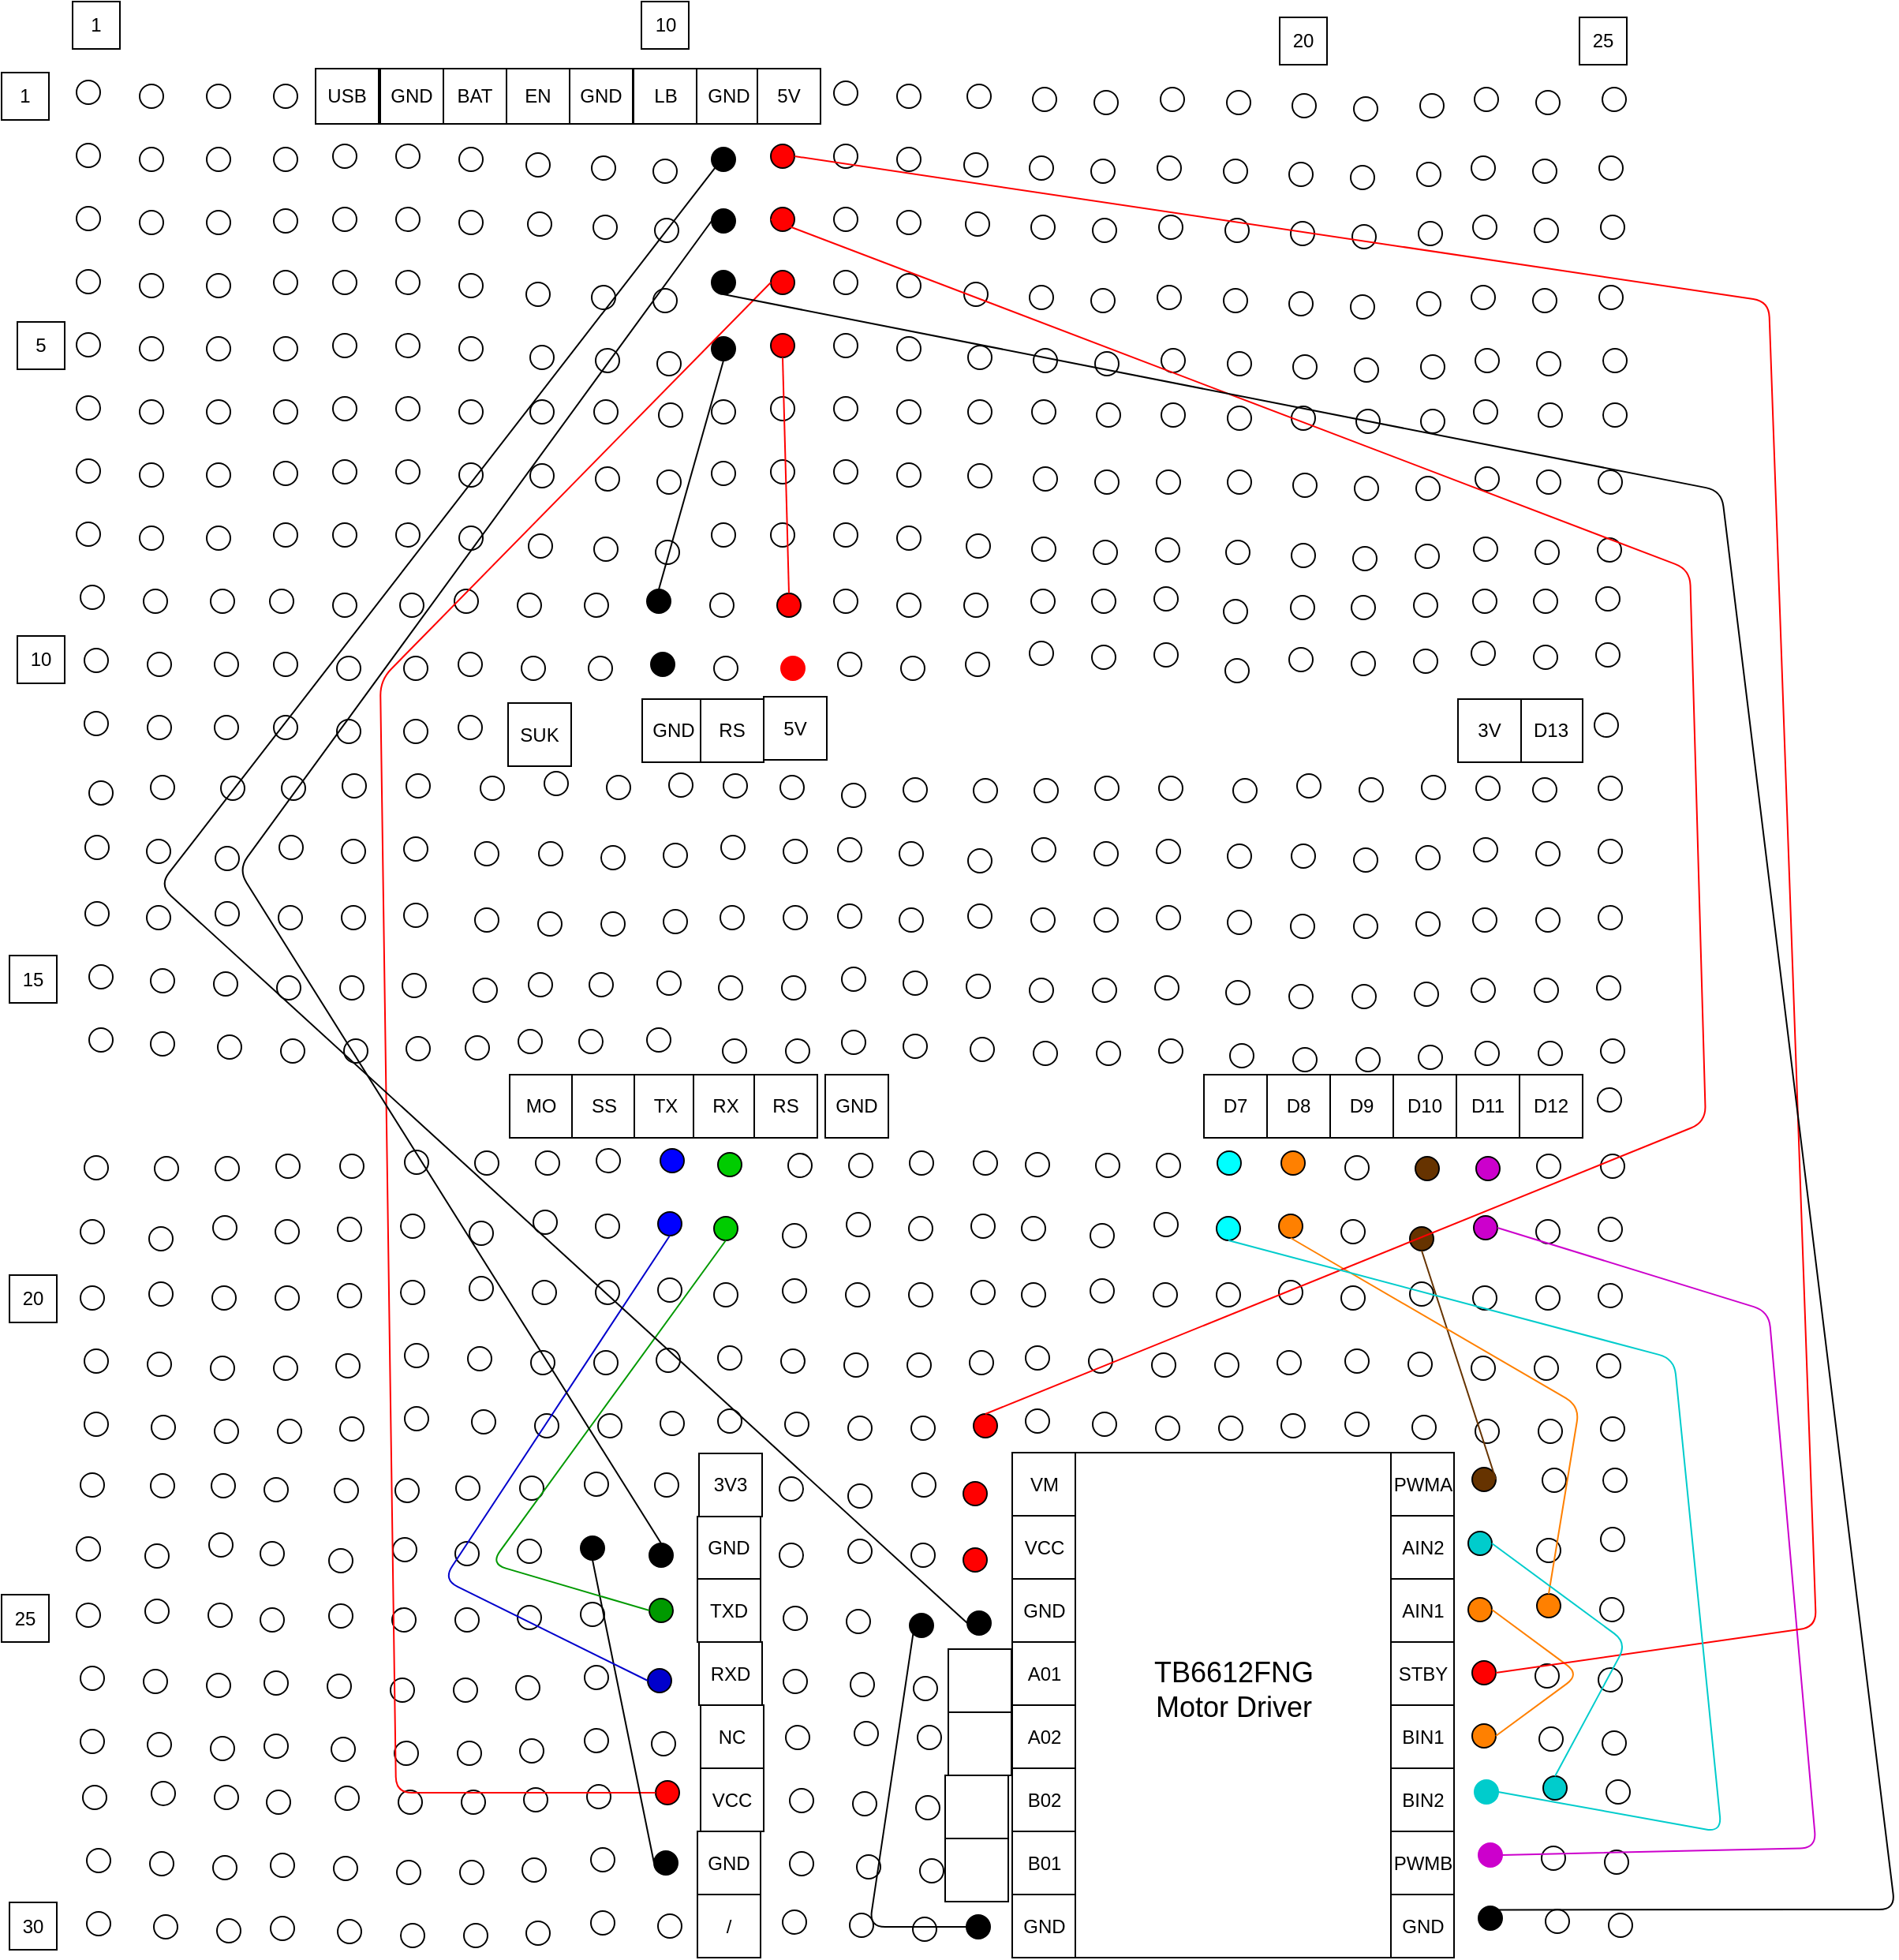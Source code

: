 <mxfile version="12.0.2" type="device" pages="1"><diagram id="h4Ag8MH6K0B41kUlJL4Z" name="Page-1"><mxGraphModel dx="1230" dy="718" grid="1" gridSize="10" guides="1" tooltips="1" connect="1" arrows="1" fold="1" page="1" pageScale="1" pageWidth="850" pageHeight="1100" math="0" shadow="0"><root><mxCell id="0"/><mxCell id="1" parent="0"/><mxCell id="1PlYwHQpLJQ2olBMrea5-20" value="" style="group" parent="1" vertex="1" connectable="0"><mxGeometry x="680.5" y="999.5" width="280" height="320" as="geometry"/></mxCell><mxCell id="1PlYwHQpLJQ2olBMrea5-2" value="" style="rounded=0;whiteSpace=wrap;html=1;fillColor=none;" parent="1PlYwHQpLJQ2olBMrea5-20" vertex="1"><mxGeometry width="280" height="320" as="geometry"/></mxCell><mxCell id="1PlYwHQpLJQ2olBMrea5-3" value="&lt;font style=&quot;font-size: 18px&quot;&gt;TB6612FNG&lt;br&gt;Motor Driver&lt;/font&gt;" style="text;html=1;strokeColor=none;fillColor=none;align=center;verticalAlign=middle;whiteSpace=wrap;rounded=0;" parent="1PlYwHQpLJQ2olBMrea5-20" vertex="1"><mxGeometry x="80" y="10" width="120" height="280" as="geometry"/></mxCell><mxCell id="1PlYwHQpLJQ2olBMrea5-4" value="VM" style="text;html=1;strokeColor=#000000;fillColor=none;align=center;verticalAlign=middle;whiteSpace=wrap;rounded=0;" parent="1PlYwHQpLJQ2olBMrea5-20" vertex="1"><mxGeometry width="40" height="40" as="geometry"/></mxCell><mxCell id="1PlYwHQpLJQ2olBMrea5-5" value="VCC" style="text;html=1;strokeColor=#000000;fillColor=none;align=center;verticalAlign=middle;whiteSpace=wrap;rounded=0;" parent="1PlYwHQpLJQ2olBMrea5-20" vertex="1"><mxGeometry y="40" width="40" height="40" as="geometry"/></mxCell><mxCell id="1PlYwHQpLJQ2olBMrea5-6" value="GND" style="text;html=1;strokeColor=#000000;fillColor=none;align=center;verticalAlign=middle;whiteSpace=wrap;rounded=0;" parent="1PlYwHQpLJQ2olBMrea5-20" vertex="1"><mxGeometry y="80" width="40" height="40" as="geometry"/></mxCell><mxCell id="1PlYwHQpLJQ2olBMrea5-7" value="A01" style="text;html=1;strokeColor=#000000;fillColor=none;align=center;verticalAlign=middle;whiteSpace=wrap;rounded=0;" parent="1PlYwHQpLJQ2olBMrea5-20" vertex="1"><mxGeometry y="120" width="40" height="40" as="geometry"/></mxCell><mxCell id="1PlYwHQpLJQ2olBMrea5-8" value="A02" style="text;html=1;strokeColor=#000000;fillColor=none;align=center;verticalAlign=middle;whiteSpace=wrap;rounded=0;" parent="1PlYwHQpLJQ2olBMrea5-20" vertex="1"><mxGeometry y="160" width="40" height="40" as="geometry"/></mxCell><mxCell id="1PlYwHQpLJQ2olBMrea5-9" value="B02" style="text;html=1;strokeColor=#000000;fillColor=none;align=center;verticalAlign=middle;whiteSpace=wrap;rounded=0;" parent="1PlYwHQpLJQ2olBMrea5-20" vertex="1"><mxGeometry y="200" width="40" height="40" as="geometry"/></mxCell><mxCell id="1PlYwHQpLJQ2olBMrea5-10" value="B01" style="text;html=1;strokeColor=#000000;fillColor=none;align=center;verticalAlign=middle;whiteSpace=wrap;rounded=0;" parent="1PlYwHQpLJQ2olBMrea5-20" vertex="1"><mxGeometry y="240" width="40" height="40" as="geometry"/></mxCell><mxCell id="1PlYwHQpLJQ2olBMrea5-11" value="GND" style="text;html=1;strokeColor=#000000;fillColor=none;align=center;verticalAlign=middle;whiteSpace=wrap;rounded=0;" parent="1PlYwHQpLJQ2olBMrea5-20" vertex="1"><mxGeometry y="280" width="40" height="40" as="geometry"/></mxCell><mxCell id="1PlYwHQpLJQ2olBMrea5-12" value="PWMA" style="text;html=1;strokeColor=#000000;fillColor=none;align=center;verticalAlign=middle;whiteSpace=wrap;rounded=0;" parent="1PlYwHQpLJQ2olBMrea5-20" vertex="1"><mxGeometry x="240" width="40" height="40" as="geometry"/></mxCell><mxCell id="1PlYwHQpLJQ2olBMrea5-13" value="AIN2" style="text;html=1;strokeColor=#000000;fillColor=none;align=center;verticalAlign=middle;whiteSpace=wrap;rounded=0;" parent="1PlYwHQpLJQ2olBMrea5-20" vertex="1"><mxGeometry x="240" y="40" width="40" height="40" as="geometry"/></mxCell><mxCell id="1PlYwHQpLJQ2olBMrea5-14" value="AIN1" style="text;html=1;strokeColor=#000000;fillColor=none;align=center;verticalAlign=middle;whiteSpace=wrap;rounded=0;" parent="1PlYwHQpLJQ2olBMrea5-20" vertex="1"><mxGeometry x="240" y="80" width="40" height="40" as="geometry"/></mxCell><mxCell id="1PlYwHQpLJQ2olBMrea5-15" value="STBY" style="text;html=1;strokeColor=#000000;fillColor=none;align=center;verticalAlign=middle;whiteSpace=wrap;rounded=0;" parent="1PlYwHQpLJQ2olBMrea5-20" vertex="1"><mxGeometry x="240" y="120" width="40" height="40" as="geometry"/></mxCell><mxCell id="1PlYwHQpLJQ2olBMrea5-16" value="BIN1" style="text;html=1;strokeColor=#000000;fillColor=none;align=center;verticalAlign=middle;whiteSpace=wrap;rounded=0;" parent="1PlYwHQpLJQ2olBMrea5-20" vertex="1"><mxGeometry x="240" y="160" width="40" height="40" as="geometry"/></mxCell><mxCell id="1PlYwHQpLJQ2olBMrea5-17" value="BIN2" style="text;html=1;strokeColor=#000000;fillColor=none;align=center;verticalAlign=middle;whiteSpace=wrap;rounded=0;" parent="1PlYwHQpLJQ2olBMrea5-20" vertex="1"><mxGeometry x="240" y="200" width="40" height="40" as="geometry"/></mxCell><mxCell id="1PlYwHQpLJQ2olBMrea5-18" value="PWMB" style="text;html=1;strokeColor=#000000;fillColor=none;align=center;verticalAlign=middle;whiteSpace=wrap;rounded=0;" parent="1PlYwHQpLJQ2olBMrea5-20" vertex="1"><mxGeometry x="240" y="240" width="40" height="40" as="geometry"/></mxCell><mxCell id="1PlYwHQpLJQ2olBMrea5-19" value="GND" style="text;html=1;strokeColor=#000000;fillColor=none;align=center;verticalAlign=middle;whiteSpace=wrap;rounded=0;" parent="1PlYwHQpLJQ2olBMrea5-20" vertex="1"><mxGeometry x="240" y="280" width="40" height="40" as="geometry"/></mxCell><mxCell id="1PlYwHQpLJQ2olBMrea5-21" value="GND" style="rounded=0;whiteSpace=wrap;html=1;" parent="1" vertex="1"><mxGeometry x="562" y="760" width="40" height="40" as="geometry"/></mxCell><mxCell id="1PlYwHQpLJQ2olBMrea5-22" value="SUK" style="rounded=0;whiteSpace=wrap;html=1;" parent="1" vertex="1"><mxGeometry x="361" y="524.5" width="40" height="40" as="geometry"/></mxCell><mxCell id="1PlYwHQpLJQ2olBMrea5-25" value="" style="ellipse;whiteSpace=wrap;html=1;aspect=fixed;" parent="1" vertex="1"><mxGeometry x="170" y="212.5" width="15" height="15" as="geometry"/></mxCell><mxCell id="1PlYwHQpLJQ2olBMrea5-26" value="" style="ellipse;whiteSpace=wrap;html=1;aspect=fixed;" parent="1" vertex="1"><mxGeometry x="170" y="172.5" width="15" height="15" as="geometry"/></mxCell><mxCell id="1PlYwHQpLJQ2olBMrea5-27" value="" style="ellipse;whiteSpace=wrap;html=1;aspect=fixed;" parent="1" vertex="1"><mxGeometry x="170" y="132.5" width="15" height="15" as="geometry"/></mxCell><mxCell id="1PlYwHQpLJQ2olBMrea5-29" value="" style="ellipse;whiteSpace=wrap;html=1;aspect=fixed;" parent="1" vertex="1"><mxGeometry x="170" y="252.5" width="15" height="15" as="geometry"/></mxCell><mxCell id="1PlYwHQpLJQ2olBMrea5-30" value="" style="ellipse;whiteSpace=wrap;html=1;aspect=fixed;" parent="1" vertex="1"><mxGeometry x="170" y="372.5" width="15" height="15" as="geometry"/></mxCell><mxCell id="1PlYwHQpLJQ2olBMrea5-31" value="" style="ellipse;whiteSpace=wrap;html=1;aspect=fixed;" parent="1" vertex="1"><mxGeometry x="170" y="332.5" width="15" height="15" as="geometry"/></mxCell><mxCell id="1PlYwHQpLJQ2olBMrea5-32" value="" style="ellipse;whiteSpace=wrap;html=1;aspect=fixed;" parent="1" vertex="1"><mxGeometry x="170" y="292.5" width="15" height="15" as="geometry"/></mxCell><mxCell id="1PlYwHQpLJQ2olBMrea5-33" value="" style="ellipse;whiteSpace=wrap;html=1;aspect=fixed;" parent="1" vertex="1"><mxGeometry x="170" y="412.5" width="15" height="15" as="geometry"/></mxCell><mxCell id="1PlYwHQpLJQ2olBMrea5-34" value="" style="ellipse;whiteSpace=wrap;html=1;aspect=fixed;fillColor=#000000;" parent="1" vertex="1"><mxGeometry x="490" y="211.5" width="15" height="15" as="geometry"/></mxCell><mxCell id="1PlYwHQpLJQ2olBMrea5-35" value="" style="ellipse;whiteSpace=wrap;html=1;aspect=fixed;fillColor=#000000;" parent="1" vertex="1"><mxGeometry x="490" y="172.5" width="15" height="15" as="geometry"/></mxCell><mxCell id="1PlYwHQpLJQ2olBMrea5-37" value="" style="ellipse;whiteSpace=wrap;html=1;aspect=fixed;strokeColor=#000000;fillColor=#000000;" parent="1" vertex="1"><mxGeometry x="490" y="250.5" width="15" height="15" as="geometry"/></mxCell><mxCell id="1PlYwHQpLJQ2olBMrea5-38" value="" style="ellipse;whiteSpace=wrap;html=1;aspect=fixed;" parent="1" vertex="1"><mxGeometry x="490" y="371.5" width="15" height="15" as="geometry"/></mxCell><mxCell id="1PlYwHQpLJQ2olBMrea5-39" value="" style="ellipse;whiteSpace=wrap;html=1;aspect=fixed;" parent="1" vertex="1"><mxGeometry x="490" y="332.5" width="15" height="15" as="geometry"/></mxCell><mxCell id="1PlYwHQpLJQ2olBMrea5-40" value="" style="ellipse;whiteSpace=wrap;html=1;aspect=fixed;fillColor=#000000;" parent="1" vertex="1"><mxGeometry x="490" y="292.5" width="15" height="15" as="geometry"/></mxCell><mxCell id="1PlYwHQpLJQ2olBMrea5-41" value="" style="ellipse;whiteSpace=wrap;html=1;aspect=fixed;" parent="1" vertex="1"><mxGeometry x="490" y="410.5" width="15" height="15" as="geometry"/></mxCell><mxCell id="1PlYwHQpLJQ2olBMrea5-53" value="" style="ellipse;whiteSpace=wrap;html=1;aspect=fixed;" parent="1" vertex="1"><mxGeometry x="127.5" y="212.5" width="15" height="15" as="geometry"/></mxCell><mxCell id="1PlYwHQpLJQ2olBMrea5-54" value="" style="ellipse;whiteSpace=wrap;html=1;aspect=fixed;" parent="1" vertex="1"><mxGeometry x="127.5" y="172.5" width="15" height="15" as="geometry"/></mxCell><mxCell id="1PlYwHQpLJQ2olBMrea5-55" value="" style="ellipse;whiteSpace=wrap;html=1;aspect=fixed;" parent="1" vertex="1"><mxGeometry x="127.5" y="132.5" width="15" height="15" as="geometry"/></mxCell><mxCell id="1PlYwHQpLJQ2olBMrea5-56" value="" style="ellipse;whiteSpace=wrap;html=1;aspect=fixed;" parent="1" vertex="1"><mxGeometry x="127.5" y="252.5" width="15" height="15" as="geometry"/></mxCell><mxCell id="1PlYwHQpLJQ2olBMrea5-57" value="" style="ellipse;whiteSpace=wrap;html=1;aspect=fixed;" parent="1" vertex="1"><mxGeometry x="127.5" y="372.5" width="15" height="15" as="geometry"/></mxCell><mxCell id="1PlYwHQpLJQ2olBMrea5-58" value="" style="ellipse;whiteSpace=wrap;html=1;aspect=fixed;" parent="1" vertex="1"><mxGeometry x="127.5" y="332.5" width="15" height="15" as="geometry"/></mxCell><mxCell id="1PlYwHQpLJQ2olBMrea5-59" value="" style="ellipse;whiteSpace=wrap;html=1;aspect=fixed;" parent="1" vertex="1"><mxGeometry x="127.5" y="292.5" width="15" height="15" as="geometry"/></mxCell><mxCell id="1PlYwHQpLJQ2olBMrea5-60" value="" style="ellipse;whiteSpace=wrap;html=1;aspect=fixed;" parent="1" vertex="1"><mxGeometry x="127.5" y="412.5" width="15" height="15" as="geometry"/></mxCell><mxCell id="1PlYwHQpLJQ2olBMrea5-61" value="" style="ellipse;whiteSpace=wrap;html=1;aspect=fixed;" parent="1" vertex="1"><mxGeometry x="87.5" y="210" width="15" height="15" as="geometry"/></mxCell><mxCell id="1PlYwHQpLJQ2olBMrea5-62" value="" style="ellipse;whiteSpace=wrap;html=1;aspect=fixed;" parent="1" vertex="1"><mxGeometry x="87.5" y="170" width="15" height="15" as="geometry"/></mxCell><mxCell id="1PlYwHQpLJQ2olBMrea5-63" value="" style="ellipse;whiteSpace=wrap;html=1;aspect=fixed;" parent="1" vertex="1"><mxGeometry x="87.5" y="130" width="15" height="15" as="geometry"/></mxCell><mxCell id="1PlYwHQpLJQ2olBMrea5-64" value="" style="ellipse;whiteSpace=wrap;html=1;aspect=fixed;" parent="1" vertex="1"><mxGeometry x="87.5" y="250" width="15" height="15" as="geometry"/></mxCell><mxCell id="1PlYwHQpLJQ2olBMrea5-65" value="" style="ellipse;whiteSpace=wrap;html=1;aspect=fixed;" parent="1" vertex="1"><mxGeometry x="87.5" y="370" width="15" height="15" as="geometry"/></mxCell><mxCell id="1PlYwHQpLJQ2olBMrea5-66" value="" style="ellipse;whiteSpace=wrap;html=1;aspect=fixed;" parent="1" vertex="1"><mxGeometry x="87.5" y="330" width="15" height="15" as="geometry"/></mxCell><mxCell id="1PlYwHQpLJQ2olBMrea5-67" value="" style="ellipse;whiteSpace=wrap;html=1;aspect=fixed;" parent="1" vertex="1"><mxGeometry x="87.5" y="290" width="15" height="15" as="geometry"/></mxCell><mxCell id="1PlYwHQpLJQ2olBMrea5-68" value="" style="ellipse;whiteSpace=wrap;html=1;aspect=fixed;" parent="1" vertex="1"><mxGeometry x="87.5" y="410" width="15" height="15" as="geometry"/></mxCell><mxCell id="1PlYwHQpLJQ2olBMrea5-69" value="" style="ellipse;whiteSpace=wrap;html=1;aspect=fixed;fillColor=#FF0000;" parent="1" vertex="1"><mxGeometry x="527.5" y="210.5" width="15" height="15" as="geometry"/></mxCell><mxCell id="1PlYwHQpLJQ2olBMrea5-70" value="" style="ellipse;whiteSpace=wrap;html=1;aspect=fixed;fillColor=#FF0000;" parent="1" vertex="1"><mxGeometry x="527.5" y="170.5" width="15" height="15" as="geometry"/></mxCell><mxCell id="1PlYwHQpLJQ2olBMrea5-72" value="" style="ellipse;whiteSpace=wrap;html=1;aspect=fixed;fillColor=#FF0000;" parent="1" vertex="1"><mxGeometry x="527.5" y="250.5" width="15" height="15" as="geometry"/></mxCell><mxCell id="1PlYwHQpLJQ2olBMrea5-73" value="" style="ellipse;whiteSpace=wrap;html=1;aspect=fixed;" parent="1" vertex="1"><mxGeometry x="527.5" y="370.5" width="15" height="15" as="geometry"/></mxCell><mxCell id="1PlYwHQpLJQ2olBMrea5-74" value="" style="ellipse;whiteSpace=wrap;html=1;aspect=fixed;" parent="1" vertex="1"><mxGeometry x="527.5" y="330.5" width="15" height="15" as="geometry"/></mxCell><mxCell id="1PlYwHQpLJQ2olBMrea5-75" value="" style="ellipse;whiteSpace=wrap;html=1;aspect=fixed;fillColor=#FF0000;" parent="1" vertex="1"><mxGeometry x="527.5" y="290.5" width="15" height="15" as="geometry"/></mxCell><mxCell id="1PlYwHQpLJQ2olBMrea5-76" value="" style="ellipse;whiteSpace=wrap;html=1;aspect=fixed;" parent="1" vertex="1"><mxGeometry x="527.5" y="410.5" width="15" height="15" as="geometry"/></mxCell><mxCell id="1PlYwHQpLJQ2olBMrea5-77" value="" style="ellipse;whiteSpace=wrap;html=1;aspect=fixed;" parent="1" vertex="1"><mxGeometry x="567.5" y="210.5" width="15" height="15" as="geometry"/></mxCell><mxCell id="1PlYwHQpLJQ2olBMrea5-78" value="" style="ellipse;whiteSpace=wrap;html=1;aspect=fixed;" parent="1" vertex="1"><mxGeometry x="567.5" y="170.5" width="15" height="15" as="geometry"/></mxCell><mxCell id="1PlYwHQpLJQ2olBMrea5-79" value="" style="ellipse;whiteSpace=wrap;html=1;aspect=fixed;" parent="1" vertex="1"><mxGeometry x="567.5" y="130.5" width="15" height="15" as="geometry"/></mxCell><mxCell id="1PlYwHQpLJQ2olBMrea5-80" value="" style="ellipse;whiteSpace=wrap;html=1;aspect=fixed;" parent="1" vertex="1"><mxGeometry x="567.5" y="250.5" width="15" height="15" as="geometry"/></mxCell><mxCell id="1PlYwHQpLJQ2olBMrea5-81" value="" style="ellipse;whiteSpace=wrap;html=1;aspect=fixed;" parent="1" vertex="1"><mxGeometry x="567.5" y="370.5" width="15" height="15" as="geometry"/></mxCell><mxCell id="1PlYwHQpLJQ2olBMrea5-82" value="" style="ellipse;whiteSpace=wrap;html=1;aspect=fixed;" parent="1" vertex="1"><mxGeometry x="567.5" y="330.5" width="15" height="15" as="geometry"/></mxCell><mxCell id="1PlYwHQpLJQ2olBMrea5-83" value="" style="ellipse;whiteSpace=wrap;html=1;aspect=fixed;" parent="1" vertex="1"><mxGeometry x="567.5" y="290.5" width="15" height="15" as="geometry"/></mxCell><mxCell id="1PlYwHQpLJQ2olBMrea5-84" value="" style="ellipse;whiteSpace=wrap;html=1;aspect=fixed;" parent="1" vertex="1"><mxGeometry x="567.5" y="410.5" width="15" height="15" as="geometry"/></mxCell><mxCell id="1PlYwHQpLJQ2olBMrea5-85" value="" style="ellipse;whiteSpace=wrap;html=1;aspect=fixed;" parent="1" vertex="1"><mxGeometry x="607.5" y="212.5" width="15" height="15" as="geometry"/></mxCell><mxCell id="1PlYwHQpLJQ2olBMrea5-86" value="" style="ellipse;whiteSpace=wrap;html=1;aspect=fixed;" parent="1" vertex="1"><mxGeometry x="607.5" y="172.5" width="15" height="15" as="geometry"/></mxCell><mxCell id="1PlYwHQpLJQ2olBMrea5-87" value="" style="ellipse;whiteSpace=wrap;html=1;aspect=fixed;" parent="1" vertex="1"><mxGeometry x="607.5" y="132.5" width="15" height="15" as="geometry"/></mxCell><mxCell id="1PlYwHQpLJQ2olBMrea5-88" value="" style="ellipse;whiteSpace=wrap;html=1;aspect=fixed;" parent="1" vertex="1"><mxGeometry x="607.5" y="252.5" width="15" height="15" as="geometry"/></mxCell><mxCell id="1PlYwHQpLJQ2olBMrea5-89" value="" style="ellipse;whiteSpace=wrap;html=1;aspect=fixed;" parent="1" vertex="1"><mxGeometry x="607.5" y="372.5" width="15" height="15" as="geometry"/></mxCell><mxCell id="1PlYwHQpLJQ2olBMrea5-90" value="" style="ellipse;whiteSpace=wrap;html=1;aspect=fixed;" parent="1" vertex="1"><mxGeometry x="607.5" y="332.5" width="15" height="15" as="geometry"/></mxCell><mxCell id="1PlYwHQpLJQ2olBMrea5-91" value="" style="ellipse;whiteSpace=wrap;html=1;aspect=fixed;" parent="1" vertex="1"><mxGeometry x="607.5" y="292.5" width="15" height="15" as="geometry"/></mxCell><mxCell id="1PlYwHQpLJQ2olBMrea5-92" value="" style="ellipse;whiteSpace=wrap;html=1;aspect=fixed;" parent="1" vertex="1"><mxGeometry x="607.5" y="412.5" width="15" height="15" as="geometry"/></mxCell><mxCell id="1PlYwHQpLJQ2olBMrea5-109" value="" style="ellipse;whiteSpace=wrap;html=1;aspect=fixed;" parent="1" vertex="1"><mxGeometry x="172.5" y="452.5" width="15" height="15" as="geometry"/></mxCell><mxCell id="1PlYwHQpLJQ2olBMrea5-110" value="" style="ellipse;whiteSpace=wrap;html=1;aspect=fixed;" parent="1" vertex="1"><mxGeometry x="130" y="452.5" width="15" height="15" as="geometry"/></mxCell><mxCell id="1PlYwHQpLJQ2olBMrea5-111" value="" style="ellipse;whiteSpace=wrap;html=1;aspect=fixed;" parent="1" vertex="1"><mxGeometry x="90" y="450" width="15" height="15" as="geometry"/></mxCell><mxCell id="1PlYwHQpLJQ2olBMrea5-112" value="" style="ellipse;whiteSpace=wrap;html=1;aspect=fixed;" parent="1" vertex="1"><mxGeometry x="292.5" y="455" width="15" height="15" as="geometry"/></mxCell><mxCell id="1PlYwHQpLJQ2olBMrea5-113" value="" style="ellipse;whiteSpace=wrap;html=1;aspect=fixed;" parent="1" vertex="1"><mxGeometry x="250" y="455" width="15" height="15" as="geometry"/></mxCell><mxCell id="1PlYwHQpLJQ2olBMrea5-114" value="" style="ellipse;whiteSpace=wrap;html=1;aspect=fixed;" parent="1" vertex="1"><mxGeometry x="210" y="452.5" width="15" height="15" as="geometry"/></mxCell><mxCell id="1PlYwHQpLJQ2olBMrea5-115" value="" style="ellipse;whiteSpace=wrap;html=1;aspect=fixed;" parent="1" vertex="1"><mxGeometry x="409.5" y="455" width="15" height="15" as="geometry"/></mxCell><mxCell id="1PlYwHQpLJQ2olBMrea5-116" value="" style="ellipse;whiteSpace=wrap;html=1;aspect=fixed;" parent="1" vertex="1"><mxGeometry x="367" y="455" width="15" height="15" as="geometry"/></mxCell><mxCell id="1PlYwHQpLJQ2olBMrea5-117" value="" style="ellipse;whiteSpace=wrap;html=1;aspect=fixed;" parent="1" vertex="1"><mxGeometry x="327" y="452.5" width="15" height="15" as="geometry"/></mxCell><mxCell id="1PlYwHQpLJQ2olBMrea5-118" value="" style="ellipse;whiteSpace=wrap;html=1;aspect=fixed;fillColor=#FF0000;" parent="1" vertex="1"><mxGeometry x="531.5" y="455" width="15" height="15" as="geometry"/></mxCell><mxCell id="1PlYwHQpLJQ2olBMrea5-119" value="" style="ellipse;whiteSpace=wrap;html=1;aspect=fixed;" parent="1" vertex="1"><mxGeometry x="489" y="455" width="15" height="15" as="geometry"/></mxCell><mxCell id="1PlYwHQpLJQ2olBMrea5-120" value="" style="ellipse;whiteSpace=wrap;html=1;aspect=fixed;fillColor=#000000;" parent="1" vertex="1"><mxGeometry x="449" y="452.5" width="15" height="15" as="geometry"/></mxCell><mxCell id="1PlYwHQpLJQ2olBMrea5-121" value="" style="ellipse;whiteSpace=wrap;html=1;aspect=fixed;" parent="1" vertex="1"><mxGeometry x="650" y="455" width="15" height="15" as="geometry"/></mxCell><mxCell id="1PlYwHQpLJQ2olBMrea5-122" value="" style="ellipse;whiteSpace=wrap;html=1;aspect=fixed;" parent="1" vertex="1"><mxGeometry x="607.5" y="455" width="15" height="15" as="geometry"/></mxCell><mxCell id="1PlYwHQpLJQ2olBMrea5-123" value="" style="ellipse;whiteSpace=wrap;html=1;aspect=fixed;" parent="1" vertex="1"><mxGeometry x="567.5" y="452.5" width="15" height="15" as="geometry"/></mxCell><mxCell id="1PlYwHQpLJQ2olBMrea5-124" value="" style="ellipse;whiteSpace=wrap;html=1;aspect=fixed;" parent="1" vertex="1"><mxGeometry x="175" y="492.5" width="15" height="15" as="geometry"/></mxCell><mxCell id="1PlYwHQpLJQ2olBMrea5-125" value="" style="ellipse;whiteSpace=wrap;html=1;aspect=fixed;" parent="1" vertex="1"><mxGeometry x="132.5" y="492.5" width="15" height="15" as="geometry"/></mxCell><mxCell id="1PlYwHQpLJQ2olBMrea5-126" value="" style="ellipse;whiteSpace=wrap;html=1;aspect=fixed;" parent="1" vertex="1"><mxGeometry x="92.5" y="490" width="15" height="15" as="geometry"/></mxCell><mxCell id="1PlYwHQpLJQ2olBMrea5-127" value="" style="ellipse;whiteSpace=wrap;html=1;aspect=fixed;" parent="1" vertex="1"><mxGeometry x="295" y="495" width="15" height="15" as="geometry"/></mxCell><mxCell id="1PlYwHQpLJQ2olBMrea5-128" value="" style="ellipse;whiteSpace=wrap;html=1;aspect=fixed;" parent="1" vertex="1"><mxGeometry x="252.5" y="495" width="15" height="15" as="geometry"/></mxCell><mxCell id="1PlYwHQpLJQ2olBMrea5-129" value="" style="ellipse;whiteSpace=wrap;html=1;aspect=fixed;" parent="1" vertex="1"><mxGeometry x="212.5" y="492.5" width="15" height="15" as="geometry"/></mxCell><mxCell id="1PlYwHQpLJQ2olBMrea5-130" value="" style="ellipse;whiteSpace=wrap;html=1;aspect=fixed;" parent="1" vertex="1"><mxGeometry x="412" y="495" width="15" height="15" as="geometry"/></mxCell><mxCell id="1PlYwHQpLJQ2olBMrea5-131" value="" style="ellipse;whiteSpace=wrap;html=1;aspect=fixed;" parent="1" vertex="1"><mxGeometry x="369.5" y="495" width="15" height="15" as="geometry"/></mxCell><mxCell id="1PlYwHQpLJQ2olBMrea5-132" value="" style="ellipse;whiteSpace=wrap;html=1;aspect=fixed;" parent="1" vertex="1"><mxGeometry x="329.5" y="492.5" width="15" height="15" as="geometry"/></mxCell><mxCell id="1PlYwHQpLJQ2olBMrea5-133" value="" style="ellipse;whiteSpace=wrap;html=1;aspect=fixed;strokeColor=#FF0000;fillColor=#FF0000;" parent="1" vertex="1"><mxGeometry x="534" y="495" width="15" height="15" as="geometry"/></mxCell><mxCell id="1PlYwHQpLJQ2olBMrea5-134" value="" style="ellipse;whiteSpace=wrap;html=1;aspect=fixed;" parent="1" vertex="1"><mxGeometry x="491.5" y="495" width="15" height="15" as="geometry"/></mxCell><mxCell id="1PlYwHQpLJQ2olBMrea5-135" value="" style="ellipse;whiteSpace=wrap;html=1;aspect=fixed;fillColor=#000000;" parent="1" vertex="1"><mxGeometry x="451.5" y="492.5" width="15" height="15" as="geometry"/></mxCell><mxCell id="1PlYwHQpLJQ2olBMrea5-136" value="" style="ellipse;whiteSpace=wrap;html=1;aspect=fixed;" parent="1" vertex="1"><mxGeometry x="610" y="495" width="15" height="15" as="geometry"/></mxCell><mxCell id="1PlYwHQpLJQ2olBMrea5-137" value="" style="ellipse;whiteSpace=wrap;html=1;aspect=fixed;" parent="1" vertex="1"><mxGeometry x="570" y="492.5" width="15" height="15" as="geometry"/></mxCell><mxCell id="1PlYwHQpLJQ2olBMrea5-139" value="" style="ellipse;whiteSpace=wrap;html=1;aspect=fixed;" parent="1" vertex="1"><mxGeometry x="175" y="532.5" width="15" height="15" as="geometry"/></mxCell><mxCell id="1PlYwHQpLJQ2olBMrea5-140" value="" style="ellipse;whiteSpace=wrap;html=1;aspect=fixed;" parent="1" vertex="1"><mxGeometry x="132.5" y="532.5" width="15" height="15" as="geometry"/></mxCell><mxCell id="1PlYwHQpLJQ2olBMrea5-141" value="" style="ellipse;whiteSpace=wrap;html=1;aspect=fixed;" parent="1" vertex="1"><mxGeometry x="92.5" y="530" width="15" height="15" as="geometry"/></mxCell><mxCell id="1PlYwHQpLJQ2olBMrea5-142" value="" style="ellipse;whiteSpace=wrap;html=1;aspect=fixed;" parent="1" vertex="1"><mxGeometry x="295" y="535" width="15" height="15" as="geometry"/></mxCell><mxCell id="1PlYwHQpLJQ2olBMrea5-143" value="" style="ellipse;whiteSpace=wrap;html=1;aspect=fixed;" parent="1" vertex="1"><mxGeometry x="252.5" y="535" width="15" height="15" as="geometry"/></mxCell><mxCell id="1PlYwHQpLJQ2olBMrea5-144" value="" style="ellipse;whiteSpace=wrap;html=1;aspect=fixed;" parent="1" vertex="1"><mxGeometry x="212.5" y="532.5" width="15" height="15" as="geometry"/></mxCell><mxCell id="1PlYwHQpLJQ2olBMrea5-147" value="" style="ellipse;whiteSpace=wrap;html=1;aspect=fixed;" parent="1" vertex="1"><mxGeometry x="329.5" y="532.5" width="15" height="15" as="geometry"/></mxCell><mxCell id="1PlYwHQpLJQ2olBMrea5-170" value="D13" style="rounded=0;whiteSpace=wrap;html=1;" parent="1" vertex="1"><mxGeometry x="1002" y="522" width="40" height="40" as="geometry"/></mxCell><mxCell id="1PlYwHQpLJQ2olBMrea5-171" value="MO" style="rounded=0;whiteSpace=wrap;html=1;" parent="1" vertex="1"><mxGeometry x="362" y="760" width="40" height="40" as="geometry"/></mxCell><mxCell id="1PlYwHQpLJQ2olBMrea5-172" value="D7" style="rounded=0;whiteSpace=wrap;html=1;" parent="1" vertex="1"><mxGeometry x="802" y="760" width="40" height="40" as="geometry"/></mxCell><mxCell id="1PlYwHQpLJQ2olBMrea5-173" value="D8" style="rounded=0;whiteSpace=wrap;html=1;" parent="1" vertex="1"><mxGeometry x="842" y="760" width="40" height="40" as="geometry"/></mxCell><mxCell id="1PlYwHQpLJQ2olBMrea5-180" value="" style="ellipse;whiteSpace=wrap;html=1;aspect=fixed;" parent="1" vertex="1"><mxGeometry x="570" y="610" width="15" height="15" as="geometry"/></mxCell><mxCell id="1PlYwHQpLJQ2olBMrea5-181" value="" style="ellipse;whiteSpace=wrap;html=1;aspect=fixed;" parent="1" vertex="1"><mxGeometry x="570" y="652" width="15" height="15" as="geometry"/></mxCell><mxCell id="1PlYwHQpLJQ2olBMrea5-182" value="" style="ellipse;whiteSpace=wrap;html=1;aspect=fixed;" parent="1" vertex="1"><mxGeometry x="572.5" y="692" width="15" height="15" as="geometry"/></mxCell><mxCell id="1PlYwHQpLJQ2olBMrea5-183" value="" style="ellipse;whiteSpace=wrap;html=1;aspect=fixed;" parent="1" vertex="1"><mxGeometry x="572.5" y="732" width="15" height="15" as="geometry"/></mxCell><mxCell id="1PlYwHQpLJQ2olBMrea5-186" value="" style="ellipse;whiteSpace=wrap;html=1;aspect=fixed;" parent="1" vertex="1"><mxGeometry x="609" y="612.5" width="15" height="15" as="geometry"/></mxCell><mxCell id="1PlYwHQpLJQ2olBMrea5-187" value="" style="ellipse;whiteSpace=wrap;html=1;aspect=fixed;" parent="1" vertex="1"><mxGeometry x="609" y="654.5" width="15" height="15" as="geometry"/></mxCell><mxCell id="1PlYwHQpLJQ2olBMrea5-188" value="" style="ellipse;whiteSpace=wrap;html=1;aspect=fixed;" parent="1" vertex="1"><mxGeometry x="611.5" y="694.5" width="15" height="15" as="geometry"/></mxCell><mxCell id="1PlYwHQpLJQ2olBMrea5-189" value="" style="ellipse;whiteSpace=wrap;html=1;aspect=fixed;" parent="1" vertex="1"><mxGeometry x="611.5" y="734.5" width="15" height="15" as="geometry"/></mxCell><mxCell id="1PlYwHQpLJQ2olBMrea5-202" value="D10" style="rounded=0;whiteSpace=wrap;html=1;" parent="1" vertex="1"><mxGeometry x="922" y="760" width="40" height="40" as="geometry"/></mxCell><mxCell id="1PlYwHQpLJQ2olBMrea5-203" value="D11" style="rounded=0;whiteSpace=wrap;html=1;" parent="1" vertex="1"><mxGeometry x="962" y="760" width="40" height="40" as="geometry"/></mxCell><mxCell id="1PlYwHQpLJQ2olBMrea5-204" value="D9" style="rounded=0;whiteSpace=wrap;html=1;" parent="1" vertex="1"><mxGeometry x="882" y="760" width="40" height="40" as="geometry"/></mxCell><mxCell id="1PlYwHQpLJQ2olBMrea5-205" value="" style="ellipse;whiteSpace=wrap;html=1;aspect=fixed;" parent="1" vertex="1"><mxGeometry x="651" y="492.5" width="15" height="15" as="geometry"/></mxCell><mxCell id="1PlYwHQpLJQ2olBMrea5-208" value="" style="ellipse;whiteSpace=wrap;html=1;aspect=fixed;" parent="1" vertex="1"><mxGeometry x="652.5" y="617" width="15" height="15" as="geometry"/></mxCell><mxCell id="1PlYwHQpLJQ2olBMrea5-209" value="" style="ellipse;whiteSpace=wrap;html=1;aspect=fixed;" parent="1" vertex="1"><mxGeometry x="652.5" y="652" width="15" height="15" as="geometry"/></mxCell><mxCell id="1PlYwHQpLJQ2olBMrea5-210" value="" style="ellipse;whiteSpace=wrap;html=1;aspect=fixed;" parent="1" vertex="1"><mxGeometry x="651.5" y="696.5" width="15" height="15" as="geometry"/></mxCell><mxCell id="1PlYwHQpLJQ2olBMrea5-211" value="" style="ellipse;whiteSpace=wrap;html=1;aspect=fixed;" parent="1" vertex="1"><mxGeometry x="654" y="736.5" width="15" height="15" as="geometry"/></mxCell><mxCell id="1PlYwHQpLJQ2olBMrea5-213" value="" style="ellipse;whiteSpace=wrap;html=1;aspect=fixed;" parent="1" vertex="1"><mxGeometry x="692.5" y="654.5" width="15" height="15" as="geometry"/></mxCell><mxCell id="1PlYwHQpLJQ2olBMrea5-214" value="" style="ellipse;whiteSpace=wrap;html=1;aspect=fixed;" parent="1" vertex="1"><mxGeometry x="691.5" y="699" width="15" height="15" as="geometry"/></mxCell><mxCell id="1PlYwHQpLJQ2olBMrea5-215" value="" style="ellipse;whiteSpace=wrap;html=1;aspect=fixed;" parent="1" vertex="1"><mxGeometry x="694" y="739" width="15" height="15" as="geometry"/></mxCell><mxCell id="1PlYwHQpLJQ2olBMrea5-217" value="" style="ellipse;whiteSpace=wrap;html=1;aspect=fixed;" parent="1" vertex="1"><mxGeometry x="732.5" y="654.5" width="15" height="15" as="geometry"/></mxCell><mxCell id="1PlYwHQpLJQ2olBMrea5-218" value="" style="ellipse;whiteSpace=wrap;html=1;aspect=fixed;" parent="1" vertex="1"><mxGeometry x="731.5" y="699" width="15" height="15" as="geometry"/></mxCell><mxCell id="1PlYwHQpLJQ2olBMrea5-219" value="" style="ellipse;whiteSpace=wrap;html=1;aspect=fixed;" parent="1" vertex="1"><mxGeometry x="734" y="739" width="15" height="15" as="geometry"/></mxCell><mxCell id="1PlYwHQpLJQ2olBMrea5-221" value="" style="ellipse;whiteSpace=wrap;html=1;aspect=fixed;" parent="1" vertex="1"><mxGeometry x="691.5" y="485.5" width="15" height="15" as="geometry"/></mxCell><mxCell id="1PlYwHQpLJQ2olBMrea5-224" value="" style="ellipse;whiteSpace=wrap;html=1;aspect=fixed;" parent="1" vertex="1"><mxGeometry x="693" y="610" width="15" height="15" as="geometry"/></mxCell><mxCell id="1PlYwHQpLJQ2olBMrea5-225" value="" style="ellipse;whiteSpace=wrap;html=1;aspect=fixed;" parent="1" vertex="1"><mxGeometry x="731" y="488" width="15" height="15" as="geometry"/></mxCell><mxCell id="1PlYwHQpLJQ2olBMrea5-228" value="" style="ellipse;whiteSpace=wrap;html=1;aspect=fixed;" parent="1" vertex="1"><mxGeometry x="732.5" y="612.5" width="15" height="15" as="geometry"/></mxCell><mxCell id="1PlYwHQpLJQ2olBMrea5-229" value="" style="ellipse;whiteSpace=wrap;html=1;aspect=fixed;" parent="1" vertex="1"><mxGeometry x="692.5" y="452.5" width="15" height="15" as="geometry"/></mxCell><mxCell id="1PlYwHQpLJQ2olBMrea5-230" value="" style="ellipse;whiteSpace=wrap;html=1;aspect=fixed;" parent="1" vertex="1"><mxGeometry x="731" y="452.5" width="15" height="15" as="geometry"/></mxCell><mxCell id="1PlYwHQpLJQ2olBMrea5-231" value="" style="ellipse;whiteSpace=wrap;html=1;aspect=fixed;" parent="1" vertex="1"><mxGeometry x="650" y="176" width="15" height="15" as="geometry"/></mxCell><mxCell id="1PlYwHQpLJQ2olBMrea5-232" value="" style="ellipse;whiteSpace=wrap;html=1;aspect=fixed;" parent="1" vertex="1"><mxGeometry x="651" y="213.5" width="15" height="15" as="geometry"/></mxCell><mxCell id="1PlYwHQpLJQ2olBMrea5-233" value="" style="ellipse;whiteSpace=wrap;html=1;aspect=fixed;" parent="1" vertex="1"><mxGeometry x="650" y="258" width="15" height="15" as="geometry"/></mxCell><mxCell id="1PlYwHQpLJQ2olBMrea5-234" value="" style="ellipse;whiteSpace=wrap;html=1;aspect=fixed;" parent="1" vertex="1"><mxGeometry x="652.5" y="298" width="15" height="15" as="geometry"/></mxCell><mxCell id="1PlYwHQpLJQ2olBMrea5-235" value="" style="ellipse;whiteSpace=wrap;html=1;aspect=fixed;" parent="1" vertex="1"><mxGeometry x="652.5" y="332.5" width="15" height="15" as="geometry"/></mxCell><mxCell id="1PlYwHQpLJQ2olBMrea5-236" value="" style="ellipse;whiteSpace=wrap;html=1;aspect=fixed;" parent="1" vertex="1"><mxGeometry x="652.5" y="373" width="15" height="15" as="geometry"/></mxCell><mxCell id="1PlYwHQpLJQ2olBMrea5-237" value="" style="ellipse;whiteSpace=wrap;html=1;aspect=fixed;" parent="1" vertex="1"><mxGeometry x="651.5" y="417.5" width="15" height="15" as="geometry"/></mxCell><mxCell id="1PlYwHQpLJQ2olBMrea5-238" value="" style="ellipse;whiteSpace=wrap;html=1;aspect=fixed;" parent="1" vertex="1"><mxGeometry x="691.5" y="178" width="15" height="15" as="geometry"/></mxCell><mxCell id="1PlYwHQpLJQ2olBMrea5-239" value="" style="ellipse;whiteSpace=wrap;html=1;aspect=fixed;" parent="1" vertex="1"><mxGeometry x="692.5" y="215.5" width="15" height="15" as="geometry"/></mxCell><mxCell id="1PlYwHQpLJQ2olBMrea5-240" value="" style="ellipse;whiteSpace=wrap;html=1;aspect=fixed;" parent="1" vertex="1"><mxGeometry x="691.5" y="260" width="15" height="15" as="geometry"/></mxCell><mxCell id="1PlYwHQpLJQ2olBMrea5-241" value="" style="ellipse;whiteSpace=wrap;html=1;aspect=fixed;" parent="1" vertex="1"><mxGeometry x="694" y="300" width="15" height="15" as="geometry"/></mxCell><mxCell id="1PlYwHQpLJQ2olBMrea5-242" value="" style="ellipse;whiteSpace=wrap;html=1;aspect=fixed;" parent="1" vertex="1"><mxGeometry x="693" y="332.5" width="15" height="15" as="geometry"/></mxCell><mxCell id="1PlYwHQpLJQ2olBMrea5-243" value="" style="ellipse;whiteSpace=wrap;html=1;aspect=fixed;" parent="1" vertex="1"><mxGeometry x="694" y="375" width="15" height="15" as="geometry"/></mxCell><mxCell id="1PlYwHQpLJQ2olBMrea5-244" value="" style="ellipse;whiteSpace=wrap;html=1;aspect=fixed;" parent="1" vertex="1"><mxGeometry x="693" y="419.5" width="15" height="15" as="geometry"/></mxCell><mxCell id="1PlYwHQpLJQ2olBMrea5-245" value="" style="ellipse;whiteSpace=wrap;html=1;aspect=fixed;" parent="1" vertex="1"><mxGeometry x="730.5" y="180" width="15" height="15" as="geometry"/></mxCell><mxCell id="1PlYwHQpLJQ2olBMrea5-246" value="" style="ellipse;whiteSpace=wrap;html=1;aspect=fixed;" parent="1" vertex="1"><mxGeometry x="731.5" y="217.5" width="15" height="15" as="geometry"/></mxCell><mxCell id="1PlYwHQpLJQ2olBMrea5-247" value="" style="ellipse;whiteSpace=wrap;html=1;aspect=fixed;" parent="1" vertex="1"><mxGeometry x="730.5" y="262" width="15" height="15" as="geometry"/></mxCell><mxCell id="1PlYwHQpLJQ2olBMrea5-248" value="" style="ellipse;whiteSpace=wrap;html=1;aspect=fixed;" parent="1" vertex="1"><mxGeometry x="733" y="302" width="15" height="15" as="geometry"/></mxCell><mxCell id="1PlYwHQpLJQ2olBMrea5-249" value="" style="ellipse;whiteSpace=wrap;html=1;aspect=fixed;" parent="1" vertex="1"><mxGeometry x="734" y="334.5" width="15" height="15" as="geometry"/></mxCell><mxCell id="1PlYwHQpLJQ2olBMrea5-250" value="" style="ellipse;whiteSpace=wrap;html=1;aspect=fixed;" parent="1" vertex="1"><mxGeometry x="733" y="377" width="15" height="15" as="geometry"/></mxCell><mxCell id="1PlYwHQpLJQ2olBMrea5-251" value="" style="ellipse;whiteSpace=wrap;html=1;aspect=fixed;" parent="1" vertex="1"><mxGeometry x="732" y="421.5" width="15" height="15" as="geometry"/></mxCell><mxCell id="1PlYwHQpLJQ2olBMrea5-252" value="" style="ellipse;whiteSpace=wrap;html=1;aspect=fixed;" parent="1" vertex="1"><mxGeometry x="652" y="132.5" width="15" height="15" as="geometry"/></mxCell><mxCell id="1PlYwHQpLJQ2olBMrea5-253" value="" style="ellipse;whiteSpace=wrap;html=1;aspect=fixed;" parent="1" vertex="1"><mxGeometry x="693.5" y="134.5" width="15" height="15" as="geometry"/></mxCell><mxCell id="1PlYwHQpLJQ2olBMrea5-254" value="" style="ellipse;whiteSpace=wrap;html=1;aspect=fixed;" parent="1" vertex="1"><mxGeometry x="732.5" y="136.5" width="15" height="15" as="geometry"/></mxCell><mxCell id="1PlYwHQpLJQ2olBMrea5-261" value="D12" style="rounded=0;whiteSpace=wrap;html=1;" parent="1" vertex="1"><mxGeometry x="1002" y="760" width="40" height="40" as="geometry"/></mxCell><mxCell id="1PlYwHQpLJQ2olBMrea5-262" value="" style="ellipse;whiteSpace=wrap;html=1;aspect=fixed;" parent="1" vertex="1"><mxGeometry x="772" y="653" width="15" height="15" as="geometry"/></mxCell><mxCell id="1PlYwHQpLJQ2olBMrea5-263" value="" style="ellipse;whiteSpace=wrap;html=1;aspect=fixed;" parent="1" vertex="1"><mxGeometry x="771" y="697.5" width="15" height="15" as="geometry"/></mxCell><mxCell id="1PlYwHQpLJQ2olBMrea5-264" value="" style="ellipse;whiteSpace=wrap;html=1;aspect=fixed;" parent="1" vertex="1"><mxGeometry x="773.5" y="737.5" width="15" height="15" as="geometry"/></mxCell><mxCell id="1PlYwHQpLJQ2olBMrea5-266" value="" style="ellipse;whiteSpace=wrap;html=1;aspect=fixed;" parent="1" vertex="1"><mxGeometry x="770.5" y="486.5" width="15" height="15" as="geometry"/></mxCell><mxCell id="1PlYwHQpLJQ2olBMrea5-269" value="" style="ellipse;whiteSpace=wrap;html=1;aspect=fixed;" parent="1" vertex="1"><mxGeometry x="772" y="611" width="15" height="15" as="geometry"/></mxCell><mxCell id="1PlYwHQpLJQ2olBMrea5-270" value="" style="ellipse;whiteSpace=wrap;html=1;aspect=fixed;" parent="1" vertex="1"><mxGeometry x="770.5" y="451" width="15" height="15" as="geometry"/></mxCell><mxCell id="1PlYwHQpLJQ2olBMrea5-271" value="" style="ellipse;whiteSpace=wrap;html=1;aspect=fixed;" parent="1" vertex="1"><mxGeometry x="771.5" y="420" width="15" height="15" as="geometry"/></mxCell><mxCell id="1PlYwHQpLJQ2olBMrea5-282" value="" style="ellipse;whiteSpace=wrap;html=1;aspect=fixed;" parent="1" vertex="1"><mxGeometry x="772" y="377" width="15" height="15" as="geometry"/></mxCell><mxCell id="1PlYwHQpLJQ2olBMrea5-297" value="" style="ellipse;whiteSpace=wrap;html=1;aspect=fixed;" parent="1" vertex="1"><mxGeometry x="772.5" y="178" width="15" height="15" as="geometry"/></mxCell><mxCell id="1PlYwHQpLJQ2olBMrea5-298" value="" style="ellipse;whiteSpace=wrap;html=1;aspect=fixed;" parent="1" vertex="1"><mxGeometry x="773.5" y="215.5" width="15" height="15" as="geometry"/></mxCell><mxCell id="1PlYwHQpLJQ2olBMrea5-299" value="" style="ellipse;whiteSpace=wrap;html=1;aspect=fixed;" parent="1" vertex="1"><mxGeometry x="772.5" y="260" width="15" height="15" as="geometry"/></mxCell><mxCell id="1PlYwHQpLJQ2olBMrea5-300" value="" style="ellipse;whiteSpace=wrap;html=1;aspect=fixed;" parent="1" vertex="1"><mxGeometry x="775" y="300" width="15" height="15" as="geometry"/></mxCell><mxCell id="1PlYwHQpLJQ2olBMrea5-301" value="" style="ellipse;whiteSpace=wrap;html=1;aspect=fixed;" parent="1" vertex="1"><mxGeometry x="775" y="334.5" width="15" height="15" as="geometry"/></mxCell><mxCell id="1PlYwHQpLJQ2olBMrea5-302" value="" style="ellipse;whiteSpace=wrap;html=1;aspect=fixed;" parent="1" vertex="1"><mxGeometry x="774.5" y="134.5" width="15" height="15" as="geometry"/></mxCell><mxCell id="xC6wphQQA3ktM1nlU9F8-1" value="" style="ellipse;whiteSpace=wrap;html=1;aspect=fixed;" parent="1" vertex="1"><mxGeometry x="212.5" y="211.5" width="15" height="15" as="geometry"/></mxCell><mxCell id="xC6wphQQA3ktM1nlU9F8-2" value="" style="ellipse;whiteSpace=wrap;html=1;aspect=fixed;" parent="1" vertex="1"><mxGeometry x="212.5" y="172.5" width="15" height="15" as="geometry"/></mxCell><mxCell id="xC6wphQQA3ktM1nlU9F8-3" value="" style="ellipse;whiteSpace=wrap;html=1;aspect=fixed;" parent="1" vertex="1"><mxGeometry x="212.5" y="132.5" width="15" height="15" as="geometry"/></mxCell><mxCell id="xC6wphQQA3ktM1nlU9F8-4" value="" style="ellipse;whiteSpace=wrap;html=1;aspect=fixed;" parent="1" vertex="1"><mxGeometry x="212.5" y="250.5" width="15" height="15" as="geometry"/></mxCell><mxCell id="xC6wphQQA3ktM1nlU9F8-5" value="" style="ellipse;whiteSpace=wrap;html=1;aspect=fixed;" parent="1" vertex="1"><mxGeometry x="212.5" y="371.5" width="15" height="15" as="geometry"/></mxCell><mxCell id="xC6wphQQA3ktM1nlU9F8-6" value="" style="ellipse;whiteSpace=wrap;html=1;aspect=fixed;" parent="1" vertex="1"><mxGeometry x="212.5" y="332.5" width="15" height="15" as="geometry"/></mxCell><mxCell id="xC6wphQQA3ktM1nlU9F8-7" value="" style="ellipse;whiteSpace=wrap;html=1;aspect=fixed;" parent="1" vertex="1"><mxGeometry x="212.5" y="292.5" width="15" height="15" as="geometry"/></mxCell><mxCell id="xC6wphQQA3ktM1nlU9F8-8" value="" style="ellipse;whiteSpace=wrap;html=1;aspect=fixed;" parent="1" vertex="1"><mxGeometry x="212.5" y="410.5" width="15" height="15" as="geometry"/></mxCell><mxCell id="xC6wphQQA3ktM1nlU9F8-9" value="" style="ellipse;whiteSpace=wrap;html=1;aspect=fixed;" parent="1" vertex="1"><mxGeometry x="250" y="210.5" width="15" height="15" as="geometry"/></mxCell><mxCell id="xC6wphQQA3ktM1nlU9F8-10" value="" style="ellipse;whiteSpace=wrap;html=1;aspect=fixed;" parent="1" vertex="1"><mxGeometry x="250" y="170.5" width="15" height="15" as="geometry"/></mxCell><mxCell id="xC6wphQQA3ktM1nlU9F8-12" value="" style="ellipse;whiteSpace=wrap;html=1;aspect=fixed;" parent="1" vertex="1"><mxGeometry x="250" y="250.5" width="15" height="15" as="geometry"/></mxCell><mxCell id="xC6wphQQA3ktM1nlU9F8-13" value="" style="ellipse;whiteSpace=wrap;html=1;aspect=fixed;" parent="1" vertex="1"><mxGeometry x="250" y="370.5" width="15" height="15" as="geometry"/></mxCell><mxCell id="xC6wphQQA3ktM1nlU9F8-14" value="" style="ellipse;whiteSpace=wrap;html=1;aspect=fixed;" parent="1" vertex="1"><mxGeometry x="250" y="330.5" width="15" height="15" as="geometry"/></mxCell><mxCell id="xC6wphQQA3ktM1nlU9F8-15" value="" style="ellipse;whiteSpace=wrap;html=1;aspect=fixed;" parent="1" vertex="1"><mxGeometry x="250" y="290.5" width="15" height="15" as="geometry"/></mxCell><mxCell id="xC6wphQQA3ktM1nlU9F8-16" value="" style="ellipse;whiteSpace=wrap;html=1;aspect=fixed;" parent="1" vertex="1"><mxGeometry x="250" y="410.5" width="15" height="15" as="geometry"/></mxCell><mxCell id="xC6wphQQA3ktM1nlU9F8-17" value="" style="ellipse;whiteSpace=wrap;html=1;aspect=fixed;" parent="1" vertex="1"><mxGeometry x="290" y="210.5" width="15" height="15" as="geometry"/></mxCell><mxCell id="xC6wphQQA3ktM1nlU9F8-18" value="" style="ellipse;whiteSpace=wrap;html=1;aspect=fixed;" parent="1" vertex="1"><mxGeometry x="290" y="170.5" width="15" height="15" as="geometry"/></mxCell><mxCell id="xC6wphQQA3ktM1nlU9F8-20" value="" style="ellipse;whiteSpace=wrap;html=1;aspect=fixed;" parent="1" vertex="1"><mxGeometry x="290" y="250.5" width="15" height="15" as="geometry"/></mxCell><mxCell id="xC6wphQQA3ktM1nlU9F8-21" value="" style="ellipse;whiteSpace=wrap;html=1;aspect=fixed;" parent="1" vertex="1"><mxGeometry x="290" y="370.5" width="15" height="15" as="geometry"/></mxCell><mxCell id="xC6wphQQA3ktM1nlU9F8-22" value="" style="ellipse;whiteSpace=wrap;html=1;aspect=fixed;" parent="1" vertex="1"><mxGeometry x="290" y="330.5" width="15" height="15" as="geometry"/></mxCell><mxCell id="xC6wphQQA3ktM1nlU9F8-23" value="" style="ellipse;whiteSpace=wrap;html=1;aspect=fixed;" parent="1" vertex="1"><mxGeometry x="290" y="290.5" width="15" height="15" as="geometry"/></mxCell><mxCell id="xC6wphQQA3ktM1nlU9F8-24" value="" style="ellipse;whiteSpace=wrap;html=1;aspect=fixed;" parent="1" vertex="1"><mxGeometry x="290" y="410.5" width="15" height="15" as="geometry"/></mxCell><mxCell id="xC6wphQQA3ktM1nlU9F8-25" value="" style="ellipse;whiteSpace=wrap;html=1;aspect=fixed;" parent="1" vertex="1"><mxGeometry x="330" y="212.5" width="15" height="15" as="geometry"/></mxCell><mxCell id="xC6wphQQA3ktM1nlU9F8-26" value="" style="ellipse;whiteSpace=wrap;html=1;aspect=fixed;" parent="1" vertex="1"><mxGeometry x="330" y="172.5" width="15" height="15" as="geometry"/></mxCell><mxCell id="xC6wphQQA3ktM1nlU9F8-28" value="" style="ellipse;whiteSpace=wrap;html=1;aspect=fixed;" parent="1" vertex="1"><mxGeometry x="330" y="252.5" width="15" height="15" as="geometry"/></mxCell><mxCell id="xC6wphQQA3ktM1nlU9F8-29" value="" style="ellipse;whiteSpace=wrap;html=1;aspect=fixed;" parent="1" vertex="1"><mxGeometry x="330" y="372.5" width="15" height="15" as="geometry"/></mxCell><mxCell id="xC6wphQQA3ktM1nlU9F8-30" value="" style="ellipse;whiteSpace=wrap;html=1;aspect=fixed;" parent="1" vertex="1"><mxGeometry x="330" y="332.5" width="15" height="15" as="geometry"/></mxCell><mxCell id="xC6wphQQA3ktM1nlU9F8-31" value="" style="ellipse;whiteSpace=wrap;html=1;aspect=fixed;" parent="1" vertex="1"><mxGeometry x="330" y="292.5" width="15" height="15" as="geometry"/></mxCell><mxCell id="xC6wphQQA3ktM1nlU9F8-32" value="" style="ellipse;whiteSpace=wrap;html=1;aspect=fixed;" parent="1" vertex="1"><mxGeometry x="330" y="412.5" width="15" height="15" as="geometry"/></mxCell><mxCell id="xC6wphQQA3ktM1nlU9F8-33" value="" style="ellipse;whiteSpace=wrap;html=1;aspect=fixed;" parent="1" vertex="1"><mxGeometry x="372.5" y="176" width="15" height="15" as="geometry"/></mxCell><mxCell id="xC6wphQQA3ktM1nlU9F8-34" value="" style="ellipse;whiteSpace=wrap;html=1;aspect=fixed;" parent="1" vertex="1"><mxGeometry x="373.5" y="213.5" width="15" height="15" as="geometry"/></mxCell><mxCell id="xC6wphQQA3ktM1nlU9F8-35" value="" style="ellipse;whiteSpace=wrap;html=1;aspect=fixed;" parent="1" vertex="1"><mxGeometry x="372.5" y="258" width="15" height="15" as="geometry"/></mxCell><mxCell id="xC6wphQQA3ktM1nlU9F8-36" value="" style="ellipse;whiteSpace=wrap;html=1;aspect=fixed;" parent="1" vertex="1"><mxGeometry x="375" y="298" width="15" height="15" as="geometry"/></mxCell><mxCell id="xC6wphQQA3ktM1nlU9F8-37" value="" style="ellipse;whiteSpace=wrap;html=1;aspect=fixed;" parent="1" vertex="1"><mxGeometry x="375" y="332.5" width="15" height="15" as="geometry"/></mxCell><mxCell id="xC6wphQQA3ktM1nlU9F8-38" value="" style="ellipse;whiteSpace=wrap;html=1;aspect=fixed;" parent="1" vertex="1"><mxGeometry x="375" y="373" width="15" height="15" as="geometry"/></mxCell><mxCell id="xC6wphQQA3ktM1nlU9F8-39" value="" style="ellipse;whiteSpace=wrap;html=1;aspect=fixed;" parent="1" vertex="1"><mxGeometry x="374" y="417.5" width="15" height="15" as="geometry"/></mxCell><mxCell id="xC6wphQQA3ktM1nlU9F8-40" value="" style="ellipse;whiteSpace=wrap;html=1;aspect=fixed;" parent="1" vertex="1"><mxGeometry x="414" y="178" width="15" height="15" as="geometry"/></mxCell><mxCell id="xC6wphQQA3ktM1nlU9F8-41" value="" style="ellipse;whiteSpace=wrap;html=1;aspect=fixed;" parent="1" vertex="1"><mxGeometry x="415" y="215.5" width="15" height="15" as="geometry"/></mxCell><mxCell id="xC6wphQQA3ktM1nlU9F8-42" value="" style="ellipse;whiteSpace=wrap;html=1;aspect=fixed;" parent="1" vertex="1"><mxGeometry x="414" y="260" width="15" height="15" as="geometry"/></mxCell><mxCell id="xC6wphQQA3ktM1nlU9F8-43" value="" style="ellipse;whiteSpace=wrap;html=1;aspect=fixed;" parent="1" vertex="1"><mxGeometry x="416.5" y="300" width="15" height="15" as="geometry"/></mxCell><mxCell id="xC6wphQQA3ktM1nlU9F8-44" value="" style="ellipse;whiteSpace=wrap;html=1;aspect=fixed;" parent="1" vertex="1"><mxGeometry x="415.5" y="332.5" width="15" height="15" as="geometry"/></mxCell><mxCell id="xC6wphQQA3ktM1nlU9F8-45" value="" style="ellipse;whiteSpace=wrap;html=1;aspect=fixed;" parent="1" vertex="1"><mxGeometry x="416.5" y="375" width="15" height="15" as="geometry"/></mxCell><mxCell id="xC6wphQQA3ktM1nlU9F8-46" value="" style="ellipse;whiteSpace=wrap;html=1;aspect=fixed;" parent="1" vertex="1"><mxGeometry x="415.5" y="419.5" width="15" height="15" as="geometry"/></mxCell><mxCell id="xC6wphQQA3ktM1nlU9F8-47" value="" style="ellipse;whiteSpace=wrap;html=1;aspect=fixed;" parent="1" vertex="1"><mxGeometry x="453" y="180" width="15" height="15" as="geometry"/></mxCell><mxCell id="xC6wphQQA3ktM1nlU9F8-48" value="" style="ellipse;whiteSpace=wrap;html=1;aspect=fixed;" parent="1" vertex="1"><mxGeometry x="454" y="217.5" width="15" height="15" as="geometry"/></mxCell><mxCell id="xC6wphQQA3ktM1nlU9F8-49" value="" style="ellipse;whiteSpace=wrap;html=1;aspect=fixed;" parent="1" vertex="1"><mxGeometry x="453" y="262" width="15" height="15" as="geometry"/></mxCell><mxCell id="xC6wphQQA3ktM1nlU9F8-50" value="" style="ellipse;whiteSpace=wrap;html=1;aspect=fixed;" parent="1" vertex="1"><mxGeometry x="455.5" y="302" width="15" height="15" as="geometry"/></mxCell><mxCell id="xC6wphQQA3ktM1nlU9F8-51" value="" style="ellipse;whiteSpace=wrap;html=1;aspect=fixed;" parent="1" vertex="1"><mxGeometry x="456.5" y="334.5" width="15" height="15" as="geometry"/></mxCell><mxCell id="xC6wphQQA3ktM1nlU9F8-52" value="" style="ellipse;whiteSpace=wrap;html=1;aspect=fixed;" parent="1" vertex="1"><mxGeometry x="455.5" y="377" width="15" height="15" as="geometry"/></mxCell><mxCell id="xC6wphQQA3ktM1nlU9F8-53" value="" style="ellipse;whiteSpace=wrap;html=1;aspect=fixed;" parent="1" vertex="1"><mxGeometry x="454.5" y="421.5" width="15" height="15" as="geometry"/></mxCell><mxCell id="xC6wphQQA3ktM1nlU9F8-57" value="1" style="rounded=0;whiteSpace=wrap;html=1;" parent="1" vertex="1"><mxGeometry x="85" y="80" width="30" height="30" as="geometry"/></mxCell><mxCell id="xC6wphQQA3ktM1nlU9F8-58" value="1" style="rounded=0;whiteSpace=wrap;html=1;" parent="1" vertex="1"><mxGeometry x="40" y="125" width="30" height="30" as="geometry"/></mxCell><mxCell id="xC6wphQQA3ktM1nlU9F8-59" value="USB" style="rounded=0;whiteSpace=wrap;html=1;" parent="1" vertex="1"><mxGeometry x="239" y="122.5" width="40" height="35" as="geometry"/></mxCell><mxCell id="xC6wphQQA3ktM1nlU9F8-60" value="GND" style="rounded=0;whiteSpace=wrap;html=1;" parent="1" vertex="1"><mxGeometry x="280" y="122.5" width="40" height="35" as="geometry"/></mxCell><mxCell id="xC6wphQQA3ktM1nlU9F8-61" value="BAT" style="rounded=0;whiteSpace=wrap;html=1;" parent="1" vertex="1"><mxGeometry x="320" y="122.5" width="40" height="35" as="geometry"/></mxCell><mxCell id="xC6wphQQA3ktM1nlU9F8-62" value="EN" style="rounded=0;whiteSpace=wrap;html=1;" parent="1" vertex="1"><mxGeometry x="360" y="122.5" width="40" height="35" as="geometry"/></mxCell><mxCell id="xC6wphQQA3ktM1nlU9F8-63" value="GND" style="rounded=0;whiteSpace=wrap;html=1;" parent="1" vertex="1"><mxGeometry x="400" y="122.5" width="40" height="35" as="geometry"/></mxCell><mxCell id="xC6wphQQA3ktM1nlU9F8-64" value="LB" style="rounded=0;whiteSpace=wrap;html=1;" parent="1" vertex="1"><mxGeometry x="440.5" y="122.5" width="40" height="35" as="geometry"/></mxCell><mxCell id="xC6wphQQA3ktM1nlU9F8-65" value="GND" style="rounded=0;whiteSpace=wrap;html=1;" parent="1" vertex="1"><mxGeometry x="480.5" y="122.5" width="40" height="35" as="geometry"/></mxCell><mxCell id="xC6wphQQA3ktM1nlU9F8-66" value="5V" style="rounded=0;whiteSpace=wrap;html=1;" parent="1" vertex="1"><mxGeometry x="519" y="122.5" width="40" height="35" as="geometry"/></mxCell><mxCell id="xC6wphQQA3ktM1nlU9F8-67" value="10" style="rounded=0;whiteSpace=wrap;html=1;" parent="1" vertex="1"><mxGeometry x="445.5" y="80" width="30" height="30" as="geometry"/></mxCell><mxCell id="xC6wphQQA3ktM1nlU9F8-68" value="20" style="rounded=0;whiteSpace=wrap;html=1;" parent="1" vertex="1"><mxGeometry x="850" y="90" width="30" height="30" as="geometry"/></mxCell><mxCell id="xC6wphQQA3ktM1nlU9F8-69" value="" style="ellipse;whiteSpace=wrap;html=1;aspect=fixed;" parent="1" vertex="1"><mxGeometry x="814.5" y="459" width="15" height="15" as="geometry"/></mxCell><mxCell id="xC6wphQQA3ktM1nlU9F8-70" value="" style="ellipse;whiteSpace=wrap;html=1;aspect=fixed;" parent="1" vertex="1"><mxGeometry x="815.5" y="496.5" width="15" height="15" as="geometry"/></mxCell><mxCell id="xC6wphQQA3ktM1nlU9F8-73" value="" style="ellipse;whiteSpace=wrap;html=1;aspect=fixed;" parent="1" vertex="1"><mxGeometry x="817" y="614" width="15" height="15" as="geometry"/></mxCell><mxCell id="xC6wphQQA3ktM1nlU9F8-74" value="" style="ellipse;whiteSpace=wrap;html=1;aspect=fixed;" parent="1" vertex="1"><mxGeometry x="817" y="656" width="15" height="15" as="geometry"/></mxCell><mxCell id="xC6wphQQA3ktM1nlU9F8-75" value="" style="ellipse;whiteSpace=wrap;html=1;aspect=fixed;" parent="1" vertex="1"><mxGeometry x="816" y="700.5" width="15" height="15" as="geometry"/></mxCell><mxCell id="xC6wphQQA3ktM1nlU9F8-76" value="" style="ellipse;whiteSpace=wrap;html=1;aspect=fixed;" parent="1" vertex="1"><mxGeometry x="818.5" y="740.5" width="15" height="15" as="geometry"/></mxCell><mxCell id="xC6wphQQA3ktM1nlU9F8-77" value="" style="ellipse;whiteSpace=wrap;html=1;aspect=fixed;" parent="1" vertex="1"><mxGeometry x="857" y="658.5" width="15" height="15" as="geometry"/></mxCell><mxCell id="xC6wphQQA3ktM1nlU9F8-78" value="" style="ellipse;whiteSpace=wrap;html=1;aspect=fixed;" parent="1" vertex="1"><mxGeometry x="856" y="703" width="15" height="15" as="geometry"/></mxCell><mxCell id="xC6wphQQA3ktM1nlU9F8-79" value="" style="ellipse;whiteSpace=wrap;html=1;aspect=fixed;" parent="1" vertex="1"><mxGeometry x="858.5" y="743" width="15" height="15" as="geometry"/></mxCell><mxCell id="xC6wphQQA3ktM1nlU9F8-80" value="" style="ellipse;whiteSpace=wrap;html=1;aspect=fixed;" parent="1" vertex="1"><mxGeometry x="897" y="658.5" width="15" height="15" as="geometry"/></mxCell><mxCell id="xC6wphQQA3ktM1nlU9F8-81" value="" style="ellipse;whiteSpace=wrap;html=1;aspect=fixed;" parent="1" vertex="1"><mxGeometry x="896" y="703" width="15" height="15" as="geometry"/></mxCell><mxCell id="xC6wphQQA3ktM1nlU9F8-82" value="" style="ellipse;whiteSpace=wrap;html=1;aspect=fixed;" parent="1" vertex="1"><mxGeometry x="898.5" y="743" width="15" height="15" as="geometry"/></mxCell><mxCell id="xC6wphQQA3ktM1nlU9F8-83" value="" style="ellipse;whiteSpace=wrap;html=1;aspect=fixed;" parent="1" vertex="1"><mxGeometry x="856" y="489.5" width="15" height="15" as="geometry"/></mxCell><mxCell id="xC6wphQQA3ktM1nlU9F8-86" value="" style="ellipse;whiteSpace=wrap;html=1;aspect=fixed;" parent="1" vertex="1"><mxGeometry x="857.5" y="614" width="15" height="15" as="geometry"/></mxCell><mxCell id="xC6wphQQA3ktM1nlU9F8-87" value="" style="ellipse;whiteSpace=wrap;html=1;aspect=fixed;" parent="1" vertex="1"><mxGeometry x="895.5" y="492" width="15" height="15" as="geometry"/></mxCell><mxCell id="xC6wphQQA3ktM1nlU9F8-90" value="" style="ellipse;whiteSpace=wrap;html=1;aspect=fixed;" parent="1" vertex="1"><mxGeometry x="897" y="616.5" width="15" height="15" as="geometry"/></mxCell><mxCell id="xC6wphQQA3ktM1nlU9F8-91" value="" style="ellipse;whiteSpace=wrap;html=1;aspect=fixed;" parent="1" vertex="1"><mxGeometry x="857" y="456.5" width="15" height="15" as="geometry"/></mxCell><mxCell id="xC6wphQQA3ktM1nlU9F8-92" value="" style="ellipse;whiteSpace=wrap;html=1;aspect=fixed;" parent="1" vertex="1"><mxGeometry x="895.5" y="456.5" width="15" height="15" as="geometry"/></mxCell><mxCell id="xC6wphQQA3ktM1nlU9F8-93" value="" style="ellipse;whiteSpace=wrap;html=1;aspect=fixed;" parent="1" vertex="1"><mxGeometry x="814.5" y="180" width="15" height="15" as="geometry"/></mxCell><mxCell id="xC6wphQQA3ktM1nlU9F8-94" value="" style="ellipse;whiteSpace=wrap;html=1;aspect=fixed;" parent="1" vertex="1"><mxGeometry x="815.5" y="217.5" width="15" height="15" as="geometry"/></mxCell><mxCell id="xC6wphQQA3ktM1nlU9F8-95" value="" style="ellipse;whiteSpace=wrap;html=1;aspect=fixed;" parent="1" vertex="1"><mxGeometry x="814.5" y="262" width="15" height="15" as="geometry"/></mxCell><mxCell id="xC6wphQQA3ktM1nlU9F8-96" value="" style="ellipse;whiteSpace=wrap;html=1;aspect=fixed;" parent="1" vertex="1"><mxGeometry x="817" y="302" width="15" height="15" as="geometry"/></mxCell><mxCell id="xC6wphQQA3ktM1nlU9F8-97" value="" style="ellipse;whiteSpace=wrap;html=1;aspect=fixed;" parent="1" vertex="1"><mxGeometry x="817" y="336.5" width="15" height="15" as="geometry"/></mxCell><mxCell id="xC6wphQQA3ktM1nlU9F8-98" value="" style="ellipse;whiteSpace=wrap;html=1;aspect=fixed;" parent="1" vertex="1"><mxGeometry x="817" y="377" width="15" height="15" as="geometry"/></mxCell><mxCell id="xC6wphQQA3ktM1nlU9F8-99" value="" style="ellipse;whiteSpace=wrap;html=1;aspect=fixed;" parent="1" vertex="1"><mxGeometry x="816" y="421.5" width="15" height="15" as="geometry"/></mxCell><mxCell id="xC6wphQQA3ktM1nlU9F8-100" value="" style="ellipse;whiteSpace=wrap;html=1;aspect=fixed;" parent="1" vertex="1"><mxGeometry x="856" y="182" width="15" height="15" as="geometry"/></mxCell><mxCell id="xC6wphQQA3ktM1nlU9F8-101" value="" style="ellipse;whiteSpace=wrap;html=1;aspect=fixed;" parent="1" vertex="1"><mxGeometry x="857" y="219.5" width="15" height="15" as="geometry"/></mxCell><mxCell id="xC6wphQQA3ktM1nlU9F8-102" value="" style="ellipse;whiteSpace=wrap;html=1;aspect=fixed;" parent="1" vertex="1"><mxGeometry x="856" y="264" width="15" height="15" as="geometry"/></mxCell><mxCell id="xC6wphQQA3ktM1nlU9F8-103" value="" style="ellipse;whiteSpace=wrap;html=1;aspect=fixed;" parent="1" vertex="1"><mxGeometry x="858.5" y="304" width="15" height="15" as="geometry"/></mxCell><mxCell id="xC6wphQQA3ktM1nlU9F8-104" value="" style="ellipse;whiteSpace=wrap;html=1;aspect=fixed;" parent="1" vertex="1"><mxGeometry x="857.5" y="336.5" width="15" height="15" as="geometry"/></mxCell><mxCell id="xC6wphQQA3ktM1nlU9F8-105" value="" style="ellipse;whiteSpace=wrap;html=1;aspect=fixed;" parent="1" vertex="1"><mxGeometry x="858.5" y="379" width="15" height="15" as="geometry"/></mxCell><mxCell id="xC6wphQQA3ktM1nlU9F8-106" value="" style="ellipse;whiteSpace=wrap;html=1;aspect=fixed;" parent="1" vertex="1"><mxGeometry x="857.5" y="423.5" width="15" height="15" as="geometry"/></mxCell><mxCell id="xC6wphQQA3ktM1nlU9F8-107" value="" style="ellipse;whiteSpace=wrap;html=1;aspect=fixed;" parent="1" vertex="1"><mxGeometry x="895" y="184" width="15" height="15" as="geometry"/></mxCell><mxCell id="xC6wphQQA3ktM1nlU9F8-108" value="" style="ellipse;whiteSpace=wrap;html=1;aspect=fixed;" parent="1" vertex="1"><mxGeometry x="896" y="221.5" width="15" height="15" as="geometry"/></mxCell><mxCell id="xC6wphQQA3ktM1nlU9F8-109" value="" style="ellipse;whiteSpace=wrap;html=1;aspect=fixed;" parent="1" vertex="1"><mxGeometry x="895" y="266" width="15" height="15" as="geometry"/></mxCell><mxCell id="xC6wphQQA3ktM1nlU9F8-110" value="" style="ellipse;whiteSpace=wrap;html=1;aspect=fixed;" parent="1" vertex="1"><mxGeometry x="897.5" y="306" width="15" height="15" as="geometry"/></mxCell><mxCell id="xC6wphQQA3ktM1nlU9F8-111" value="" style="ellipse;whiteSpace=wrap;html=1;aspect=fixed;" parent="1" vertex="1"><mxGeometry x="898.5" y="338.5" width="15" height="15" as="geometry"/></mxCell><mxCell id="xC6wphQQA3ktM1nlU9F8-112" value="" style="ellipse;whiteSpace=wrap;html=1;aspect=fixed;" parent="1" vertex="1"><mxGeometry x="897.5" y="381" width="15" height="15" as="geometry"/></mxCell><mxCell id="xC6wphQQA3ktM1nlU9F8-113" value="" style="ellipse;whiteSpace=wrap;html=1;aspect=fixed;" parent="1" vertex="1"><mxGeometry x="896.5" y="425.5" width="15" height="15" as="geometry"/></mxCell><mxCell id="xC6wphQQA3ktM1nlU9F8-114" value="" style="ellipse;whiteSpace=wrap;html=1;aspect=fixed;" parent="1" vertex="1"><mxGeometry x="816.5" y="136.5" width="15" height="15" as="geometry"/></mxCell><mxCell id="xC6wphQQA3ktM1nlU9F8-115" value="" style="ellipse;whiteSpace=wrap;html=1;aspect=fixed;" parent="1" vertex="1"><mxGeometry x="858" y="138.5" width="15" height="15" as="geometry"/></mxCell><mxCell id="xC6wphQQA3ktM1nlU9F8-116" value="" style="ellipse;whiteSpace=wrap;html=1;aspect=fixed;" parent="1" vertex="1"><mxGeometry x="897" y="140.5" width="15" height="15" as="geometry"/></mxCell><mxCell id="xC6wphQQA3ktM1nlU9F8-117" value="" style="ellipse;whiteSpace=wrap;html=1;aspect=fixed;" parent="1" vertex="1"><mxGeometry x="936.5" y="657" width="15" height="15" as="geometry"/></mxCell><mxCell id="xC6wphQQA3ktM1nlU9F8-118" value="" style="ellipse;whiteSpace=wrap;html=1;aspect=fixed;" parent="1" vertex="1"><mxGeometry x="935.5" y="701.5" width="15" height="15" as="geometry"/></mxCell><mxCell id="xC6wphQQA3ktM1nlU9F8-119" value="" style="ellipse;whiteSpace=wrap;html=1;aspect=fixed;" parent="1" vertex="1"><mxGeometry x="938" y="741.5" width="15" height="15" as="geometry"/></mxCell><mxCell id="xC6wphQQA3ktM1nlU9F8-120" value="" style="ellipse;whiteSpace=wrap;html=1;aspect=fixed;" parent="1" vertex="1"><mxGeometry x="935" y="490.5" width="15" height="15" as="geometry"/></mxCell><mxCell id="xC6wphQQA3ktM1nlU9F8-123" value="" style="ellipse;whiteSpace=wrap;html=1;aspect=fixed;" parent="1" vertex="1"><mxGeometry x="936.5" y="615" width="15" height="15" as="geometry"/></mxCell><mxCell id="xC6wphQQA3ktM1nlU9F8-124" value="" style="ellipse;whiteSpace=wrap;html=1;aspect=fixed;" parent="1" vertex="1"><mxGeometry x="935" y="455" width="15" height="15" as="geometry"/></mxCell><mxCell id="xC6wphQQA3ktM1nlU9F8-125" value="" style="ellipse;whiteSpace=wrap;html=1;aspect=fixed;" parent="1" vertex="1"><mxGeometry x="936" y="424" width="15" height="15" as="geometry"/></mxCell><mxCell id="xC6wphQQA3ktM1nlU9F8-126" value="" style="ellipse;whiteSpace=wrap;html=1;aspect=fixed;" parent="1" vertex="1"><mxGeometry x="936.5" y="381" width="15" height="15" as="geometry"/></mxCell><mxCell id="xC6wphQQA3ktM1nlU9F8-127" value="" style="ellipse;whiteSpace=wrap;html=1;aspect=fixed;" parent="1" vertex="1"><mxGeometry x="937" y="182" width="15" height="15" as="geometry"/></mxCell><mxCell id="xC6wphQQA3ktM1nlU9F8-128" value="" style="ellipse;whiteSpace=wrap;html=1;aspect=fixed;" parent="1" vertex="1"><mxGeometry x="938" y="219.5" width="15" height="15" as="geometry"/></mxCell><mxCell id="xC6wphQQA3ktM1nlU9F8-129" value="" style="ellipse;whiteSpace=wrap;html=1;aspect=fixed;" parent="1" vertex="1"><mxGeometry x="937" y="264" width="15" height="15" as="geometry"/></mxCell><mxCell id="xC6wphQQA3ktM1nlU9F8-130" value="" style="ellipse;whiteSpace=wrap;html=1;aspect=fixed;" parent="1" vertex="1"><mxGeometry x="939.5" y="304" width="15" height="15" as="geometry"/></mxCell><mxCell id="xC6wphQQA3ktM1nlU9F8-131" value="" style="ellipse;whiteSpace=wrap;html=1;aspect=fixed;" parent="1" vertex="1"><mxGeometry x="939.5" y="338.5" width="15" height="15" as="geometry"/></mxCell><mxCell id="xC6wphQQA3ktM1nlU9F8-132" value="" style="ellipse;whiteSpace=wrap;html=1;aspect=fixed;" parent="1" vertex="1"><mxGeometry x="939" y="138.5" width="15" height="15" as="geometry"/></mxCell><mxCell id="xC6wphQQA3ktM1nlU9F8-133" value="25" style="rounded=0;whiteSpace=wrap;html=1;" parent="1" vertex="1"><mxGeometry x="1040" y="90" width="30" height="30" as="geometry"/></mxCell><mxCell id="xC6wphQQA3ktM1nlU9F8-134" value="" style="ellipse;whiteSpace=wrap;html=1;aspect=fixed;" parent="1" vertex="1"><mxGeometry x="972.5" y="654.5" width="15" height="15" as="geometry"/></mxCell><mxCell id="xC6wphQQA3ktM1nlU9F8-135" value="" style="ellipse;whiteSpace=wrap;html=1;aspect=fixed;" parent="1" vertex="1"><mxGeometry x="971.5" y="699" width="15" height="15" as="geometry"/></mxCell><mxCell id="xC6wphQQA3ktM1nlU9F8-136" value="" style="ellipse;whiteSpace=wrap;html=1;aspect=fixed;" parent="1" vertex="1"><mxGeometry x="974" y="739" width="15" height="15" as="geometry"/></mxCell><mxCell id="xC6wphQQA3ktM1nlU9F8-137" value="" style="ellipse;whiteSpace=wrap;html=1;aspect=fixed;" parent="1" vertex="1"><mxGeometry x="1012.5" y="654.5" width="15" height="15" as="geometry"/></mxCell><mxCell id="xC6wphQQA3ktM1nlU9F8-138" value="" style="ellipse;whiteSpace=wrap;html=1;aspect=fixed;" parent="1" vertex="1"><mxGeometry x="1011.5" y="699" width="15" height="15" as="geometry"/></mxCell><mxCell id="xC6wphQQA3ktM1nlU9F8-139" value="" style="ellipse;whiteSpace=wrap;html=1;aspect=fixed;" parent="1" vertex="1"><mxGeometry x="1014" y="739" width="15" height="15" as="geometry"/></mxCell><mxCell id="xC6wphQQA3ktM1nlU9F8-140" value="" style="ellipse;whiteSpace=wrap;html=1;aspect=fixed;" parent="1" vertex="1"><mxGeometry x="971.5" y="485.5" width="15" height="15" as="geometry"/></mxCell><mxCell id="xC6wphQQA3ktM1nlU9F8-143" value="" style="ellipse;whiteSpace=wrap;html=1;aspect=fixed;" parent="1" vertex="1"><mxGeometry x="973" y="610" width="15" height="15" as="geometry"/></mxCell><mxCell id="xC6wphQQA3ktM1nlU9F8-144" value="" style="ellipse;whiteSpace=wrap;html=1;aspect=fixed;" parent="1" vertex="1"><mxGeometry x="1011" y="488" width="15" height="15" as="geometry"/></mxCell><mxCell id="xC6wphQQA3ktM1nlU9F8-147" value="" style="ellipse;whiteSpace=wrap;html=1;aspect=fixed;" parent="1" vertex="1"><mxGeometry x="1012.5" y="612.5" width="15" height="15" as="geometry"/></mxCell><mxCell id="xC6wphQQA3ktM1nlU9F8-148" value="" style="ellipse;whiteSpace=wrap;html=1;aspect=fixed;" parent="1" vertex="1"><mxGeometry x="972.5" y="452.5" width="15" height="15" as="geometry"/></mxCell><mxCell id="xC6wphQQA3ktM1nlU9F8-149" value="" style="ellipse;whiteSpace=wrap;html=1;aspect=fixed;" parent="1" vertex="1"><mxGeometry x="1011" y="452.5" width="15" height="15" as="geometry"/></mxCell><mxCell id="xC6wphQQA3ktM1nlU9F8-150" value="" style="ellipse;whiteSpace=wrap;html=1;aspect=fixed;" parent="1" vertex="1"><mxGeometry x="971.5" y="178" width="15" height="15" as="geometry"/></mxCell><mxCell id="xC6wphQQA3ktM1nlU9F8-151" value="" style="ellipse;whiteSpace=wrap;html=1;aspect=fixed;" parent="1" vertex="1"><mxGeometry x="972.5" y="215.5" width="15" height="15" as="geometry"/></mxCell><mxCell id="xC6wphQQA3ktM1nlU9F8-152" value="" style="ellipse;whiteSpace=wrap;html=1;aspect=fixed;" parent="1" vertex="1"><mxGeometry x="971.5" y="260" width="15" height="15" as="geometry"/></mxCell><mxCell id="xC6wphQQA3ktM1nlU9F8-153" value="" style="ellipse;whiteSpace=wrap;html=1;aspect=fixed;" parent="1" vertex="1"><mxGeometry x="974" y="300" width="15" height="15" as="geometry"/></mxCell><mxCell id="xC6wphQQA3ktM1nlU9F8-154" value="" style="ellipse;whiteSpace=wrap;html=1;aspect=fixed;" parent="1" vertex="1"><mxGeometry x="973" y="332.5" width="15" height="15" as="geometry"/></mxCell><mxCell id="xC6wphQQA3ktM1nlU9F8-155" value="" style="ellipse;whiteSpace=wrap;html=1;aspect=fixed;" parent="1" vertex="1"><mxGeometry x="974" y="375" width="15" height="15" as="geometry"/></mxCell><mxCell id="xC6wphQQA3ktM1nlU9F8-156" value="" style="ellipse;whiteSpace=wrap;html=1;aspect=fixed;" parent="1" vertex="1"><mxGeometry x="973" y="419.5" width="15" height="15" as="geometry"/></mxCell><mxCell id="xC6wphQQA3ktM1nlU9F8-157" value="" style="ellipse;whiteSpace=wrap;html=1;aspect=fixed;" parent="1" vertex="1"><mxGeometry x="1010.5" y="180" width="15" height="15" as="geometry"/></mxCell><mxCell id="xC6wphQQA3ktM1nlU9F8-158" value="" style="ellipse;whiteSpace=wrap;html=1;aspect=fixed;" parent="1" vertex="1"><mxGeometry x="1011.5" y="217.5" width="15" height="15" as="geometry"/></mxCell><mxCell id="xC6wphQQA3ktM1nlU9F8-159" value="" style="ellipse;whiteSpace=wrap;html=1;aspect=fixed;" parent="1" vertex="1"><mxGeometry x="1010.5" y="262" width="15" height="15" as="geometry"/></mxCell><mxCell id="xC6wphQQA3ktM1nlU9F8-160" value="" style="ellipse;whiteSpace=wrap;html=1;aspect=fixed;" parent="1" vertex="1"><mxGeometry x="1013" y="302" width="15" height="15" as="geometry"/></mxCell><mxCell id="xC6wphQQA3ktM1nlU9F8-161" value="" style="ellipse;whiteSpace=wrap;html=1;aspect=fixed;" parent="1" vertex="1"><mxGeometry x="1014" y="334.5" width="15" height="15" as="geometry"/></mxCell><mxCell id="xC6wphQQA3ktM1nlU9F8-162" value="" style="ellipse;whiteSpace=wrap;html=1;aspect=fixed;" parent="1" vertex="1"><mxGeometry x="1013" y="377" width="15" height="15" as="geometry"/></mxCell><mxCell id="xC6wphQQA3ktM1nlU9F8-163" value="" style="ellipse;whiteSpace=wrap;html=1;aspect=fixed;" parent="1" vertex="1"><mxGeometry x="1012" y="421.5" width="15" height="15" as="geometry"/></mxCell><mxCell id="xC6wphQQA3ktM1nlU9F8-164" value="" style="ellipse;whiteSpace=wrap;html=1;aspect=fixed;" parent="1" vertex="1"><mxGeometry x="973.5" y="134.5" width="15" height="15" as="geometry"/></mxCell><mxCell id="xC6wphQQA3ktM1nlU9F8-165" value="" style="ellipse;whiteSpace=wrap;html=1;aspect=fixed;" parent="1" vertex="1"><mxGeometry x="1012.5" y="136.5" width="15" height="15" as="geometry"/></mxCell><mxCell id="xC6wphQQA3ktM1nlU9F8-166" value="" style="ellipse;whiteSpace=wrap;html=1;aspect=fixed;" parent="1" vertex="1"><mxGeometry x="1052" y="653" width="15" height="15" as="geometry"/></mxCell><mxCell id="xC6wphQQA3ktM1nlU9F8-167" value="" style="ellipse;whiteSpace=wrap;html=1;aspect=fixed;" parent="1" vertex="1"><mxGeometry x="1051" y="697.5" width="15" height="15" as="geometry"/></mxCell><mxCell id="xC6wphQQA3ktM1nlU9F8-168" value="" style="ellipse;whiteSpace=wrap;html=1;aspect=fixed;" parent="1" vertex="1"><mxGeometry x="1053.5" y="737.5" width="15" height="15" as="geometry"/></mxCell><mxCell id="xC6wphQQA3ktM1nlU9F8-169" value="" style="ellipse;whiteSpace=wrap;html=1;aspect=fixed;" parent="1" vertex="1"><mxGeometry x="1050.5" y="486.5" width="15" height="15" as="geometry"/></mxCell><mxCell id="xC6wphQQA3ktM1nlU9F8-170" value="" style="ellipse;whiteSpace=wrap;html=1;aspect=fixed;" parent="1" vertex="1"><mxGeometry x="1049.5" y="531" width="15" height="15" as="geometry"/></mxCell><mxCell id="xC6wphQQA3ktM1nlU9F8-171" value="" style="ellipse;whiteSpace=wrap;html=1;aspect=fixed;" parent="1" vertex="1"><mxGeometry x="1052" y="571" width="15" height="15" as="geometry"/></mxCell><mxCell id="xC6wphQQA3ktM1nlU9F8-172" value="" style="ellipse;whiteSpace=wrap;html=1;aspect=fixed;" parent="1" vertex="1"><mxGeometry x="1052" y="611" width="15" height="15" as="geometry"/></mxCell><mxCell id="xC6wphQQA3ktM1nlU9F8-173" value="" style="ellipse;whiteSpace=wrap;html=1;aspect=fixed;" parent="1" vertex="1"><mxGeometry x="1050.5" y="451" width="15" height="15" as="geometry"/></mxCell><mxCell id="xC6wphQQA3ktM1nlU9F8-174" value="" style="ellipse;whiteSpace=wrap;html=1;aspect=fixed;" parent="1" vertex="1"><mxGeometry x="1051.5" y="420" width="15" height="15" as="geometry"/></mxCell><mxCell id="xC6wphQQA3ktM1nlU9F8-175" value="" style="ellipse;whiteSpace=wrap;html=1;aspect=fixed;" parent="1" vertex="1"><mxGeometry x="1052" y="377" width="15" height="15" as="geometry"/></mxCell><mxCell id="xC6wphQQA3ktM1nlU9F8-176" value="" style="ellipse;whiteSpace=wrap;html=1;aspect=fixed;" parent="1" vertex="1"><mxGeometry x="1052.5" y="178" width="15" height="15" as="geometry"/></mxCell><mxCell id="xC6wphQQA3ktM1nlU9F8-177" value="" style="ellipse;whiteSpace=wrap;html=1;aspect=fixed;" parent="1" vertex="1"><mxGeometry x="1053.5" y="215.5" width="15" height="15" as="geometry"/></mxCell><mxCell id="xC6wphQQA3ktM1nlU9F8-178" value="" style="ellipse;whiteSpace=wrap;html=1;aspect=fixed;" parent="1" vertex="1"><mxGeometry x="1052.5" y="260" width="15" height="15" as="geometry"/></mxCell><mxCell id="xC6wphQQA3ktM1nlU9F8-179" value="" style="ellipse;whiteSpace=wrap;html=1;aspect=fixed;" parent="1" vertex="1"><mxGeometry x="1055" y="300" width="15" height="15" as="geometry"/></mxCell><mxCell id="xC6wphQQA3ktM1nlU9F8-180" value="" style="ellipse;whiteSpace=wrap;html=1;aspect=fixed;" parent="1" vertex="1"><mxGeometry x="1055" y="334.5" width="15" height="15" as="geometry"/></mxCell><mxCell id="xC6wphQQA3ktM1nlU9F8-181" value="" style="ellipse;whiteSpace=wrap;html=1;aspect=fixed;" parent="1" vertex="1"><mxGeometry x="1054.5" y="134.5" width="15" height="15" as="geometry"/></mxCell><mxCell id="xC6wphQQA3ktM1nlU9F8-182" value="10" style="rounded=0;whiteSpace=wrap;html=1;" parent="1" vertex="1"><mxGeometry x="50" y="482" width="30" height="30" as="geometry"/></mxCell><mxCell id="xC6wphQQA3ktM1nlU9F8-183" value="5" style="rounded=0;whiteSpace=wrap;html=1;" parent="1" vertex="1"><mxGeometry x="50" y="283" width="30" height="30" as="geometry"/></mxCell><mxCell id="xC6wphQQA3ktM1nlU9F8-184" value="GND" style="rounded=0;whiteSpace=wrap;html=1;" parent="1" vertex="1"><mxGeometry x="446" y="522" width="40" height="40" as="geometry"/></mxCell><mxCell id="xC6wphQQA3ktM1nlU9F8-185" value="RS" style="rounded=0;whiteSpace=wrap;html=1;" parent="1" vertex="1"><mxGeometry x="483" y="522" width="40" height="40" as="geometry"/></mxCell><mxCell id="xC6wphQQA3ktM1nlU9F8-186" value="5V" style="rounded=0;whiteSpace=wrap;html=1;" parent="1" vertex="1"><mxGeometry x="523" y="520.5" width="40" height="40" as="geometry"/></mxCell><mxCell id="xC6wphQQA3ktM1nlU9F8-193" value="" style="ellipse;whiteSpace=wrap;html=1;aspect=fixed;" parent="1" vertex="1"><mxGeometry x="1051.5" y="768.5" width="15" height="15" as="geometry"/></mxCell><mxCell id="xC6wphQQA3ktM1nlU9F8-194" value="3V" style="rounded=0;whiteSpace=wrap;html=1;" parent="1" vertex="1"><mxGeometry x="963" y="522" width="40" height="40" as="geometry"/></mxCell><mxCell id="xC6wphQQA3ktM1nlU9F8-195" value="SS" style="rounded=0;whiteSpace=wrap;html=1;" parent="1" vertex="1"><mxGeometry x="401.5" y="760" width="40" height="40" as="geometry"/></mxCell><mxCell id="xC6wphQQA3ktM1nlU9F8-196" value="TX" style="rounded=0;whiteSpace=wrap;html=1;" parent="1" vertex="1"><mxGeometry x="441" y="760" width="40" height="40" as="geometry"/></mxCell><mxCell id="xC6wphQQA3ktM1nlU9F8-197" value="RX" style="rounded=0;whiteSpace=wrap;html=1;" parent="1" vertex="1"><mxGeometry x="478.5" y="760" width="40" height="40" as="geometry"/></mxCell><mxCell id="xC6wphQQA3ktM1nlU9F8-198" value="RS" style="rounded=0;whiteSpace=wrap;html=1;" parent="1" vertex="1"><mxGeometry x="517" y="760" width="40" height="40" as="geometry"/></mxCell><mxCell id="xC6wphQQA3ktM1nlU9F8-199" value="15" style="rounded=0;whiteSpace=wrap;html=1;" parent="1" vertex="1"><mxGeometry x="45" y="684.5" width="30" height="30" as="geometry"/></mxCell><mxCell id="xC6wphQQA3ktM1nlU9F8-200" value="20" style="rounded=0;whiteSpace=wrap;html=1;" parent="1" vertex="1"><mxGeometry x="45" y="887" width="30" height="30" as="geometry"/></mxCell><mxCell id="xC6wphQQA3ktM1nlU9F8-201" value="" style="ellipse;whiteSpace=wrap;html=1;aspect=fixed;" parent="1" vertex="1"><mxGeometry x="572.5" y="575.5" width="15" height="15" as="geometry"/></mxCell><mxCell id="xC6wphQQA3ktM1nlU9F8-202" value="" style="ellipse;whiteSpace=wrap;html=1;aspect=fixed;" parent="1" vertex="1"><mxGeometry x="611.5" y="572" width="15" height="15" as="geometry"/></mxCell><mxCell id="xC6wphQQA3ktM1nlU9F8-203" value="" style="ellipse;whiteSpace=wrap;html=1;aspect=fixed;" parent="1" vertex="1"><mxGeometry x="656" y="572.5" width="15" height="15" as="geometry"/></mxCell><mxCell id="xC6wphQQA3ktM1nlU9F8-204" value="" style="ellipse;whiteSpace=wrap;html=1;aspect=fixed;" parent="1" vertex="1"><mxGeometry x="694.5" y="572.5" width="15" height="15" as="geometry"/></mxCell><mxCell id="xC6wphQQA3ktM1nlU9F8-205" value="" style="ellipse;whiteSpace=wrap;html=1;aspect=fixed;" parent="1" vertex="1"><mxGeometry x="733" y="571" width="15" height="15" as="geometry"/></mxCell><mxCell id="xC6wphQQA3ktM1nlU9F8-206" value="" style="ellipse;whiteSpace=wrap;html=1;aspect=fixed;" parent="1" vertex="1"><mxGeometry x="773.5" y="571" width="15" height="15" as="geometry"/></mxCell><mxCell id="xC6wphQQA3ktM1nlU9F8-207" value="" style="ellipse;whiteSpace=wrap;html=1;aspect=fixed;" parent="1" vertex="1"><mxGeometry x="820.5" y="572.5" width="15" height="15" as="geometry"/></mxCell><mxCell id="xC6wphQQA3ktM1nlU9F8-208" value="" style="ellipse;whiteSpace=wrap;html=1;aspect=fixed;" parent="1" vertex="1"><mxGeometry x="861" y="569.5" width="15" height="15" as="geometry"/></mxCell><mxCell id="xC6wphQQA3ktM1nlU9F8-209" value="" style="ellipse;whiteSpace=wrap;html=1;aspect=fixed;" parent="1" vertex="1"><mxGeometry x="900.5" y="572" width="15" height="15" as="geometry"/></mxCell><mxCell id="xC6wphQQA3ktM1nlU9F8-210" value="" style="ellipse;whiteSpace=wrap;html=1;aspect=fixed;" parent="1" vertex="1"><mxGeometry x="940" y="570.5" width="15" height="15" as="geometry"/></mxCell><mxCell id="xC6wphQQA3ktM1nlU9F8-211" value="" style="ellipse;whiteSpace=wrap;html=1;aspect=fixed;" parent="1" vertex="1"><mxGeometry x="974.5" y="571" width="15" height="15" as="geometry"/></mxCell><mxCell id="xC6wphQQA3ktM1nlU9F8-212" value="" style="ellipse;whiteSpace=wrap;html=1;aspect=fixed;" parent="1" vertex="1"><mxGeometry x="1010.5" y="572" width="15" height="15" as="geometry"/></mxCell><mxCell id="xC6wphQQA3ktM1nlU9F8-215" value="" style="ellipse;whiteSpace=wrap;html=1;aspect=fixed;" parent="1" vertex="1"><mxGeometry x="93" y="608.5" width="15" height="15" as="geometry"/></mxCell><mxCell id="xC6wphQQA3ktM1nlU9F8-216" value="" style="ellipse;whiteSpace=wrap;html=1;aspect=fixed;" parent="1" vertex="1"><mxGeometry x="93" y="650.5" width="15" height="15" as="geometry"/></mxCell><mxCell id="xC6wphQQA3ktM1nlU9F8-217" value="" style="ellipse;whiteSpace=wrap;html=1;aspect=fixed;" parent="1" vertex="1"><mxGeometry x="95.5" y="690.5" width="15" height="15" as="geometry"/></mxCell><mxCell id="xC6wphQQA3ktM1nlU9F8-218" value="" style="ellipse;whiteSpace=wrap;html=1;aspect=fixed;" parent="1" vertex="1"><mxGeometry x="95.5" y="730.5" width="15" height="15" as="geometry"/></mxCell><mxCell id="xC6wphQQA3ktM1nlU9F8-219" value="" style="ellipse;whiteSpace=wrap;html=1;aspect=fixed;" parent="1" vertex="1"><mxGeometry x="132" y="611" width="15" height="15" as="geometry"/></mxCell><mxCell id="xC6wphQQA3ktM1nlU9F8-220" value="" style="ellipse;whiteSpace=wrap;html=1;aspect=fixed;" parent="1" vertex="1"><mxGeometry x="132" y="653" width="15" height="15" as="geometry"/></mxCell><mxCell id="xC6wphQQA3ktM1nlU9F8-221" value="" style="ellipse;whiteSpace=wrap;html=1;aspect=fixed;" parent="1" vertex="1"><mxGeometry x="134.5" y="693" width="15" height="15" as="geometry"/></mxCell><mxCell id="xC6wphQQA3ktM1nlU9F8-222" value="" style="ellipse;whiteSpace=wrap;html=1;aspect=fixed;" parent="1" vertex="1"><mxGeometry x="134.5" y="733" width="15" height="15" as="geometry"/></mxCell><mxCell id="xC6wphQQA3ktM1nlU9F8-223" value="" style="ellipse;whiteSpace=wrap;html=1;aspect=fixed;" parent="1" vertex="1"><mxGeometry x="175.5" y="615.5" width="15" height="15" as="geometry"/></mxCell><mxCell id="xC6wphQQA3ktM1nlU9F8-224" value="" style="ellipse;whiteSpace=wrap;html=1;aspect=fixed;" parent="1" vertex="1"><mxGeometry x="175.5" y="650.5" width="15" height="15" as="geometry"/></mxCell><mxCell id="xC6wphQQA3ktM1nlU9F8-225" value="" style="ellipse;whiteSpace=wrap;html=1;aspect=fixed;" parent="1" vertex="1"><mxGeometry x="174.5" y="695" width="15" height="15" as="geometry"/></mxCell><mxCell id="xC6wphQQA3ktM1nlU9F8-226" value="" style="ellipse;whiteSpace=wrap;html=1;aspect=fixed;" parent="1" vertex="1"><mxGeometry x="177" y="735" width="15" height="15" as="geometry"/></mxCell><mxCell id="xC6wphQQA3ktM1nlU9F8-227" value="" style="ellipse;whiteSpace=wrap;html=1;aspect=fixed;" parent="1" vertex="1"><mxGeometry x="215.5" y="653" width="15" height="15" as="geometry"/></mxCell><mxCell id="xC6wphQQA3ktM1nlU9F8-228" value="" style="ellipse;whiteSpace=wrap;html=1;aspect=fixed;" parent="1" vertex="1"><mxGeometry x="214.5" y="697.5" width="15" height="15" as="geometry"/></mxCell><mxCell id="xC6wphQQA3ktM1nlU9F8-229" value="" style="ellipse;whiteSpace=wrap;html=1;aspect=fixed;" parent="1" vertex="1"><mxGeometry x="217" y="737.5" width="15" height="15" as="geometry"/></mxCell><mxCell id="xC6wphQQA3ktM1nlU9F8-230" value="" style="ellipse;whiteSpace=wrap;html=1;aspect=fixed;" parent="1" vertex="1"><mxGeometry x="255.5" y="653" width="15" height="15" as="geometry"/></mxCell><mxCell id="xC6wphQQA3ktM1nlU9F8-231" value="" style="ellipse;whiteSpace=wrap;html=1;aspect=fixed;" parent="1" vertex="1"><mxGeometry x="254.5" y="697.5" width="15" height="15" as="geometry"/></mxCell><mxCell id="xC6wphQQA3ktM1nlU9F8-232" value="" style="ellipse;whiteSpace=wrap;html=1;aspect=fixed;" parent="1" vertex="1"><mxGeometry x="257" y="737.5" width="15" height="15" as="geometry"/></mxCell><mxCell id="xC6wphQQA3ktM1nlU9F8-233" value="" style="ellipse;whiteSpace=wrap;html=1;aspect=fixed;" parent="1" vertex="1"><mxGeometry x="216" y="608.5" width="15" height="15" as="geometry"/></mxCell><mxCell id="xC6wphQQA3ktM1nlU9F8-234" value="" style="ellipse;whiteSpace=wrap;html=1;aspect=fixed;" parent="1" vertex="1"><mxGeometry x="255.5" y="611" width="15" height="15" as="geometry"/></mxCell><mxCell id="xC6wphQQA3ktM1nlU9F8-235" value="" style="ellipse;whiteSpace=wrap;html=1;aspect=fixed;" parent="1" vertex="1"><mxGeometry x="295" y="651.5" width="15" height="15" as="geometry"/></mxCell><mxCell id="xC6wphQQA3ktM1nlU9F8-236" value="" style="ellipse;whiteSpace=wrap;html=1;aspect=fixed;" parent="1" vertex="1"><mxGeometry x="294" y="696" width="15" height="15" as="geometry"/></mxCell><mxCell id="xC6wphQQA3ktM1nlU9F8-237" value="" style="ellipse;whiteSpace=wrap;html=1;aspect=fixed;" parent="1" vertex="1"><mxGeometry x="296.5" y="736" width="15" height="15" as="geometry"/></mxCell><mxCell id="xC6wphQQA3ktM1nlU9F8-238" value="" style="ellipse;whiteSpace=wrap;html=1;aspect=fixed;" parent="1" vertex="1"><mxGeometry x="295" y="609.5" width="15" height="15" as="geometry"/></mxCell><mxCell id="xC6wphQQA3ktM1nlU9F8-239" value="" style="ellipse;whiteSpace=wrap;html=1;aspect=fixed;" parent="1" vertex="1"><mxGeometry x="340" y="612.5" width="15" height="15" as="geometry"/></mxCell><mxCell id="xC6wphQQA3ktM1nlU9F8-240" value="" style="ellipse;whiteSpace=wrap;html=1;aspect=fixed;" parent="1" vertex="1"><mxGeometry x="340" y="654.5" width="15" height="15" as="geometry"/></mxCell><mxCell id="xC6wphQQA3ktM1nlU9F8-241" value="" style="ellipse;whiteSpace=wrap;html=1;aspect=fixed;" parent="1" vertex="1"><mxGeometry x="339" y="699" width="15" height="15" as="geometry"/></mxCell><mxCell id="xC6wphQQA3ktM1nlU9F8-242" value="" style="ellipse;whiteSpace=wrap;html=1;aspect=fixed;" parent="1" vertex="1"><mxGeometry x="334" y="735.5" width="15" height="15" as="geometry"/></mxCell><mxCell id="xC6wphQQA3ktM1nlU9F8-243" value="" style="ellipse;whiteSpace=wrap;html=1;aspect=fixed;" parent="1" vertex="1"><mxGeometry x="380" y="657" width="15" height="15" as="geometry"/></mxCell><mxCell id="xC6wphQQA3ktM1nlU9F8-244" value="" style="ellipse;whiteSpace=wrap;html=1;aspect=fixed;" parent="1" vertex="1"><mxGeometry x="374" y="695.5" width="15" height="15" as="geometry"/></mxCell><mxCell id="xC6wphQQA3ktM1nlU9F8-245" value="" style="ellipse;whiteSpace=wrap;html=1;aspect=fixed;" parent="1" vertex="1"><mxGeometry x="420" y="657" width="15" height="15" as="geometry"/></mxCell><mxCell id="xC6wphQQA3ktM1nlU9F8-246" value="" style="ellipse;whiteSpace=wrap;html=1;aspect=fixed;" parent="1" vertex="1"><mxGeometry x="412.5" y="695.5" width="15" height="15" as="geometry"/></mxCell><mxCell id="xC6wphQQA3ktM1nlU9F8-247" value="" style="ellipse;whiteSpace=wrap;html=1;aspect=fixed;" parent="1" vertex="1"><mxGeometry x="380.5" y="612.5" width="15" height="15" as="geometry"/></mxCell><mxCell id="xC6wphQQA3ktM1nlU9F8-248" value="" style="ellipse;whiteSpace=wrap;html=1;aspect=fixed;" parent="1" vertex="1"><mxGeometry x="420" y="615" width="15" height="15" as="geometry"/></mxCell><mxCell id="xC6wphQQA3ktM1nlU9F8-249" value="" style="ellipse;whiteSpace=wrap;html=1;aspect=fixed;" parent="1" vertex="1"><mxGeometry x="459.5" y="655.5" width="15" height="15" as="geometry"/></mxCell><mxCell id="xC6wphQQA3ktM1nlU9F8-250" value="" style="ellipse;whiteSpace=wrap;html=1;aspect=fixed;" parent="1" vertex="1"><mxGeometry x="455.5" y="694.5" width="15" height="15" as="geometry"/></mxCell><mxCell id="xC6wphQQA3ktM1nlU9F8-252" value="" style="ellipse;whiteSpace=wrap;html=1;aspect=fixed;" parent="1" vertex="1"><mxGeometry x="459.5" y="613.5" width="15" height="15" as="geometry"/></mxCell><mxCell id="xC6wphQQA3ktM1nlU9F8-253" value="" style="ellipse;whiteSpace=wrap;html=1;aspect=fixed;" parent="1" vertex="1"><mxGeometry x="495.5" y="653" width="15" height="15" as="geometry"/></mxCell><mxCell id="xC6wphQQA3ktM1nlU9F8-254" value="" style="ellipse;whiteSpace=wrap;html=1;aspect=fixed;" parent="1" vertex="1"><mxGeometry x="494.5" y="697.5" width="15" height="15" as="geometry"/></mxCell><mxCell id="xC6wphQQA3ktM1nlU9F8-255" value="" style="ellipse;whiteSpace=wrap;html=1;aspect=fixed;" parent="1" vertex="1"><mxGeometry x="497" y="737.5" width="15" height="15" as="geometry"/></mxCell><mxCell id="xC6wphQQA3ktM1nlU9F8-256" value="" style="ellipse;whiteSpace=wrap;html=1;aspect=fixed;" parent="1" vertex="1"><mxGeometry x="535.5" y="653" width="15" height="15" as="geometry"/></mxCell><mxCell id="xC6wphQQA3ktM1nlU9F8-257" value="" style="ellipse;whiteSpace=wrap;html=1;aspect=fixed;" parent="1" vertex="1"><mxGeometry x="534.5" y="697.5" width="15" height="15" as="geometry"/></mxCell><mxCell id="xC6wphQQA3ktM1nlU9F8-258" value="" style="ellipse;whiteSpace=wrap;html=1;aspect=fixed;" parent="1" vertex="1"><mxGeometry x="537" y="737.5" width="15" height="15" as="geometry"/></mxCell><mxCell id="xC6wphQQA3ktM1nlU9F8-259" value="" style="ellipse;whiteSpace=wrap;html=1;aspect=fixed;" parent="1" vertex="1"><mxGeometry x="496" y="608.5" width="15" height="15" as="geometry"/></mxCell><mxCell id="xC6wphQQA3ktM1nlU9F8-260" value="" style="ellipse;whiteSpace=wrap;html=1;aspect=fixed;" parent="1" vertex="1"><mxGeometry x="535.5" y="611" width="15" height="15" as="geometry"/></mxCell><mxCell id="xC6wphQQA3ktM1nlU9F8-261" value="" style="ellipse;whiteSpace=wrap;html=1;aspect=fixed;" parent="1" vertex="1"><mxGeometry x="95.5" y="574" width="15" height="15" as="geometry"/></mxCell><mxCell id="xC6wphQQA3ktM1nlU9F8-262" value="" style="ellipse;whiteSpace=wrap;html=1;aspect=fixed;" parent="1" vertex="1"><mxGeometry x="134.5" y="570.5" width="15" height="15" as="geometry"/></mxCell><mxCell id="xC6wphQQA3ktM1nlU9F8-263" value="" style="ellipse;whiteSpace=wrap;html=1;aspect=fixed;" parent="1" vertex="1"><mxGeometry x="179" y="571" width="15" height="15" as="geometry"/></mxCell><mxCell id="xC6wphQQA3ktM1nlU9F8-264" value="" style="ellipse;whiteSpace=wrap;html=1;aspect=fixed;" parent="1" vertex="1"><mxGeometry x="217.5" y="571" width="15" height="15" as="geometry"/></mxCell><mxCell id="xC6wphQQA3ktM1nlU9F8-265" value="" style="ellipse;whiteSpace=wrap;html=1;aspect=fixed;" parent="1" vertex="1"><mxGeometry x="256" y="569.5" width="15" height="15" as="geometry"/></mxCell><mxCell id="xC6wphQQA3ktM1nlU9F8-266" value="" style="ellipse;whiteSpace=wrap;html=1;aspect=fixed;" parent="1" vertex="1"><mxGeometry x="296.5" y="569.5" width="15" height="15" as="geometry"/></mxCell><mxCell id="xC6wphQQA3ktM1nlU9F8-267" value="" style="ellipse;whiteSpace=wrap;html=1;aspect=fixed;" parent="1" vertex="1"><mxGeometry x="343.5" y="571" width="15" height="15" as="geometry"/></mxCell><mxCell id="xC6wphQQA3ktM1nlU9F8-268" value="" style="ellipse;whiteSpace=wrap;html=1;aspect=fixed;" parent="1" vertex="1"><mxGeometry x="384" y="568" width="15" height="15" as="geometry"/></mxCell><mxCell id="xC6wphQQA3ktM1nlU9F8-269" value="" style="ellipse;whiteSpace=wrap;html=1;aspect=fixed;" parent="1" vertex="1"><mxGeometry x="423.5" y="570.5" width="15" height="15" as="geometry"/></mxCell><mxCell id="xC6wphQQA3ktM1nlU9F8-270" value="" style="ellipse;whiteSpace=wrap;html=1;aspect=fixed;" parent="1" vertex="1"><mxGeometry x="463" y="569" width="15" height="15" as="geometry"/></mxCell><mxCell id="xC6wphQQA3ktM1nlU9F8-271" value="" style="ellipse;whiteSpace=wrap;html=1;aspect=fixed;" parent="1" vertex="1"><mxGeometry x="497.5" y="569.5" width="15" height="15" as="geometry"/></mxCell><mxCell id="xC6wphQQA3ktM1nlU9F8-272" value="" style="ellipse;whiteSpace=wrap;html=1;aspect=fixed;" parent="1" vertex="1"><mxGeometry x="533.5" y="570.5" width="15" height="15" as="geometry"/></mxCell><mxCell id="xC6wphQQA3ktM1nlU9F8-274" value="" style="ellipse;whiteSpace=wrap;html=1;aspect=fixed;" parent="1" vertex="1"><mxGeometry x="367.5" y="731.5" width="15" height="15" as="geometry"/></mxCell><mxCell id="xC6wphQQA3ktM1nlU9F8-275" value="" style="ellipse;whiteSpace=wrap;html=1;aspect=fixed;" parent="1" vertex="1"><mxGeometry x="406" y="731.5" width="15" height="15" as="geometry"/></mxCell><mxCell id="xC6wphQQA3ktM1nlU9F8-276" value="" style="ellipse;whiteSpace=wrap;html=1;aspect=fixed;" parent="1" vertex="1"><mxGeometry x="449" y="730.5" width="15" height="15" as="geometry"/></mxCell><mxCell id="xC6wphQQA3ktM1nlU9F8-279" value="3V3" style="rounded=0;whiteSpace=wrap;html=1;" parent="1" vertex="1"><mxGeometry x="482" y="1000" width="40" height="40" as="geometry"/></mxCell><mxCell id="xC6wphQQA3ktM1nlU9F8-280" value="GND" style="rounded=0;whiteSpace=wrap;html=1;" parent="1" vertex="1"><mxGeometry x="481" y="1040" width="40" height="40" as="geometry"/></mxCell><mxCell id="xC6wphQQA3ktM1nlU9F8-281" value="TXD" style="rounded=0;whiteSpace=wrap;html=1;" parent="1" vertex="1"><mxGeometry x="481" y="1079.5" width="40" height="40" as="geometry"/></mxCell><mxCell id="xC6wphQQA3ktM1nlU9F8-282" value="RXD" style="rounded=0;whiteSpace=wrap;html=1;" parent="1" vertex="1"><mxGeometry x="482" y="1119.5" width="40" height="40" as="geometry"/></mxCell><mxCell id="xC6wphQQA3ktM1nlU9F8-283" value="NC" style="rounded=0;whiteSpace=wrap;html=1;" parent="1" vertex="1"><mxGeometry x="483" y="1159.5" width="40" height="40" as="geometry"/></mxCell><mxCell id="xC6wphQQA3ktM1nlU9F8-284" value="VCC" style="rounded=0;whiteSpace=wrap;html=1;" parent="1" vertex="1"><mxGeometry x="483" y="1199.5" width="40" height="40" as="geometry"/></mxCell><mxCell id="xC6wphQQA3ktM1nlU9F8-285" value="GND" style="rounded=0;whiteSpace=wrap;html=1;" parent="1" vertex="1"><mxGeometry x="481" y="1239.5" width="40" height="40" as="geometry"/></mxCell><mxCell id="xC6wphQQA3ktM1nlU9F8-286" value="25" style="rounded=0;whiteSpace=wrap;html=1;" parent="1" vertex="1"><mxGeometry x="40" y="1089.5" width="30" height="30" as="geometry"/></mxCell><mxCell id="xC6wphQQA3ktM1nlU9F8-287" value="30" style="rounded=0;whiteSpace=wrap;html=1;" parent="1" vertex="1"><mxGeometry x="45" y="1284.5" width="30" height="30" as="geometry"/></mxCell><mxCell id="xC6wphQQA3ktM1nlU9F8-288" value="/" style="rounded=0;whiteSpace=wrap;html=1;" parent="1" vertex="1"><mxGeometry x="481" y="1279.5" width="40" height="40" as="geometry"/></mxCell><mxCell id="w4YjjVVlhVm2QHBVgrF9-1" value="" style="ellipse;whiteSpace=wrap;html=1;aspect=fixed;" parent="1" vertex="1"><mxGeometry x="889" y="852" width="15" height="15" as="geometry"/></mxCell><mxCell id="w4YjjVVlhVm2QHBVgrF9-2" value="" style="ellipse;whiteSpace=wrap;html=1;aspect=fixed;" parent="1" vertex="1"><mxGeometry x="889" y="894" width="15" height="15" as="geometry"/></mxCell><mxCell id="w4YjjVVlhVm2QHBVgrF9-3" value="" style="ellipse;whiteSpace=wrap;html=1;aspect=fixed;" parent="1" vertex="1"><mxGeometry x="891.5" y="934" width="15" height="15" as="geometry"/></mxCell><mxCell id="w4YjjVVlhVm2QHBVgrF9-4" value="" style="ellipse;whiteSpace=wrap;html=1;aspect=fixed;" parent="1" vertex="1"><mxGeometry x="891.5" y="974" width="15" height="15" as="geometry"/></mxCell><mxCell id="w4YjjVVlhVm2QHBVgrF9-5" value="" style="ellipse;whiteSpace=wrap;html=1;aspect=fixed;fillColor=#663300;" parent="1" vertex="1"><mxGeometry x="932.5" y="856.5" width="15" height="15" as="geometry"/></mxCell><mxCell id="w4YjjVVlhVm2QHBVgrF9-6" value="" style="ellipse;whiteSpace=wrap;html=1;aspect=fixed;" parent="1" vertex="1"><mxGeometry x="932.5" y="891.5" width="15" height="15" as="geometry"/></mxCell><mxCell id="w4YjjVVlhVm2QHBVgrF9-7" value="" style="ellipse;whiteSpace=wrap;html=1;aspect=fixed;" parent="1" vertex="1"><mxGeometry x="931.5" y="936" width="15" height="15" as="geometry"/></mxCell><mxCell id="w4YjjVVlhVm2QHBVgrF9-8" value="" style="ellipse;whiteSpace=wrap;html=1;aspect=fixed;" parent="1" vertex="1"><mxGeometry x="934" y="976" width="15" height="15" as="geometry"/></mxCell><mxCell id="w4YjjVVlhVm2QHBVgrF9-9" value="" style="ellipse;whiteSpace=wrap;html=1;aspect=fixed;" parent="1" vertex="1"><mxGeometry x="972.5" y="894" width="15" height="15" as="geometry"/></mxCell><mxCell id="w4YjjVVlhVm2QHBVgrF9-10" value="" style="ellipse;whiteSpace=wrap;html=1;aspect=fixed;" parent="1" vertex="1"><mxGeometry x="971.5" y="938.5" width="15" height="15" as="geometry"/></mxCell><mxCell id="w4YjjVVlhVm2QHBVgrF9-11" value="" style="ellipse;whiteSpace=wrap;html=1;aspect=fixed;" parent="1" vertex="1"><mxGeometry x="974" y="978.5" width="15" height="15" as="geometry"/></mxCell><mxCell id="w4YjjVVlhVm2QHBVgrF9-12" value="" style="ellipse;whiteSpace=wrap;html=1;aspect=fixed;" parent="1" vertex="1"><mxGeometry x="1012.5" y="894" width="15" height="15" as="geometry"/></mxCell><mxCell id="w4YjjVVlhVm2QHBVgrF9-13" value="" style="ellipse;whiteSpace=wrap;html=1;aspect=fixed;" parent="1" vertex="1"><mxGeometry x="1011.5" y="938.5" width="15" height="15" as="geometry"/></mxCell><mxCell id="w4YjjVVlhVm2QHBVgrF9-14" value="" style="ellipse;whiteSpace=wrap;html=1;aspect=fixed;" parent="1" vertex="1"><mxGeometry x="1014" y="978.5" width="15" height="15" as="geometry"/></mxCell><mxCell id="w4YjjVVlhVm2QHBVgrF9-15" value="" style="ellipse;whiteSpace=wrap;html=1;aspect=fixed;fillColor=#CC00CC;" parent="1" vertex="1"><mxGeometry x="973" y="849.5" width="15" height="15" as="geometry"/></mxCell><mxCell id="w4YjjVVlhVm2QHBVgrF9-16" value="" style="ellipse;whiteSpace=wrap;html=1;aspect=fixed;" parent="1" vertex="1"><mxGeometry x="1012.5" y="852" width="15" height="15" as="geometry"/></mxCell><mxCell id="w4YjjVVlhVm2QHBVgrF9-17" value="" style="ellipse;whiteSpace=wrap;html=1;aspect=fixed;" parent="1" vertex="1"><mxGeometry x="1052" y="892.5" width="15" height="15" as="geometry"/></mxCell><mxCell id="w4YjjVVlhVm2QHBVgrF9-18" value="" style="ellipse;whiteSpace=wrap;html=1;aspect=fixed;" parent="1" vertex="1"><mxGeometry x="1051" y="937" width="15" height="15" as="geometry"/></mxCell><mxCell id="w4YjjVVlhVm2QHBVgrF9-19" value="" style="ellipse;whiteSpace=wrap;html=1;aspect=fixed;" parent="1" vertex="1"><mxGeometry x="1053.5" y="977" width="15" height="15" as="geometry"/></mxCell><mxCell id="w4YjjVVlhVm2QHBVgrF9-20" value="" style="ellipse;whiteSpace=wrap;html=1;aspect=fixed;" parent="1" vertex="1"><mxGeometry x="1052" y="850.5" width="15" height="15" as="geometry"/></mxCell><mxCell id="w4YjjVVlhVm2QHBVgrF9-21" value="" style="ellipse;whiteSpace=wrap;html=1;aspect=fixed;" parent="1" vertex="1"><mxGeometry x="891.5" y="811.5" width="15" height="15" as="geometry"/></mxCell><mxCell id="w4YjjVVlhVm2QHBVgrF9-22" value="" style="ellipse;whiteSpace=wrap;html=1;aspect=fixed;fillColor=#663300;" parent="1" vertex="1"><mxGeometry x="936" y="812" width="15" height="15" as="geometry"/></mxCell><mxCell id="w4YjjVVlhVm2QHBVgrF9-23" value="" style="ellipse;whiteSpace=wrap;html=1;aspect=fixed;fillColor=#CC00CC;" parent="1" vertex="1"><mxGeometry x="974.5" y="812" width="15" height="15" as="geometry"/></mxCell><mxCell id="w4YjjVVlhVm2QHBVgrF9-24" value="" style="ellipse;whiteSpace=wrap;html=1;aspect=fixed;" parent="1" vertex="1"><mxGeometry x="1013" y="810.5" width="15" height="15" as="geometry"/></mxCell><mxCell id="w4YjjVVlhVm2QHBVgrF9-25" value="" style="ellipse;whiteSpace=wrap;html=1;aspect=fixed;" parent="1" vertex="1"><mxGeometry x="1053.5" y="810.5" width="15" height="15" as="geometry"/></mxCell><mxCell id="w4YjjVVlhVm2QHBVgrF9-26" value="" style="ellipse;whiteSpace=wrap;html=1;aspect=fixed;" parent="1" vertex="1"><mxGeometry x="686.5" y="850" width="15" height="15" as="geometry"/></mxCell><mxCell id="w4YjjVVlhVm2QHBVgrF9-27" value="" style="ellipse;whiteSpace=wrap;html=1;aspect=fixed;" parent="1" vertex="1"><mxGeometry x="686.5" y="892" width="15" height="15" as="geometry"/></mxCell><mxCell id="w4YjjVVlhVm2QHBVgrF9-28" value="" style="ellipse;whiteSpace=wrap;html=1;aspect=fixed;" parent="1" vertex="1"><mxGeometry x="689" y="932" width="15" height="15" as="geometry"/></mxCell><mxCell id="w4YjjVVlhVm2QHBVgrF9-29" value="" style="ellipse;whiteSpace=wrap;html=1;aspect=fixed;fillColor=#FFFFFF;" parent="1" vertex="1"><mxGeometry x="689" y="972" width="15" height="15" as="geometry"/></mxCell><mxCell id="w4YjjVVlhVm2QHBVgrF9-30" value="" style="ellipse;whiteSpace=wrap;html=1;aspect=fixed;" parent="1" vertex="1"><mxGeometry x="730" y="854.5" width="15" height="15" as="geometry"/></mxCell><mxCell id="w4YjjVVlhVm2QHBVgrF9-31" value="" style="ellipse;whiteSpace=wrap;html=1;aspect=fixed;" parent="1" vertex="1"><mxGeometry x="730" y="889.5" width="15" height="15" as="geometry"/></mxCell><mxCell id="w4YjjVVlhVm2QHBVgrF9-32" value="" style="ellipse;whiteSpace=wrap;html=1;aspect=fixed;" parent="1" vertex="1"><mxGeometry x="729" y="934" width="15" height="15" as="geometry"/></mxCell><mxCell id="w4YjjVVlhVm2QHBVgrF9-33" value="" style="ellipse;whiteSpace=wrap;html=1;aspect=fixed;" parent="1" vertex="1"><mxGeometry x="731.5" y="974" width="15" height="15" as="geometry"/></mxCell><mxCell id="w4YjjVVlhVm2QHBVgrF9-34" value="" style="ellipse;whiteSpace=wrap;html=1;aspect=fixed;" parent="1" vertex="1"><mxGeometry x="770" y="892" width="15" height="15" as="geometry"/></mxCell><mxCell id="w4YjjVVlhVm2QHBVgrF9-35" value="" style="ellipse;whiteSpace=wrap;html=1;aspect=fixed;" parent="1" vertex="1"><mxGeometry x="769" y="936.5" width="15" height="15" as="geometry"/></mxCell><mxCell id="w4YjjVVlhVm2QHBVgrF9-36" value="" style="ellipse;whiteSpace=wrap;html=1;aspect=fixed;" parent="1" vertex="1"><mxGeometry x="771.5" y="976.5" width="15" height="15" as="geometry"/></mxCell><mxCell id="w4YjjVVlhVm2QHBVgrF9-37" value="" style="ellipse;whiteSpace=wrap;html=1;aspect=fixed;" parent="1" vertex="1"><mxGeometry x="810" y="892" width="15" height="15" as="geometry"/></mxCell><mxCell id="w4YjjVVlhVm2QHBVgrF9-38" value="" style="ellipse;whiteSpace=wrap;html=1;aspect=fixed;" parent="1" vertex="1"><mxGeometry x="809" y="936.5" width="15" height="15" as="geometry"/></mxCell><mxCell id="w4YjjVVlhVm2QHBVgrF9-39" value="" style="ellipse;whiteSpace=wrap;html=1;aspect=fixed;" parent="1" vertex="1"><mxGeometry x="811.5" y="976.5" width="15" height="15" as="geometry"/></mxCell><mxCell id="w4YjjVVlhVm2QHBVgrF9-40" value="" style="ellipse;whiteSpace=wrap;html=1;aspect=fixed;" parent="1" vertex="1"><mxGeometry x="770.5" y="847.5" width="15" height="15" as="geometry"/></mxCell><mxCell id="w4YjjVVlhVm2QHBVgrF9-41" value="" style="ellipse;whiteSpace=wrap;html=1;aspect=fixed;fillColor=#00FFFF;" parent="1" vertex="1"><mxGeometry x="810" y="850" width="15" height="15" as="geometry"/></mxCell><mxCell id="w4YjjVVlhVm2QHBVgrF9-42" value="" style="ellipse;whiteSpace=wrap;html=1;aspect=fixed;" parent="1" vertex="1"><mxGeometry x="849.5" y="890.5" width="15" height="15" as="geometry"/></mxCell><mxCell id="w4YjjVVlhVm2QHBVgrF9-43" value="" style="ellipse;whiteSpace=wrap;html=1;aspect=fixed;" parent="1" vertex="1"><mxGeometry x="848.5" y="935" width="15" height="15" as="geometry"/></mxCell><mxCell id="w4YjjVVlhVm2QHBVgrF9-44" value="" style="ellipse;whiteSpace=wrap;html=1;aspect=fixed;" parent="1" vertex="1"><mxGeometry x="851" y="975" width="15" height="15" as="geometry"/></mxCell><mxCell id="w4YjjVVlhVm2QHBVgrF9-45" value="" style="ellipse;whiteSpace=wrap;html=1;aspect=fixed;fillColor=#FF8000;" parent="1" vertex="1"><mxGeometry x="849.5" y="848.5" width="15" height="15" as="geometry"/></mxCell><mxCell id="w4YjjVVlhVm2QHBVgrF9-46" value="" style="ellipse;whiteSpace=wrap;html=1;aspect=fixed;" parent="1" vertex="1"><mxGeometry x="689" y="809.5" width="15" height="15" as="geometry"/></mxCell><mxCell id="w4YjjVVlhVm2QHBVgrF9-47" value="" style="ellipse;whiteSpace=wrap;html=1;aspect=fixed;" parent="1" vertex="1"><mxGeometry x="733.5" y="810" width="15" height="15" as="geometry"/></mxCell><mxCell id="w4YjjVVlhVm2QHBVgrF9-48" value="" style="ellipse;whiteSpace=wrap;html=1;aspect=fixed;" parent="1" vertex="1"><mxGeometry x="772" y="810" width="15" height="15" as="geometry"/></mxCell><mxCell id="w4YjjVVlhVm2QHBVgrF9-49" value="" style="ellipse;whiteSpace=wrap;html=1;aspect=fixed;fillColor=#00FFFF;" parent="1" vertex="1"><mxGeometry x="810.5" y="808.5" width="15" height="15" as="geometry"/></mxCell><mxCell id="w4YjjVVlhVm2QHBVgrF9-50" value="" style="ellipse;whiteSpace=wrap;html=1;aspect=fixed;fillColor=#FF8000;" parent="1" vertex="1"><mxGeometry x="851" y="808.5" width="15" height="15" as="geometry"/></mxCell><mxCell id="w4YjjVVlhVm2QHBVgrF9-51" value="" style="ellipse;whiteSpace=wrap;html=1;aspect=fixed;fillColor=#00CC00;" parent="1" vertex="1"><mxGeometry x="491.5" y="850" width="15" height="15" as="geometry"/></mxCell><mxCell id="w4YjjVVlhVm2QHBVgrF9-52" value="" style="ellipse;whiteSpace=wrap;html=1;aspect=fixed;" parent="1" vertex="1"><mxGeometry x="491.5" y="892" width="15" height="15" as="geometry"/></mxCell><mxCell id="w4YjjVVlhVm2QHBVgrF9-53" value="" style="ellipse;whiteSpace=wrap;html=1;aspect=fixed;" parent="1" vertex="1"><mxGeometry x="494" y="932" width="15" height="15" as="geometry"/></mxCell><mxCell id="w4YjjVVlhVm2QHBVgrF9-54" value="" style="ellipse;whiteSpace=wrap;html=1;aspect=fixed;" parent="1" vertex="1"><mxGeometry x="494" y="972" width="15" height="15" as="geometry"/></mxCell><mxCell id="w4YjjVVlhVm2QHBVgrF9-55" value="" style="ellipse;whiteSpace=wrap;html=1;aspect=fixed;" parent="1" vertex="1"><mxGeometry x="535" y="854.5" width="15" height="15" as="geometry"/></mxCell><mxCell id="w4YjjVVlhVm2QHBVgrF9-56" value="" style="ellipse;whiteSpace=wrap;html=1;aspect=fixed;" parent="1" vertex="1"><mxGeometry x="535" y="889.5" width="15" height="15" as="geometry"/></mxCell><mxCell id="w4YjjVVlhVm2QHBVgrF9-57" value="" style="ellipse;whiteSpace=wrap;html=1;aspect=fixed;" parent="1" vertex="1"><mxGeometry x="534" y="934" width="15" height="15" as="geometry"/></mxCell><mxCell id="w4YjjVVlhVm2QHBVgrF9-58" value="" style="ellipse;whiteSpace=wrap;html=1;aspect=fixed;" parent="1" vertex="1"><mxGeometry x="536.5" y="974" width="15" height="15" as="geometry"/></mxCell><mxCell id="w4YjjVVlhVm2QHBVgrF9-59" value="" style="ellipse;whiteSpace=wrap;html=1;aspect=fixed;" parent="1" vertex="1"><mxGeometry x="575" y="892" width="15" height="15" as="geometry"/></mxCell><mxCell id="w4YjjVVlhVm2QHBVgrF9-60" value="" style="ellipse;whiteSpace=wrap;html=1;aspect=fixed;" parent="1" vertex="1"><mxGeometry x="574" y="936.5" width="15" height="15" as="geometry"/></mxCell><mxCell id="w4YjjVVlhVm2QHBVgrF9-61" value="" style="ellipse;whiteSpace=wrap;html=1;aspect=fixed;" parent="1" vertex="1"><mxGeometry x="576.5" y="976.5" width="15" height="15" as="geometry"/></mxCell><mxCell id="w4YjjVVlhVm2QHBVgrF9-62" value="" style="ellipse;whiteSpace=wrap;html=1;aspect=fixed;" parent="1" vertex="1"><mxGeometry x="615" y="892" width="15" height="15" as="geometry"/></mxCell><mxCell id="w4YjjVVlhVm2QHBVgrF9-63" value="" style="ellipse;whiteSpace=wrap;html=1;aspect=fixed;" parent="1" vertex="1"><mxGeometry x="614" y="936.5" width="15" height="15" as="geometry"/></mxCell><mxCell id="w4YjjVVlhVm2QHBVgrF9-64" value="" style="ellipse;whiteSpace=wrap;html=1;aspect=fixed;" parent="1" vertex="1"><mxGeometry x="616.5" y="976.5" width="15" height="15" as="geometry"/></mxCell><mxCell id="w4YjjVVlhVm2QHBVgrF9-65" value="" style="ellipse;whiteSpace=wrap;html=1;aspect=fixed;" parent="1" vertex="1"><mxGeometry x="575.5" y="847.5" width="15" height="15" as="geometry"/></mxCell><mxCell id="w4YjjVVlhVm2QHBVgrF9-66" value="" style="ellipse;whiteSpace=wrap;html=1;aspect=fixed;" parent="1" vertex="1"><mxGeometry x="615" y="850" width="15" height="15" as="geometry"/></mxCell><mxCell id="w4YjjVVlhVm2QHBVgrF9-67" value="" style="ellipse;whiteSpace=wrap;html=1;aspect=fixed;" parent="1" vertex="1"><mxGeometry x="654.5" y="890.5" width="15" height="15" as="geometry"/></mxCell><mxCell id="w4YjjVVlhVm2QHBVgrF9-68" value="" style="ellipse;whiteSpace=wrap;html=1;aspect=fixed;" parent="1" vertex="1"><mxGeometry x="653.5" y="935" width="15" height="15" as="geometry"/></mxCell><mxCell id="w4YjjVVlhVm2QHBVgrF9-69" value="" style="ellipse;whiteSpace=wrap;html=1;aspect=fixed;fillColor=#FF0000;" parent="1" vertex="1"><mxGeometry x="656" y="975" width="15" height="15" as="geometry"/></mxCell><mxCell id="w4YjjVVlhVm2QHBVgrF9-70" value="" style="ellipse;whiteSpace=wrap;html=1;aspect=fixed;" parent="1" vertex="1"><mxGeometry x="654.5" y="848.5" width="15" height="15" as="geometry"/></mxCell><mxCell id="w4YjjVVlhVm2QHBVgrF9-71" value="" style="ellipse;whiteSpace=wrap;html=1;aspect=fixed;fillColor=#00CC00;" parent="1" vertex="1"><mxGeometry x="494" y="809.5" width="15" height="15" as="geometry"/></mxCell><mxCell id="w4YjjVVlhVm2QHBVgrF9-72" value="" style="ellipse;whiteSpace=wrap;html=1;aspect=fixed;" parent="1" vertex="1"><mxGeometry x="538.5" y="810" width="15" height="15" as="geometry"/></mxCell><mxCell id="w4YjjVVlhVm2QHBVgrF9-73" value="" style="ellipse;whiteSpace=wrap;html=1;aspect=fixed;" parent="1" vertex="1"><mxGeometry x="577" y="810" width="15" height="15" as="geometry"/></mxCell><mxCell id="w4YjjVVlhVm2QHBVgrF9-74" value="" style="ellipse;whiteSpace=wrap;html=1;aspect=fixed;" parent="1" vertex="1"><mxGeometry x="615.5" y="808.5" width="15" height="15" as="geometry"/></mxCell><mxCell id="w4YjjVVlhVm2QHBVgrF9-75" value="" style="ellipse;whiteSpace=wrap;html=1;aspect=fixed;" parent="1" vertex="1"><mxGeometry x="656" y="808.5" width="15" height="15" as="geometry"/></mxCell><mxCell id="w4YjjVVlhVm2QHBVgrF9-76" value="" style="ellipse;whiteSpace=wrap;html=1;aspect=fixed;" parent="1" vertex="1"><mxGeometry x="293" y="848.5" width="15" height="15" as="geometry"/></mxCell><mxCell id="w4YjjVVlhVm2QHBVgrF9-77" value="" style="ellipse;whiteSpace=wrap;html=1;aspect=fixed;" parent="1" vertex="1"><mxGeometry x="293" y="890.5" width="15" height="15" as="geometry"/></mxCell><mxCell id="w4YjjVVlhVm2QHBVgrF9-78" value="" style="ellipse;whiteSpace=wrap;html=1;aspect=fixed;" parent="1" vertex="1"><mxGeometry x="295.5" y="930.5" width="15" height="15" as="geometry"/></mxCell><mxCell id="w4YjjVVlhVm2QHBVgrF9-79" value="" style="ellipse;whiteSpace=wrap;html=1;aspect=fixed;" parent="1" vertex="1"><mxGeometry x="295.5" y="970.5" width="15" height="15" as="geometry"/></mxCell><mxCell id="w4YjjVVlhVm2QHBVgrF9-80" value="" style="ellipse;whiteSpace=wrap;html=1;aspect=fixed;" parent="1" vertex="1"><mxGeometry x="336.5" y="853" width="15" height="15" as="geometry"/></mxCell><mxCell id="w4YjjVVlhVm2QHBVgrF9-81" value="" style="ellipse;whiteSpace=wrap;html=1;aspect=fixed;" parent="1" vertex="1"><mxGeometry x="336.5" y="888" width="15" height="15" as="geometry"/></mxCell><mxCell id="w4YjjVVlhVm2QHBVgrF9-82" value="" style="ellipse;whiteSpace=wrap;html=1;aspect=fixed;" parent="1" vertex="1"><mxGeometry x="335.5" y="932.5" width="15" height="15" as="geometry"/></mxCell><mxCell id="w4YjjVVlhVm2QHBVgrF9-83" value="" style="ellipse;whiteSpace=wrap;html=1;aspect=fixed;" parent="1" vertex="1"><mxGeometry x="338" y="972.5" width="15" height="15" as="geometry"/></mxCell><mxCell id="w4YjjVVlhVm2QHBVgrF9-84" value="" style="ellipse;whiteSpace=wrap;html=1;aspect=fixed;" parent="1" vertex="1"><mxGeometry x="376.5" y="890.5" width="15" height="15" as="geometry"/></mxCell><mxCell id="w4YjjVVlhVm2QHBVgrF9-85" value="" style="ellipse;whiteSpace=wrap;html=1;aspect=fixed;" parent="1" vertex="1"><mxGeometry x="375.5" y="935" width="15" height="15" as="geometry"/></mxCell><mxCell id="w4YjjVVlhVm2QHBVgrF9-86" value="" style="ellipse;whiteSpace=wrap;html=1;aspect=fixed;" parent="1" vertex="1"><mxGeometry x="378" y="975" width="15" height="15" as="geometry"/></mxCell><mxCell id="w4YjjVVlhVm2QHBVgrF9-87" value="" style="ellipse;whiteSpace=wrap;html=1;aspect=fixed;" parent="1" vertex="1"><mxGeometry x="416.5" y="890.5" width="15" height="15" as="geometry"/></mxCell><mxCell id="w4YjjVVlhVm2QHBVgrF9-88" value="" style="ellipse;whiteSpace=wrap;html=1;aspect=fixed;" parent="1" vertex="1"><mxGeometry x="415.5" y="935" width="15" height="15" as="geometry"/></mxCell><mxCell id="w4YjjVVlhVm2QHBVgrF9-89" value="" style="ellipse;whiteSpace=wrap;html=1;aspect=fixed;" parent="1" vertex="1"><mxGeometry x="418" y="975" width="15" height="15" as="geometry"/></mxCell><mxCell id="w4YjjVVlhVm2QHBVgrF9-90" value="" style="ellipse;whiteSpace=wrap;html=1;aspect=fixed;" parent="1" vertex="1"><mxGeometry x="377" y="846" width="15" height="15" as="geometry"/></mxCell><mxCell id="w4YjjVVlhVm2QHBVgrF9-91" value="" style="ellipse;whiteSpace=wrap;html=1;aspect=fixed;" parent="1" vertex="1"><mxGeometry x="416.5" y="848.5" width="15" height="15" as="geometry"/></mxCell><mxCell id="w4YjjVVlhVm2QHBVgrF9-92" value="" style="ellipse;whiteSpace=wrap;html=1;aspect=fixed;" parent="1" vertex="1"><mxGeometry x="456" y="889" width="15" height="15" as="geometry"/></mxCell><mxCell id="w4YjjVVlhVm2QHBVgrF9-93" value="" style="ellipse;whiteSpace=wrap;html=1;aspect=fixed;" parent="1" vertex="1"><mxGeometry x="455" y="933.5" width="15" height="15" as="geometry"/></mxCell><mxCell id="w4YjjVVlhVm2QHBVgrF9-94" value="" style="ellipse;whiteSpace=wrap;html=1;aspect=fixed;" parent="1" vertex="1"><mxGeometry x="457.5" y="973.5" width="15" height="15" as="geometry"/></mxCell><mxCell id="w4YjjVVlhVm2QHBVgrF9-95" value="" style="ellipse;whiteSpace=wrap;html=1;aspect=fixed;fillColor=#0000FF;" parent="1" vertex="1"><mxGeometry x="456" y="847" width="15" height="15" as="geometry"/></mxCell><mxCell id="w4YjjVVlhVm2QHBVgrF9-96" value="" style="ellipse;whiteSpace=wrap;html=1;aspect=fixed;" parent="1" vertex="1"><mxGeometry x="295.5" y="808" width="15" height="15" as="geometry"/></mxCell><mxCell id="w4YjjVVlhVm2QHBVgrF9-97" value="" style="ellipse;whiteSpace=wrap;html=1;aspect=fixed;" parent="1" vertex="1"><mxGeometry x="340" y="808.5" width="15" height="15" as="geometry"/></mxCell><mxCell id="w4YjjVVlhVm2QHBVgrF9-98" value="" style="ellipse;whiteSpace=wrap;html=1;aspect=fixed;" parent="1" vertex="1"><mxGeometry x="378.5" y="808.5" width="15" height="15" as="geometry"/></mxCell><mxCell id="w4YjjVVlhVm2QHBVgrF9-99" value="" style="ellipse;whiteSpace=wrap;html=1;aspect=fixed;" parent="1" vertex="1"><mxGeometry x="417" y="807" width="15" height="15" as="geometry"/></mxCell><mxCell id="w4YjjVVlhVm2QHBVgrF9-100" value="" style="ellipse;whiteSpace=wrap;html=1;aspect=fixed;fillColor=#0000FF;" parent="1" vertex="1"><mxGeometry x="457.5" y="807" width="15" height="15" as="geometry"/></mxCell><mxCell id="w4YjjVVlhVm2QHBVgrF9-101" value="" style="ellipse;whiteSpace=wrap;html=1;aspect=fixed;" parent="1" vertex="1"><mxGeometry x="90" y="852" width="15" height="15" as="geometry"/></mxCell><mxCell id="w4YjjVVlhVm2QHBVgrF9-102" value="" style="ellipse;whiteSpace=wrap;html=1;aspect=fixed;" parent="1" vertex="1"><mxGeometry x="90" y="894" width="15" height="15" as="geometry"/></mxCell><mxCell id="w4YjjVVlhVm2QHBVgrF9-103" value="" style="ellipse;whiteSpace=wrap;html=1;aspect=fixed;" parent="1" vertex="1"><mxGeometry x="92.5" y="934" width="15" height="15" as="geometry"/></mxCell><mxCell id="w4YjjVVlhVm2QHBVgrF9-104" value="" style="ellipse;whiteSpace=wrap;html=1;aspect=fixed;" parent="1" vertex="1"><mxGeometry x="92.5" y="974" width="15" height="15" as="geometry"/></mxCell><mxCell id="w4YjjVVlhVm2QHBVgrF9-105" value="" style="ellipse;whiteSpace=wrap;html=1;aspect=fixed;" parent="1" vertex="1"><mxGeometry x="133.5" y="856.5" width="15" height="15" as="geometry"/></mxCell><mxCell id="w4YjjVVlhVm2QHBVgrF9-106" value="" style="ellipse;whiteSpace=wrap;html=1;aspect=fixed;" parent="1" vertex="1"><mxGeometry x="133.5" y="891.5" width="15" height="15" as="geometry"/></mxCell><mxCell id="w4YjjVVlhVm2QHBVgrF9-107" value="" style="ellipse;whiteSpace=wrap;html=1;aspect=fixed;" parent="1" vertex="1"><mxGeometry x="132.5" y="936" width="15" height="15" as="geometry"/></mxCell><mxCell id="w4YjjVVlhVm2QHBVgrF9-108" value="" style="ellipse;whiteSpace=wrap;html=1;aspect=fixed;" parent="1" vertex="1"><mxGeometry x="135" y="976" width="15" height="15" as="geometry"/></mxCell><mxCell id="w4YjjVVlhVm2QHBVgrF9-109" value="" style="ellipse;whiteSpace=wrap;html=1;aspect=fixed;" parent="1" vertex="1"><mxGeometry x="173.5" y="894" width="15" height="15" as="geometry"/></mxCell><mxCell id="w4YjjVVlhVm2QHBVgrF9-110" value="" style="ellipse;whiteSpace=wrap;html=1;aspect=fixed;" parent="1" vertex="1"><mxGeometry x="172.5" y="938.5" width="15" height="15" as="geometry"/></mxCell><mxCell id="w4YjjVVlhVm2QHBVgrF9-111" value="" style="ellipse;whiteSpace=wrap;html=1;aspect=fixed;" parent="1" vertex="1"><mxGeometry x="175" y="978.5" width="15" height="15" as="geometry"/></mxCell><mxCell id="w4YjjVVlhVm2QHBVgrF9-112" value="" style="ellipse;whiteSpace=wrap;html=1;aspect=fixed;" parent="1" vertex="1"><mxGeometry x="213.5" y="894" width="15" height="15" as="geometry"/></mxCell><mxCell id="w4YjjVVlhVm2QHBVgrF9-113" value="" style="ellipse;whiteSpace=wrap;html=1;aspect=fixed;" parent="1" vertex="1"><mxGeometry x="212.5" y="938.5" width="15" height="15" as="geometry"/></mxCell><mxCell id="w4YjjVVlhVm2QHBVgrF9-114" value="" style="ellipse;whiteSpace=wrap;html=1;aspect=fixed;" parent="1" vertex="1"><mxGeometry x="215" y="978.5" width="15" height="15" as="geometry"/></mxCell><mxCell id="w4YjjVVlhVm2QHBVgrF9-115" value="" style="ellipse;whiteSpace=wrap;html=1;aspect=fixed;" parent="1" vertex="1"><mxGeometry x="174" y="849.5" width="15" height="15" as="geometry"/></mxCell><mxCell id="w4YjjVVlhVm2QHBVgrF9-116" value="" style="ellipse;whiteSpace=wrap;html=1;aspect=fixed;" parent="1" vertex="1"><mxGeometry x="213.5" y="852" width="15" height="15" as="geometry"/></mxCell><mxCell id="w4YjjVVlhVm2QHBVgrF9-117" value="" style="ellipse;whiteSpace=wrap;html=1;aspect=fixed;" parent="1" vertex="1"><mxGeometry x="253" y="892.5" width="15" height="15" as="geometry"/></mxCell><mxCell id="w4YjjVVlhVm2QHBVgrF9-118" value="" style="ellipse;whiteSpace=wrap;html=1;aspect=fixed;" parent="1" vertex="1"><mxGeometry x="252" y="937" width="15" height="15" as="geometry"/></mxCell><mxCell id="w4YjjVVlhVm2QHBVgrF9-119" value="" style="ellipse;whiteSpace=wrap;html=1;aspect=fixed;" parent="1" vertex="1"><mxGeometry x="254.5" y="977" width="15" height="15" as="geometry"/></mxCell><mxCell id="w4YjjVVlhVm2QHBVgrF9-120" value="" style="ellipse;whiteSpace=wrap;html=1;aspect=fixed;" parent="1" vertex="1"><mxGeometry x="253" y="850.5" width="15" height="15" as="geometry"/></mxCell><mxCell id="w4YjjVVlhVm2QHBVgrF9-121" value="" style="ellipse;whiteSpace=wrap;html=1;aspect=fixed;" parent="1" vertex="1"><mxGeometry x="92.5" y="811.5" width="15" height="15" as="geometry"/></mxCell><mxCell id="w4YjjVVlhVm2QHBVgrF9-122" value="" style="ellipse;whiteSpace=wrap;html=1;aspect=fixed;" parent="1" vertex="1"><mxGeometry x="137" y="812" width="15" height="15" as="geometry"/></mxCell><mxCell id="w4YjjVVlhVm2QHBVgrF9-123" value="" style="ellipse;whiteSpace=wrap;html=1;aspect=fixed;" parent="1" vertex="1"><mxGeometry x="175.5" y="812" width="15" height="15" as="geometry"/></mxCell><mxCell id="w4YjjVVlhVm2QHBVgrF9-124" value="" style="ellipse;whiteSpace=wrap;html=1;aspect=fixed;" parent="1" vertex="1"><mxGeometry x="214" y="810.5" width="15" height="15" as="geometry"/></mxCell><mxCell id="w4YjjVVlhVm2QHBVgrF9-125" value="" style="ellipse;whiteSpace=wrap;html=1;aspect=fixed;" parent="1" vertex="1"><mxGeometry x="254.5" y="810.5" width="15" height="15" as="geometry"/></mxCell><mxCell id="w4YjjVVlhVm2QHBVgrF9-126" value="" style="ellipse;whiteSpace=wrap;html=1;aspect=fixed;fillColor=#000000;" parent="1" vertex="1"><mxGeometry x="407" y="1052.5" width="15" height="15" as="geometry"/></mxCell><mxCell id="w4YjjVVlhVm2QHBVgrF9-127" value="" style="ellipse;whiteSpace=wrap;html=1;aspect=fixed;" parent="1" vertex="1"><mxGeometry x="407" y="1094.5" width="15" height="15" as="geometry"/></mxCell><mxCell id="w4YjjVVlhVm2QHBVgrF9-128" value="" style="ellipse;whiteSpace=wrap;html=1;aspect=fixed;" parent="1" vertex="1"><mxGeometry x="409.5" y="1134.5" width="15" height="15" as="geometry"/></mxCell><mxCell id="w4YjjVVlhVm2QHBVgrF9-129" value="" style="ellipse;whiteSpace=wrap;html=1;aspect=fixed;" parent="1" vertex="1"><mxGeometry x="409.5" y="1174.5" width="15" height="15" as="geometry"/></mxCell><mxCell id="w4YjjVVlhVm2QHBVgrF9-130" value="" style="ellipse;whiteSpace=wrap;html=1;aspect=fixed;fillColor=#000000;" parent="1" vertex="1"><mxGeometry x="450.5" y="1057" width="15" height="15" as="geometry"/></mxCell><mxCell id="w4YjjVVlhVm2QHBVgrF9-131" value="" style="ellipse;whiteSpace=wrap;html=1;aspect=fixed;fillColor=#009900;" parent="1" vertex="1"><mxGeometry x="450.5" y="1092" width="15" height="15" as="geometry"/></mxCell><mxCell id="w4YjjVVlhVm2QHBVgrF9-132" value="" style="ellipse;whiteSpace=wrap;html=1;aspect=fixed;fillColor=#0000CC;" parent="1" vertex="1"><mxGeometry x="449.5" y="1136.5" width="15" height="15" as="geometry"/></mxCell><mxCell id="w4YjjVVlhVm2QHBVgrF9-133" value="" style="ellipse;whiteSpace=wrap;html=1;aspect=fixed;" parent="1" vertex="1"><mxGeometry x="452" y="1176.5" width="15" height="15" as="geometry"/></mxCell><mxCell id="w4YjjVVlhVm2QHBVgrF9-134" value="" style="ellipse;whiteSpace=wrap;html=1;aspect=fixed;" parent="1" vertex="1"><mxGeometry x="409.5" y="1012" width="15" height="15" as="geometry"/></mxCell><mxCell id="w4YjjVVlhVm2QHBVgrF9-135" value="" style="ellipse;whiteSpace=wrap;html=1;aspect=fixed;" parent="1" vertex="1"><mxGeometry x="454" y="1012.5" width="15" height="15" as="geometry"/></mxCell><mxCell id="w4YjjVVlhVm2QHBVgrF9-136" value="" style="ellipse;whiteSpace=wrap;html=1;aspect=fixed;" parent="1" vertex="1"><mxGeometry x="204" y="1056" width="15" height="15" as="geometry"/></mxCell><mxCell id="w4YjjVVlhVm2QHBVgrF9-137" value="" style="ellipse;whiteSpace=wrap;html=1;aspect=fixed;" parent="1" vertex="1"><mxGeometry x="204" y="1098" width="15" height="15" as="geometry"/></mxCell><mxCell id="w4YjjVVlhVm2QHBVgrF9-138" value="" style="ellipse;whiteSpace=wrap;html=1;aspect=fixed;" parent="1" vertex="1"><mxGeometry x="206.5" y="1138" width="15" height="15" as="geometry"/></mxCell><mxCell id="w4YjjVVlhVm2QHBVgrF9-139" value="" style="ellipse;whiteSpace=wrap;html=1;aspect=fixed;" parent="1" vertex="1"><mxGeometry x="206.5" y="1178" width="15" height="15" as="geometry"/></mxCell><mxCell id="w4YjjVVlhVm2QHBVgrF9-140" value="" style="ellipse;whiteSpace=wrap;html=1;aspect=fixed;" parent="1" vertex="1"><mxGeometry x="247.5" y="1060.5" width="15" height="15" as="geometry"/></mxCell><mxCell id="w4YjjVVlhVm2QHBVgrF9-141" value="" style="ellipse;whiteSpace=wrap;html=1;aspect=fixed;" parent="1" vertex="1"><mxGeometry x="247.5" y="1095.5" width="15" height="15" as="geometry"/></mxCell><mxCell id="w4YjjVVlhVm2QHBVgrF9-142" value="" style="ellipse;whiteSpace=wrap;html=1;aspect=fixed;" parent="1" vertex="1"><mxGeometry x="246.5" y="1140" width="15" height="15" as="geometry"/></mxCell><mxCell id="w4YjjVVlhVm2QHBVgrF9-143" value="" style="ellipse;whiteSpace=wrap;html=1;aspect=fixed;" parent="1" vertex="1"><mxGeometry x="249" y="1180" width="15" height="15" as="geometry"/></mxCell><mxCell id="w4YjjVVlhVm2QHBVgrF9-144" value="" style="ellipse;whiteSpace=wrap;html=1;aspect=fixed;" parent="1" vertex="1"><mxGeometry x="287.5" y="1098" width="15" height="15" as="geometry"/></mxCell><mxCell id="w4YjjVVlhVm2QHBVgrF9-145" value="" style="ellipse;whiteSpace=wrap;html=1;aspect=fixed;" parent="1" vertex="1"><mxGeometry x="286.5" y="1142.5" width="15" height="15" as="geometry"/></mxCell><mxCell id="w4YjjVVlhVm2QHBVgrF9-146" value="" style="ellipse;whiteSpace=wrap;html=1;aspect=fixed;" parent="1" vertex="1"><mxGeometry x="289" y="1182.5" width="15" height="15" as="geometry"/></mxCell><mxCell id="w4YjjVVlhVm2QHBVgrF9-147" value="" style="ellipse;whiteSpace=wrap;html=1;aspect=fixed;" parent="1" vertex="1"><mxGeometry x="327.5" y="1098" width="15" height="15" as="geometry"/></mxCell><mxCell id="w4YjjVVlhVm2QHBVgrF9-148" value="" style="ellipse;whiteSpace=wrap;html=1;aspect=fixed;" parent="1" vertex="1"><mxGeometry x="326.5" y="1142.5" width="15" height="15" as="geometry"/></mxCell><mxCell id="w4YjjVVlhVm2QHBVgrF9-149" value="" style="ellipse;whiteSpace=wrap;html=1;aspect=fixed;" parent="1" vertex="1"><mxGeometry x="329" y="1182.5" width="15" height="15" as="geometry"/></mxCell><mxCell id="w4YjjVVlhVm2QHBVgrF9-150" value="" style="ellipse;whiteSpace=wrap;html=1;aspect=fixed;" parent="1" vertex="1"><mxGeometry x="288" y="1053.5" width="15" height="15" as="geometry"/></mxCell><mxCell id="w4YjjVVlhVm2QHBVgrF9-151" value="" style="ellipse;whiteSpace=wrap;html=1;aspect=fixed;" parent="1" vertex="1"><mxGeometry x="327.5" y="1056" width="15" height="15" as="geometry"/></mxCell><mxCell id="w4YjjVVlhVm2QHBVgrF9-152" value="" style="ellipse;whiteSpace=wrap;html=1;aspect=fixed;" parent="1" vertex="1"><mxGeometry x="367" y="1096.5" width="15" height="15" as="geometry"/></mxCell><mxCell id="w4YjjVVlhVm2QHBVgrF9-153" value="" style="ellipse;whiteSpace=wrap;html=1;aspect=fixed;" parent="1" vertex="1"><mxGeometry x="366" y="1141" width="15" height="15" as="geometry"/></mxCell><mxCell id="w4YjjVVlhVm2QHBVgrF9-154" value="" style="ellipse;whiteSpace=wrap;html=1;aspect=fixed;" parent="1" vertex="1"><mxGeometry x="368.5" y="1181" width="15" height="15" as="geometry"/></mxCell><mxCell id="w4YjjVVlhVm2QHBVgrF9-155" value="" style="ellipse;whiteSpace=wrap;html=1;aspect=fixed;" parent="1" vertex="1"><mxGeometry x="367" y="1054.5" width="15" height="15" as="geometry"/></mxCell><mxCell id="w4YjjVVlhVm2QHBVgrF9-156" value="" style="ellipse;whiteSpace=wrap;html=1;aspect=fixed;" parent="1" vertex="1"><mxGeometry x="206.5" y="1015.5" width="15" height="15" as="geometry"/></mxCell><mxCell id="w4YjjVVlhVm2QHBVgrF9-157" value="" style="ellipse;whiteSpace=wrap;html=1;aspect=fixed;" parent="1" vertex="1"><mxGeometry x="251" y="1016" width="15" height="15" as="geometry"/></mxCell><mxCell id="w4YjjVVlhVm2QHBVgrF9-158" value="" style="ellipse;whiteSpace=wrap;html=1;aspect=fixed;" parent="1" vertex="1"><mxGeometry x="289.5" y="1016" width="15" height="15" as="geometry"/></mxCell><mxCell id="w4YjjVVlhVm2QHBVgrF9-159" value="" style="ellipse;whiteSpace=wrap;html=1;aspect=fixed;" parent="1" vertex="1"><mxGeometry x="328" y="1014.5" width="15" height="15" as="geometry"/></mxCell><mxCell id="w4YjjVVlhVm2QHBVgrF9-160" value="" style="ellipse;whiteSpace=wrap;html=1;aspect=fixed;" parent="1" vertex="1"><mxGeometry x="368.5" y="1014.5" width="15" height="15" as="geometry"/></mxCell><mxCell id="w4YjjVVlhVm2QHBVgrF9-161" value="" style="ellipse;whiteSpace=wrap;html=1;aspect=fixed;" parent="1" vertex="1"><mxGeometry x="411" y="1210" width="15" height="15" as="geometry"/></mxCell><mxCell id="w4YjjVVlhVm2QHBVgrF9-162" value="" style="ellipse;whiteSpace=wrap;html=1;aspect=fixed;" parent="1" vertex="1"><mxGeometry x="413.5" y="1250" width="15" height="15" as="geometry"/></mxCell><mxCell id="w4YjjVVlhVm2QHBVgrF9-163" value="" style="ellipse;whiteSpace=wrap;html=1;aspect=fixed;" parent="1" vertex="1"><mxGeometry x="413.5" y="1290" width="15" height="15" as="geometry"/></mxCell><mxCell id="w4YjjVVlhVm2QHBVgrF9-164" value="" style="ellipse;whiteSpace=wrap;html=1;aspect=fixed;fillColor=#FF0000;" parent="1" vertex="1"><mxGeometry x="454.5" y="1207.5" width="15" height="15" as="geometry"/></mxCell><mxCell id="w4YjjVVlhVm2QHBVgrF9-165" value="" style="ellipse;whiteSpace=wrap;html=1;aspect=fixed;fillColor=#000000;" parent="1" vertex="1"><mxGeometry x="453.5" y="1252" width="15" height="15" as="geometry"/></mxCell><mxCell id="w4YjjVVlhVm2QHBVgrF9-166" value="" style="ellipse;whiteSpace=wrap;html=1;aspect=fixed;" parent="1" vertex="1"><mxGeometry x="456" y="1292" width="15" height="15" as="geometry"/></mxCell><mxCell id="w4YjjVVlhVm2QHBVgrF9-167" value="" style="ellipse;whiteSpace=wrap;html=1;aspect=fixed;" parent="1" vertex="1"><mxGeometry x="208" y="1213.5" width="15" height="15" as="geometry"/></mxCell><mxCell id="w4YjjVVlhVm2QHBVgrF9-168" value="" style="ellipse;whiteSpace=wrap;html=1;aspect=fixed;" parent="1" vertex="1"><mxGeometry x="210.5" y="1253.5" width="15" height="15" as="geometry"/></mxCell><mxCell id="w4YjjVVlhVm2QHBVgrF9-169" value="" style="ellipse;whiteSpace=wrap;html=1;aspect=fixed;" parent="1" vertex="1"><mxGeometry x="210.5" y="1293.5" width="15" height="15" as="geometry"/></mxCell><mxCell id="w4YjjVVlhVm2QHBVgrF9-170" value="" style="ellipse;whiteSpace=wrap;html=1;aspect=fixed;" parent="1" vertex="1"><mxGeometry x="251.5" y="1211" width="15" height="15" as="geometry"/></mxCell><mxCell id="w4YjjVVlhVm2QHBVgrF9-171" value="" style="ellipse;whiteSpace=wrap;html=1;aspect=fixed;" parent="1" vertex="1"><mxGeometry x="250.5" y="1255.5" width="15" height="15" as="geometry"/></mxCell><mxCell id="w4YjjVVlhVm2QHBVgrF9-172" value="" style="ellipse;whiteSpace=wrap;html=1;aspect=fixed;" parent="1" vertex="1"><mxGeometry x="253" y="1295.5" width="15" height="15" as="geometry"/></mxCell><mxCell id="w4YjjVVlhVm2QHBVgrF9-173" value="" style="ellipse;whiteSpace=wrap;html=1;aspect=fixed;" parent="1" vertex="1"><mxGeometry x="291.5" y="1213.5" width="15" height="15" as="geometry"/></mxCell><mxCell id="w4YjjVVlhVm2QHBVgrF9-174" value="" style="ellipse;whiteSpace=wrap;html=1;aspect=fixed;" parent="1" vertex="1"><mxGeometry x="290.5" y="1258" width="15" height="15" as="geometry"/></mxCell><mxCell id="w4YjjVVlhVm2QHBVgrF9-175" value="" style="ellipse;whiteSpace=wrap;html=1;aspect=fixed;" parent="1" vertex="1"><mxGeometry x="293" y="1298" width="15" height="15" as="geometry"/></mxCell><mxCell id="w4YjjVVlhVm2QHBVgrF9-176" value="" style="ellipse;whiteSpace=wrap;html=1;aspect=fixed;" parent="1" vertex="1"><mxGeometry x="331.5" y="1213.5" width="15" height="15" as="geometry"/></mxCell><mxCell id="w4YjjVVlhVm2QHBVgrF9-177" value="" style="ellipse;whiteSpace=wrap;html=1;aspect=fixed;" parent="1" vertex="1"><mxGeometry x="330.5" y="1258" width="15" height="15" as="geometry"/></mxCell><mxCell id="w4YjjVVlhVm2QHBVgrF9-178" value="" style="ellipse;whiteSpace=wrap;html=1;aspect=fixed;" parent="1" vertex="1"><mxGeometry x="333" y="1298" width="15" height="15" as="geometry"/></mxCell><mxCell id="w4YjjVVlhVm2QHBVgrF9-179" value="" style="ellipse;whiteSpace=wrap;html=1;aspect=fixed;" parent="1" vertex="1"><mxGeometry x="371" y="1212" width="15" height="15" as="geometry"/></mxCell><mxCell id="w4YjjVVlhVm2QHBVgrF9-180" value="" style="ellipse;whiteSpace=wrap;html=1;aspect=fixed;" parent="1" vertex="1"><mxGeometry x="370" y="1256.5" width="15" height="15" as="geometry"/></mxCell><mxCell id="w4YjjVVlhVm2QHBVgrF9-181" value="" style="ellipse;whiteSpace=wrap;html=1;aspect=fixed;" parent="1" vertex="1"><mxGeometry x="372.5" y="1296.5" width="15" height="15" as="geometry"/></mxCell><mxCell id="w4YjjVVlhVm2QHBVgrF9-182" value="" style="ellipse;whiteSpace=wrap;html=1;aspect=fixed;" parent="1" vertex="1"><mxGeometry x="87.5" y="1053" width="15" height="15" as="geometry"/></mxCell><mxCell id="w4YjjVVlhVm2QHBVgrF9-183" value="" style="ellipse;whiteSpace=wrap;html=1;aspect=fixed;" parent="1" vertex="1"><mxGeometry x="87.5" y="1095" width="15" height="15" as="geometry"/></mxCell><mxCell id="w4YjjVVlhVm2QHBVgrF9-184" value="" style="ellipse;whiteSpace=wrap;html=1;aspect=fixed;" parent="1" vertex="1"><mxGeometry x="90" y="1135" width="15" height="15" as="geometry"/></mxCell><mxCell id="w4YjjVVlhVm2QHBVgrF9-185" value="" style="ellipse;whiteSpace=wrap;html=1;aspect=fixed;" parent="1" vertex="1"><mxGeometry x="90" y="1175" width="15" height="15" as="geometry"/></mxCell><mxCell id="w4YjjVVlhVm2QHBVgrF9-186" value="" style="ellipse;whiteSpace=wrap;html=1;aspect=fixed;" parent="1" vertex="1"><mxGeometry x="131" y="1057.5" width="15" height="15" as="geometry"/></mxCell><mxCell id="w4YjjVVlhVm2QHBVgrF9-187" value="" style="ellipse;whiteSpace=wrap;html=1;aspect=fixed;" parent="1" vertex="1"><mxGeometry x="131" y="1092.5" width="15" height="15" as="geometry"/></mxCell><mxCell id="w4YjjVVlhVm2QHBVgrF9-188" value="" style="ellipse;whiteSpace=wrap;html=1;aspect=fixed;" parent="1" vertex="1"><mxGeometry x="130" y="1137" width="15" height="15" as="geometry"/></mxCell><mxCell id="w4YjjVVlhVm2QHBVgrF9-189" value="" style="ellipse;whiteSpace=wrap;html=1;aspect=fixed;" parent="1" vertex="1"><mxGeometry x="132.5" y="1177" width="15" height="15" as="geometry"/></mxCell><mxCell id="w4YjjVVlhVm2QHBVgrF9-190" value="" style="ellipse;whiteSpace=wrap;html=1;aspect=fixed;" parent="1" vertex="1"><mxGeometry x="171" y="1095" width="15" height="15" as="geometry"/></mxCell><mxCell id="w4YjjVVlhVm2QHBVgrF9-191" value="" style="ellipse;whiteSpace=wrap;html=1;aspect=fixed;" parent="1" vertex="1"><mxGeometry x="170" y="1139.5" width="15" height="15" as="geometry"/></mxCell><mxCell id="w4YjjVVlhVm2QHBVgrF9-192" value="" style="ellipse;whiteSpace=wrap;html=1;aspect=fixed;" parent="1" vertex="1"><mxGeometry x="172.5" y="1179.5" width="15" height="15" as="geometry"/></mxCell><mxCell id="w4YjjVVlhVm2QHBVgrF9-193" value="" style="ellipse;whiteSpace=wrap;html=1;aspect=fixed;" parent="1" vertex="1"><mxGeometry x="171.5" y="1050.5" width="15" height="15" as="geometry"/></mxCell><mxCell id="w4YjjVVlhVm2QHBVgrF9-194" value="" style="ellipse;whiteSpace=wrap;html=1;aspect=fixed;" parent="1" vertex="1"><mxGeometry x="90" y="1012.5" width="15" height="15" as="geometry"/></mxCell><mxCell id="w4YjjVVlhVm2QHBVgrF9-195" value="" style="ellipse;whiteSpace=wrap;html=1;aspect=fixed;" parent="1" vertex="1"><mxGeometry x="134.5" y="1013" width="15" height="15" as="geometry"/></mxCell><mxCell id="w4YjjVVlhVm2QHBVgrF9-196" value="" style="ellipse;whiteSpace=wrap;html=1;aspect=fixed;" parent="1" vertex="1"><mxGeometry x="173" y="1013" width="15" height="15" as="geometry"/></mxCell><mxCell id="w4YjjVVlhVm2QHBVgrF9-197" value="" style="ellipse;whiteSpace=wrap;html=1;aspect=fixed;" parent="1" vertex="1"><mxGeometry x="91.5" y="1210.5" width="15" height="15" as="geometry"/></mxCell><mxCell id="w4YjjVVlhVm2QHBVgrF9-198" value="" style="ellipse;whiteSpace=wrap;html=1;aspect=fixed;" parent="1" vertex="1"><mxGeometry x="94" y="1250.5" width="15" height="15" as="geometry"/></mxCell><mxCell id="w4YjjVVlhVm2QHBVgrF9-199" value="" style="ellipse;whiteSpace=wrap;html=1;aspect=fixed;" parent="1" vertex="1"><mxGeometry x="94" y="1290.5" width="15" height="15" as="geometry"/></mxCell><mxCell id="w4YjjVVlhVm2QHBVgrF9-200" value="" style="ellipse;whiteSpace=wrap;html=1;aspect=fixed;" parent="1" vertex="1"><mxGeometry x="135" y="1208" width="15" height="15" as="geometry"/></mxCell><mxCell id="w4YjjVVlhVm2QHBVgrF9-201" value="" style="ellipse;whiteSpace=wrap;html=1;aspect=fixed;" parent="1" vertex="1"><mxGeometry x="134" y="1252.5" width="15" height="15" as="geometry"/></mxCell><mxCell id="w4YjjVVlhVm2QHBVgrF9-202" value="" style="ellipse;whiteSpace=wrap;html=1;aspect=fixed;" parent="1" vertex="1"><mxGeometry x="136.5" y="1292.5" width="15" height="15" as="geometry"/></mxCell><mxCell id="w4YjjVVlhVm2QHBVgrF9-203" value="" style="ellipse;whiteSpace=wrap;html=1;aspect=fixed;" parent="1" vertex="1"><mxGeometry x="175" y="1210.5" width="15" height="15" as="geometry"/></mxCell><mxCell id="w4YjjVVlhVm2QHBVgrF9-204" value="" style="ellipse;whiteSpace=wrap;html=1;aspect=fixed;" parent="1" vertex="1"><mxGeometry x="174" y="1255" width="15" height="15" as="geometry"/></mxCell><mxCell id="w4YjjVVlhVm2QHBVgrF9-205" value="" style="ellipse;whiteSpace=wrap;html=1;aspect=fixed;" parent="1" vertex="1"><mxGeometry x="176.5" y="1295" width="15" height="15" as="geometry"/></mxCell><mxCell id="w4YjjVVlhVm2QHBVgrF9-206" value="" style="ellipse;whiteSpace=wrap;html=1;aspect=fixed;fillColor=#FF0000;" parent="1" vertex="1"><mxGeometry x="649.5" y="1018" width="15" height="15" as="geometry"/></mxCell><mxCell id="w4YjjVVlhVm2QHBVgrF9-207" value="" style="ellipse;whiteSpace=wrap;html=1;aspect=fixed;fillColor=#FF0000;" parent="1" vertex="1"><mxGeometry x="649.5" y="1060" width="15" height="15" as="geometry"/></mxCell><mxCell id="w4YjjVVlhVm2QHBVgrF9-208" value="" style="ellipse;whiteSpace=wrap;html=1;aspect=fixed;strokeColor=#000000;fillColor=#000000;" parent="1" vertex="1"><mxGeometry x="652" y="1100" width="15" height="15" as="geometry"/></mxCell><mxCell id="w4YjjVVlhVm2QHBVgrF9-213" value="" style="ellipse;whiteSpace=wrap;html=1;aspect=fixed;" parent="1" vertex="1"><mxGeometry x="533" y="1015" width="15" height="15" as="geometry"/></mxCell><mxCell id="w4YjjVVlhVm2QHBVgrF9-214" value="" style="ellipse;whiteSpace=wrap;html=1;aspect=fixed;" parent="1" vertex="1"><mxGeometry x="533" y="1057" width="15" height="15" as="geometry"/></mxCell><mxCell id="w4YjjVVlhVm2QHBVgrF9-215" value="" style="ellipse;whiteSpace=wrap;html=1;aspect=fixed;" parent="1" vertex="1"><mxGeometry x="535.5" y="1097" width="15" height="15" as="geometry"/></mxCell><mxCell id="w4YjjVVlhVm2QHBVgrF9-216" value="" style="ellipse;whiteSpace=wrap;html=1;aspect=fixed;" parent="1" vertex="1"><mxGeometry x="535.5" y="1137" width="15" height="15" as="geometry"/></mxCell><mxCell id="w4YjjVVlhVm2QHBVgrF9-217" value="" style="ellipse;whiteSpace=wrap;html=1;aspect=fixed;" parent="1" vertex="1"><mxGeometry x="576.5" y="1019.5" width="15" height="15" as="geometry"/></mxCell><mxCell id="w4YjjVVlhVm2QHBVgrF9-218" value="" style="ellipse;whiteSpace=wrap;html=1;aspect=fixed;" parent="1" vertex="1"><mxGeometry x="576.5" y="1054.5" width="15" height="15" as="geometry"/></mxCell><mxCell id="w4YjjVVlhVm2QHBVgrF9-219" value="" style="ellipse;whiteSpace=wrap;html=1;aspect=fixed;" parent="1" vertex="1"><mxGeometry x="575.5" y="1099" width="15" height="15" as="geometry"/></mxCell><mxCell id="w4YjjVVlhVm2QHBVgrF9-220" value="" style="ellipse;whiteSpace=wrap;html=1;aspect=fixed;" parent="1" vertex="1"><mxGeometry x="578" y="1139" width="15" height="15" as="geometry"/></mxCell><mxCell id="w4YjjVVlhVm2QHBVgrF9-221" value="" style="ellipse;whiteSpace=wrap;html=1;aspect=fixed;" parent="1" vertex="1"><mxGeometry x="616.5" y="1057" width="15" height="15" as="geometry"/></mxCell><mxCell id="w4YjjVVlhVm2QHBVgrF9-222" value="" style="ellipse;whiteSpace=wrap;html=1;aspect=fixed;strokeColor=#000000;fillColor=#000000;" parent="1" vertex="1"><mxGeometry x="615.5" y="1101.5" width="15" height="15" as="geometry"/></mxCell><mxCell id="w4YjjVVlhVm2QHBVgrF9-223" value="" style="ellipse;whiteSpace=wrap;html=1;aspect=fixed;" parent="1" vertex="1"><mxGeometry x="618" y="1141.5" width="15" height="15" as="geometry"/></mxCell><mxCell id="w4YjjVVlhVm2QHBVgrF9-224" value="" style="ellipse;whiteSpace=wrap;html=1;aspect=fixed;" parent="1" vertex="1"><mxGeometry x="617" y="1012.5" width="15" height="15" as="geometry"/></mxCell><mxCell id="w4YjjVVlhVm2QHBVgrF9-225" value="" style="ellipse;whiteSpace=wrap;html=1;aspect=fixed;" parent="1" vertex="1"><mxGeometry x="537" y="1172.5" width="15" height="15" as="geometry"/></mxCell><mxCell id="w4YjjVVlhVm2QHBVgrF9-226" value="" style="ellipse;whiteSpace=wrap;html=1;aspect=fixed;" parent="1" vertex="1"><mxGeometry x="539.5" y="1212.5" width="15" height="15" as="geometry"/></mxCell><mxCell id="w4YjjVVlhVm2QHBVgrF9-227" value="" style="ellipse;whiteSpace=wrap;html=1;aspect=fixed;" parent="1" vertex="1"><mxGeometry x="539.5" y="1252.5" width="15" height="15" as="geometry"/></mxCell><mxCell id="w4YjjVVlhVm2QHBVgrF9-228" value="" style="ellipse;whiteSpace=wrap;html=1;aspect=fixed;" parent="1" vertex="1"><mxGeometry x="580.5" y="1170" width="15" height="15" as="geometry"/></mxCell><mxCell id="w4YjjVVlhVm2QHBVgrF9-229" value="" style="ellipse;whiteSpace=wrap;html=1;aspect=fixed;" parent="1" vertex="1"><mxGeometry x="579.5" y="1214.5" width="15" height="15" as="geometry"/></mxCell><mxCell id="w4YjjVVlhVm2QHBVgrF9-230" value="" style="ellipse;whiteSpace=wrap;html=1;aspect=fixed;" parent="1" vertex="1"><mxGeometry x="582" y="1254.5" width="15" height="15" as="geometry"/></mxCell><mxCell id="w4YjjVVlhVm2QHBVgrF9-231" value="" style="ellipse;whiteSpace=wrap;html=1;aspect=fixed;" parent="1" vertex="1"><mxGeometry x="620.5" y="1172.5" width="15" height="15" as="geometry"/></mxCell><mxCell id="w4YjjVVlhVm2QHBVgrF9-232" value="" style="ellipse;whiteSpace=wrap;html=1;aspect=fixed;" parent="1" vertex="1"><mxGeometry x="619.5" y="1217" width="15" height="15" as="geometry"/></mxCell><mxCell id="w4YjjVVlhVm2QHBVgrF9-233" value="" style="ellipse;whiteSpace=wrap;html=1;aspect=fixed;" parent="1" vertex="1"><mxGeometry x="622" y="1257" width="15" height="15" as="geometry"/></mxCell><mxCell id="w4YjjVVlhVm2QHBVgrF9-234" value="" style="ellipse;whiteSpace=wrap;html=1;aspect=fixed;fillColor=#000000;" parent="1" vertex="1"><mxGeometry x="651.5" y="1292.5" width="15" height="15" as="geometry"/></mxCell><mxCell id="w4YjjVVlhVm2QHBVgrF9-235" value="" style="ellipse;whiteSpace=wrap;html=1;aspect=fixed;" parent="1" vertex="1"><mxGeometry x="535" y="1289.5" width="15" height="15" as="geometry"/></mxCell><mxCell id="w4YjjVVlhVm2QHBVgrF9-236" value="" style="ellipse;whiteSpace=wrap;html=1;aspect=fixed;" parent="1" vertex="1"><mxGeometry x="577.5" y="1291.5" width="15" height="15" as="geometry"/></mxCell><mxCell id="w4YjjVVlhVm2QHBVgrF9-237" value="" style="ellipse;whiteSpace=wrap;html=1;aspect=fixed;" parent="1" vertex="1"><mxGeometry x="617.5" y="1294" width="15" height="15" as="geometry"/></mxCell><mxCell id="w4YjjVVlhVm2QHBVgrF9-238" value="" style="ellipse;whiteSpace=wrap;html=1;aspect=fixed;fillColor=#00CCCC;" parent="1" vertex="1"><mxGeometry x="969.5" y="1049.5" width="15" height="15" as="geometry"/></mxCell><mxCell id="w4YjjVVlhVm2QHBVgrF9-239" value="" style="ellipse;whiteSpace=wrap;html=1;aspect=fixed;fillColor=#FF8000;" parent="1" vertex="1"><mxGeometry x="969.5" y="1091.5" width="15" height="15" as="geometry"/></mxCell><mxCell id="w4YjjVVlhVm2QHBVgrF9-240" value="" style="ellipse;whiteSpace=wrap;html=1;aspect=fixed;fillColor=#FF0000;" parent="1" vertex="1"><mxGeometry x="972" y="1131.5" width="15" height="15" as="geometry"/></mxCell><mxCell id="w4YjjVVlhVm2QHBVgrF9-241" value="" style="ellipse;whiteSpace=wrap;html=1;aspect=fixed;fillColor=#FF8000;" parent="1" vertex="1"><mxGeometry x="972" y="1171.5" width="15" height="15" as="geometry"/></mxCell><mxCell id="w4YjjVVlhVm2QHBVgrF9-242" value="" style="ellipse;whiteSpace=wrap;html=1;aspect=fixed;" parent="1" vertex="1"><mxGeometry x="1013" y="1054" width="15" height="15" as="geometry"/></mxCell><mxCell id="w4YjjVVlhVm2QHBVgrF9-243" value="" style="ellipse;whiteSpace=wrap;html=1;aspect=fixed;fillColor=#FF8000;" parent="1" vertex="1"><mxGeometry x="1013" y="1089" width="15" height="15" as="geometry"/></mxCell><mxCell id="w4YjjVVlhVm2QHBVgrF9-244" value="" style="ellipse;whiteSpace=wrap;html=1;aspect=fixed;" parent="1" vertex="1"><mxGeometry x="1012" y="1133.5" width="15" height="15" as="geometry"/></mxCell><mxCell id="w4YjjVVlhVm2QHBVgrF9-245" value="" style="ellipse;whiteSpace=wrap;html=1;aspect=fixed;" parent="1" vertex="1"><mxGeometry x="1014.5" y="1173.5" width="15" height="15" as="geometry"/></mxCell><mxCell id="w4YjjVVlhVm2QHBVgrF9-246" value="" style="ellipse;whiteSpace=wrap;html=1;aspect=fixed;" parent="1" vertex="1"><mxGeometry x="1053" y="1091.5" width="15" height="15" as="geometry"/></mxCell><mxCell id="w4YjjVVlhVm2QHBVgrF9-247" value="" style="ellipse;whiteSpace=wrap;html=1;aspect=fixed;" parent="1" vertex="1"><mxGeometry x="1052" y="1136" width="15" height="15" as="geometry"/></mxCell><mxCell id="w4YjjVVlhVm2QHBVgrF9-248" value="" style="ellipse;whiteSpace=wrap;html=1;aspect=fixed;" parent="1" vertex="1"><mxGeometry x="1054.5" y="1176" width="15" height="15" as="geometry"/></mxCell><mxCell id="w4YjjVVlhVm2QHBVgrF9-249" value="" style="ellipse;whiteSpace=wrap;html=1;aspect=fixed;" parent="1" vertex="1"><mxGeometry x="1053.5" y="1047" width="15" height="15" as="geometry"/></mxCell><mxCell id="w4YjjVVlhVm2QHBVgrF9-250" value="" style="ellipse;whiteSpace=wrap;html=1;aspect=fixed;fillColor=#663300;" parent="1" vertex="1"><mxGeometry x="972" y="1009" width="15" height="15" as="geometry"/></mxCell><mxCell id="w4YjjVVlhVm2QHBVgrF9-251" value="" style="ellipse;whiteSpace=wrap;html=1;aspect=fixed;" parent="1" vertex="1"><mxGeometry x="1016.5" y="1009.5" width="15" height="15" as="geometry"/></mxCell><mxCell id="w4YjjVVlhVm2QHBVgrF9-252" value="" style="ellipse;whiteSpace=wrap;html=1;aspect=fixed;" parent="1" vertex="1"><mxGeometry x="1055" y="1009.5" width="15" height="15" as="geometry"/></mxCell><mxCell id="w4YjjVVlhVm2QHBVgrF9-253" value="" style="ellipse;whiteSpace=wrap;html=1;aspect=fixed;strokeColor=#00CCCC;fillColor=#00CCCC;" parent="1" vertex="1"><mxGeometry x="973.5" y="1207" width="15" height="15" as="geometry"/></mxCell><mxCell id="w4YjjVVlhVm2QHBVgrF9-254" value="" style="ellipse;whiteSpace=wrap;html=1;aspect=fixed;strokeColor=#CC00CC;fillColor=#CC00CC;" parent="1" vertex="1"><mxGeometry x="976" y="1247" width="15" height="15" as="geometry"/></mxCell><mxCell id="w4YjjVVlhVm2QHBVgrF9-255" value="" style="ellipse;whiteSpace=wrap;html=1;aspect=fixed;fillColor=#000000;" parent="1" vertex="1"><mxGeometry x="976" y="1287" width="15" height="15" as="geometry"/></mxCell><mxCell id="w4YjjVVlhVm2QHBVgrF9-256" value="" style="ellipse;whiteSpace=wrap;html=1;aspect=fixed;fillColor=#00CCCC;" parent="1" vertex="1"><mxGeometry x="1017" y="1204.5" width="15" height="15" as="geometry"/></mxCell><mxCell id="w4YjjVVlhVm2QHBVgrF9-257" value="" style="ellipse;whiteSpace=wrap;html=1;aspect=fixed;" parent="1" vertex="1"><mxGeometry x="1016" y="1249" width="15" height="15" as="geometry"/></mxCell><mxCell id="w4YjjVVlhVm2QHBVgrF9-258" value="" style="ellipse;whiteSpace=wrap;html=1;aspect=fixed;" parent="1" vertex="1"><mxGeometry x="1018.5" y="1289" width="15" height="15" as="geometry"/></mxCell><mxCell id="w4YjjVVlhVm2QHBVgrF9-259" value="" style="ellipse;whiteSpace=wrap;html=1;aspect=fixed;" parent="1" vertex="1"><mxGeometry x="1057" y="1207" width="15" height="15" as="geometry"/></mxCell><mxCell id="w4YjjVVlhVm2QHBVgrF9-260" value="" style="ellipse;whiteSpace=wrap;html=1;aspect=fixed;" parent="1" vertex="1"><mxGeometry x="1056" y="1251.5" width="15" height="15" as="geometry"/></mxCell><mxCell id="w4YjjVVlhVm2QHBVgrF9-261" value="" style="ellipse;whiteSpace=wrap;html=1;aspect=fixed;" parent="1" vertex="1"><mxGeometry x="1058.5" y="1291.5" width="15" height="15" as="geometry"/></mxCell><mxCell id="w4YjjVVlhVm2QHBVgrF9-263" value="" style="rounded=0;whiteSpace=wrap;html=1;" parent="1" vertex="1"><mxGeometry x="640" y="1124" width="40" height="40" as="geometry"/></mxCell><mxCell id="w4YjjVVlhVm2QHBVgrF9-264" value="" style="rounded=0;whiteSpace=wrap;html=1;" parent="1" vertex="1"><mxGeometry x="640" y="1164" width="40" height="40" as="geometry"/></mxCell><mxCell id="w4YjjVVlhVm2QHBVgrF9-265" value="" style="rounded=0;whiteSpace=wrap;html=1;" parent="1" vertex="1"><mxGeometry x="638" y="1204" width="40" height="40" as="geometry"/></mxCell><mxCell id="w4YjjVVlhVm2QHBVgrF9-266" value="" style="rounded=0;whiteSpace=wrap;html=1;" parent="1" vertex="1"><mxGeometry x="638" y="1244" width="40" height="40" as="geometry"/></mxCell><mxCell id="w4YjjVVlhVm2QHBVgrF9-267" value="" style="endArrow=none;html=1;exitX=1;exitY=0.5;exitDx=0;exitDy=0;entryX=0.5;entryY=1;entryDx=0;entryDy=0;strokeColor=#663300;" parent="1" source="w4YjjVVlhVm2QHBVgrF9-250" target="w4YjjVVlhVm2QHBVgrF9-5" edge="1"><mxGeometry width="50" height="50" relative="1" as="geometry"><mxPoint x="1120" y="1210" as="sourcePoint"/><mxPoint x="1170" y="1160" as="targetPoint"/></mxGeometry></mxCell><mxCell id="w4YjjVVlhVm2QHBVgrF9-268" value="" style="endArrow=none;html=1;strokeColor=#CC00CC;exitX=1;exitY=0.5;exitDx=0;exitDy=0;entryX=1;entryY=0.5;entryDx=0;entryDy=0;" parent="1" source="w4YjjVVlhVm2QHBVgrF9-254" target="w4YjjVVlhVm2QHBVgrF9-15" edge="1"><mxGeometry width="50" height="50" relative="1" as="geometry"><mxPoint x="1170" y="1090" as="sourcePoint"/><mxPoint x="1220" y="1040" as="targetPoint"/><Array as="points"><mxPoint x="1190" y="1250"/><mxPoint x="1160" y="910"/></Array></mxGeometry></mxCell><mxCell id="w4YjjVVlhVm2QHBVgrF9-269" value="" style="endArrow=none;html=1;strokeColor=#FF8000;exitX=1;exitY=0.5;exitDx=0;exitDy=0;entryX=1;entryY=0.5;entryDx=0;entryDy=0;" parent="1" source="w4YjjVVlhVm2QHBVgrF9-241" target="w4YjjVVlhVm2QHBVgrF9-239" edge="1"><mxGeometry width="50" height="50" relative="1" as="geometry"><mxPoint x="1110" y="1150" as="sourcePoint"/><mxPoint x="1160" y="1100" as="targetPoint"/><Array as="points"><mxPoint x="1040" y="1140"/></Array></mxGeometry></mxCell><mxCell id="w4YjjVVlhVm2QHBVgrF9-270" value="" style="endArrow=none;html=1;strokeColor=#FF8000;exitX=0.5;exitY=0;exitDx=0;exitDy=0;entryX=0.5;entryY=1;entryDx=0;entryDy=0;" parent="1" source="w4YjjVVlhVm2QHBVgrF9-243" target="w4YjjVVlhVm2QHBVgrF9-45" edge="1"><mxGeometry width="50" height="50" relative="1" as="geometry"><mxPoint x="1120" y="1060" as="sourcePoint"/><mxPoint x="1170" y="1010" as="targetPoint"/><Array as="points"><mxPoint x="1040" y="970"/></Array></mxGeometry></mxCell><mxCell id="w4YjjVVlhVm2QHBVgrF9-271" value="" style="endArrow=none;html=1;strokeColor=#FF0000;exitX=1;exitY=0.5;exitDx=0;exitDy=0;entryX=1;entryY=0.5;entryDx=0;entryDy=0;" parent="1" source="w4YjjVVlhVm2QHBVgrF9-240" target="1PlYwHQpLJQ2olBMrea5-70" edge="1"><mxGeometry width="50" height="50" relative="1" as="geometry"><mxPoint x="1080" y="1130" as="sourcePoint"/><mxPoint x="1130" y="570" as="targetPoint"/><Array as="points"><mxPoint x="1190" y="1110"/><mxPoint x="1160" y="270"/></Array></mxGeometry></mxCell><mxCell id="w4YjjVVlhVm2QHBVgrF9-272" value="" style="endArrow=none;html=1;strokeColor=#FF0000;exitX=0.5;exitY=0;exitDx=0;exitDy=0;entryX=0;entryY=0.5;entryDx=0;entryDy=0;" parent="1" source="w4YjjVVlhVm2QHBVgrF9-69" target="1PlYwHQpLJQ2olBMrea5-69" edge="1"><mxGeometry width="50" height="50" relative="1" as="geometry"><mxPoint x="1120" y="830" as="sourcePoint"/><mxPoint x="190" y="730" as="targetPoint"/><Array as="points"><mxPoint x="1120" y="790"/><mxPoint x="1110" y="440"/></Array></mxGeometry></mxCell><mxCell id="w4YjjVVlhVm2QHBVgrF9-273" value="" style="endArrow=none;html=1;strokeColor=#FF0000;exitX=0;exitY=0.5;exitDx=0;exitDy=0;entryX=0;entryY=0.5;entryDx=0;entryDy=0;" parent="1" source="w4YjjVVlhVm2QHBVgrF9-164" target="1PlYwHQpLJQ2olBMrea5-72" edge="1"><mxGeometry width="50" height="50" relative="1" as="geometry"><mxPoint x="260" y="840" as="sourcePoint"/><mxPoint x="310" y="790" as="targetPoint"/><Array as="points"><mxPoint x="290" y="1215"/><mxPoint x="280" y="510"/></Array></mxGeometry></mxCell><mxCell id="w4YjjVVlhVm2QHBVgrF9-274" value="" style="endArrow=none;html=1;strokeColor=#FF0000;entryX=0.5;entryY=1;entryDx=0;entryDy=0;exitX=0.5;exitY=0;exitDx=0;exitDy=0;" parent="1" source="1PlYwHQpLJQ2olBMrea5-118" target="1PlYwHQpLJQ2olBMrea5-75" edge="1"><mxGeometry width="50" height="50" relative="1" as="geometry"><mxPoint x="520" y="440" as="sourcePoint"/><mxPoint x="670" y="390" as="targetPoint"/></mxGeometry></mxCell><mxCell id="w4YjjVVlhVm2QHBVgrF9-275" value="" style="endArrow=none;html=1;strokeColor=#000000;entryX=0.5;entryY=1;entryDx=0;entryDy=0;exitX=0.5;exitY=0;exitDx=0;exitDy=0;" parent="1" source="1PlYwHQpLJQ2olBMrea5-120" target="1PlYwHQpLJQ2olBMrea5-40" edge="1"><mxGeometry width="50" height="50" relative="1" as="geometry"><mxPoint x="440" y="420" as="sourcePoint"/><mxPoint x="490" y="370" as="targetPoint"/></mxGeometry></mxCell><mxCell id="w4YjjVVlhVm2QHBVgrF9-276" value="" style="endArrow=none;html=1;strokeColor=#000000;entryX=0.5;entryY=1;entryDx=0;entryDy=0;exitX=0;exitY=0.5;exitDx=0;exitDy=0;" parent="1" source="w4YjjVVlhVm2QHBVgrF9-165" target="w4YjjVVlhVm2QHBVgrF9-126" edge="1"><mxGeometry width="50" height="50" relative="1" as="geometry"><mxPoint x="370" y="1130" as="sourcePoint"/><mxPoint x="420" y="1080" as="targetPoint"/></mxGeometry></mxCell><mxCell id="w4YjjVVlhVm2QHBVgrF9-277" value="" style="endArrow=none;html=1;strokeColor=#009900;entryX=0.5;entryY=1;entryDx=0;entryDy=0;exitX=0;exitY=0.5;exitDx=0;exitDy=0;" parent="1" source="w4YjjVVlhVm2QHBVgrF9-131" target="w4YjjVVlhVm2QHBVgrF9-51" edge="1"><mxGeometry width="50" height="50" relative="1" as="geometry"><mxPoint x="360" y="1000" as="sourcePoint"/><mxPoint x="410" y="950" as="targetPoint"/><Array as="points"><mxPoint x="350" y="1070"/></Array></mxGeometry></mxCell><mxCell id="w4YjjVVlhVm2QHBVgrF9-278" value="" style="endArrow=none;html=1;strokeColor=#0000CC;exitX=0;exitY=0.5;exitDx=0;exitDy=0;fillColor=#0000FF;entryX=0.5;entryY=1;entryDx=0;entryDy=0;" parent="1" source="w4YjjVVlhVm2QHBVgrF9-132" target="w4YjjVVlhVm2QHBVgrF9-95" edge="1"><mxGeometry width="50" height="50" relative="1" as="geometry"><mxPoint x="330" y="1000" as="sourcePoint"/><mxPoint x="480" y="870" as="targetPoint"/><Array as="points"><mxPoint x="320" y="1080"/></Array></mxGeometry></mxCell><mxCell id="w4YjjVVlhVm2QHBVgrF9-279" value="" style="endArrow=none;html=1;strokeColor=#000000;fillColor=#0000FF;exitX=0.5;exitY=0;exitDx=0;exitDy=0;entryX=0;entryY=0.5;entryDx=0;entryDy=0;" parent="1" source="w4YjjVVlhVm2QHBVgrF9-130" target="1PlYwHQpLJQ2olBMrea5-34" edge="1"><mxGeometry width="50" height="50" relative="1" as="geometry"><mxPoint x="210" y="820" as="sourcePoint"/><mxPoint x="260" y="770" as="targetPoint"/><Array as="points"><mxPoint x="190" y="630"/></Array></mxGeometry></mxCell><mxCell id="w4YjjVVlhVm2QHBVgrF9-280" value="" style="endArrow=none;html=1;strokeColor=#000000;fillColor=#0000FF;entryX=0;entryY=1;entryDx=0;entryDy=0;exitX=0;exitY=0.5;exitDx=0;exitDy=0;" parent="1" source="w4YjjVVlhVm2QHBVgrF9-208" target="1PlYwHQpLJQ2olBMrea5-35" edge="1"><mxGeometry width="50" height="50" relative="1" as="geometry"><mxPoint x="250" y="310" as="sourcePoint"/><mxPoint x="300" y="260" as="targetPoint"/><Array as="points"><mxPoint x="140" y="640"/></Array></mxGeometry></mxCell><mxCell id="w4YjjVVlhVm2QHBVgrF9-281" value="" style="endArrow=none;html=1;strokeColor=#000000;fillColor=#0000FF;entryX=0;entryY=1;entryDx=0;entryDy=0;exitX=0;exitY=0.5;exitDx=0;exitDy=0;" parent="1" source="w4YjjVVlhVm2QHBVgrF9-234" target="w4YjjVVlhVm2QHBVgrF9-222" edge="1"><mxGeometry width="50" height="50" relative="1" as="geometry"><mxPoint x="550" y="1390" as="sourcePoint"/><mxPoint x="600" y="1340" as="targetPoint"/><Array as="points"><mxPoint x="590" y="1300"/></Array></mxGeometry></mxCell><mxCell id="w4YjjVVlhVm2QHBVgrF9-282" value="" style="endArrow=none;html=1;strokeColor=#000000;fillColor=#0000FF;exitX=1;exitY=0;exitDx=0;exitDy=0;entryX=0.5;entryY=1;entryDx=0;entryDy=0;" parent="1" source="w4YjjVVlhVm2QHBVgrF9-255" target="1PlYwHQpLJQ2olBMrea5-37" edge="1"><mxGeometry width="50" height="50" relative="1" as="geometry"><mxPoint x="1190" y="1260" as="sourcePoint"/><mxPoint x="550" y="280" as="targetPoint"/><Array as="points"><mxPoint x="1240" y="1289"/><mxPoint x="1130" y="390"/></Array></mxGeometry></mxCell><mxCell id="w4YjjVVlhVm2QHBVgrF9-283" value="" style="endArrow=none;html=1;strokeColor=#00CCCC;fillColor=#0000FF;entryX=0.5;entryY=1;entryDx=0;entryDy=0;exitX=1;exitY=0.5;exitDx=0;exitDy=0;" parent="1" source="w4YjjVVlhVm2QHBVgrF9-253" target="w4YjjVVlhVm2QHBVgrF9-41" edge="1"><mxGeometry width="50" height="50" relative="1" as="geometry"><mxPoint x="900" y="960" as="sourcePoint"/><mxPoint x="950" y="910" as="targetPoint"/><Array as="points"><mxPoint x="1130" y="1240"/><mxPoint x="1100" y="940"/></Array></mxGeometry></mxCell><mxCell id="w4YjjVVlhVm2QHBVgrF9-284" value="" style="endArrow=none;html=1;strokeColor=#00CCCC;fillColor=#0000FF;exitX=0.5;exitY=0;exitDx=0;exitDy=0;entryX=1;entryY=0.5;entryDx=0;entryDy=0;" parent="1" source="w4YjjVVlhVm2QHBVgrF9-256" target="w4YjjVVlhVm2QHBVgrF9-238" edge="1"><mxGeometry width="50" height="50" relative="1" as="geometry"><mxPoint x="1080" y="1190" as="sourcePoint"/><mxPoint x="1130" y="1140" as="targetPoint"/><Array as="points"><mxPoint x="1070" y="1120"/></Array></mxGeometry></mxCell></root></mxGraphModel></diagram></mxfile>